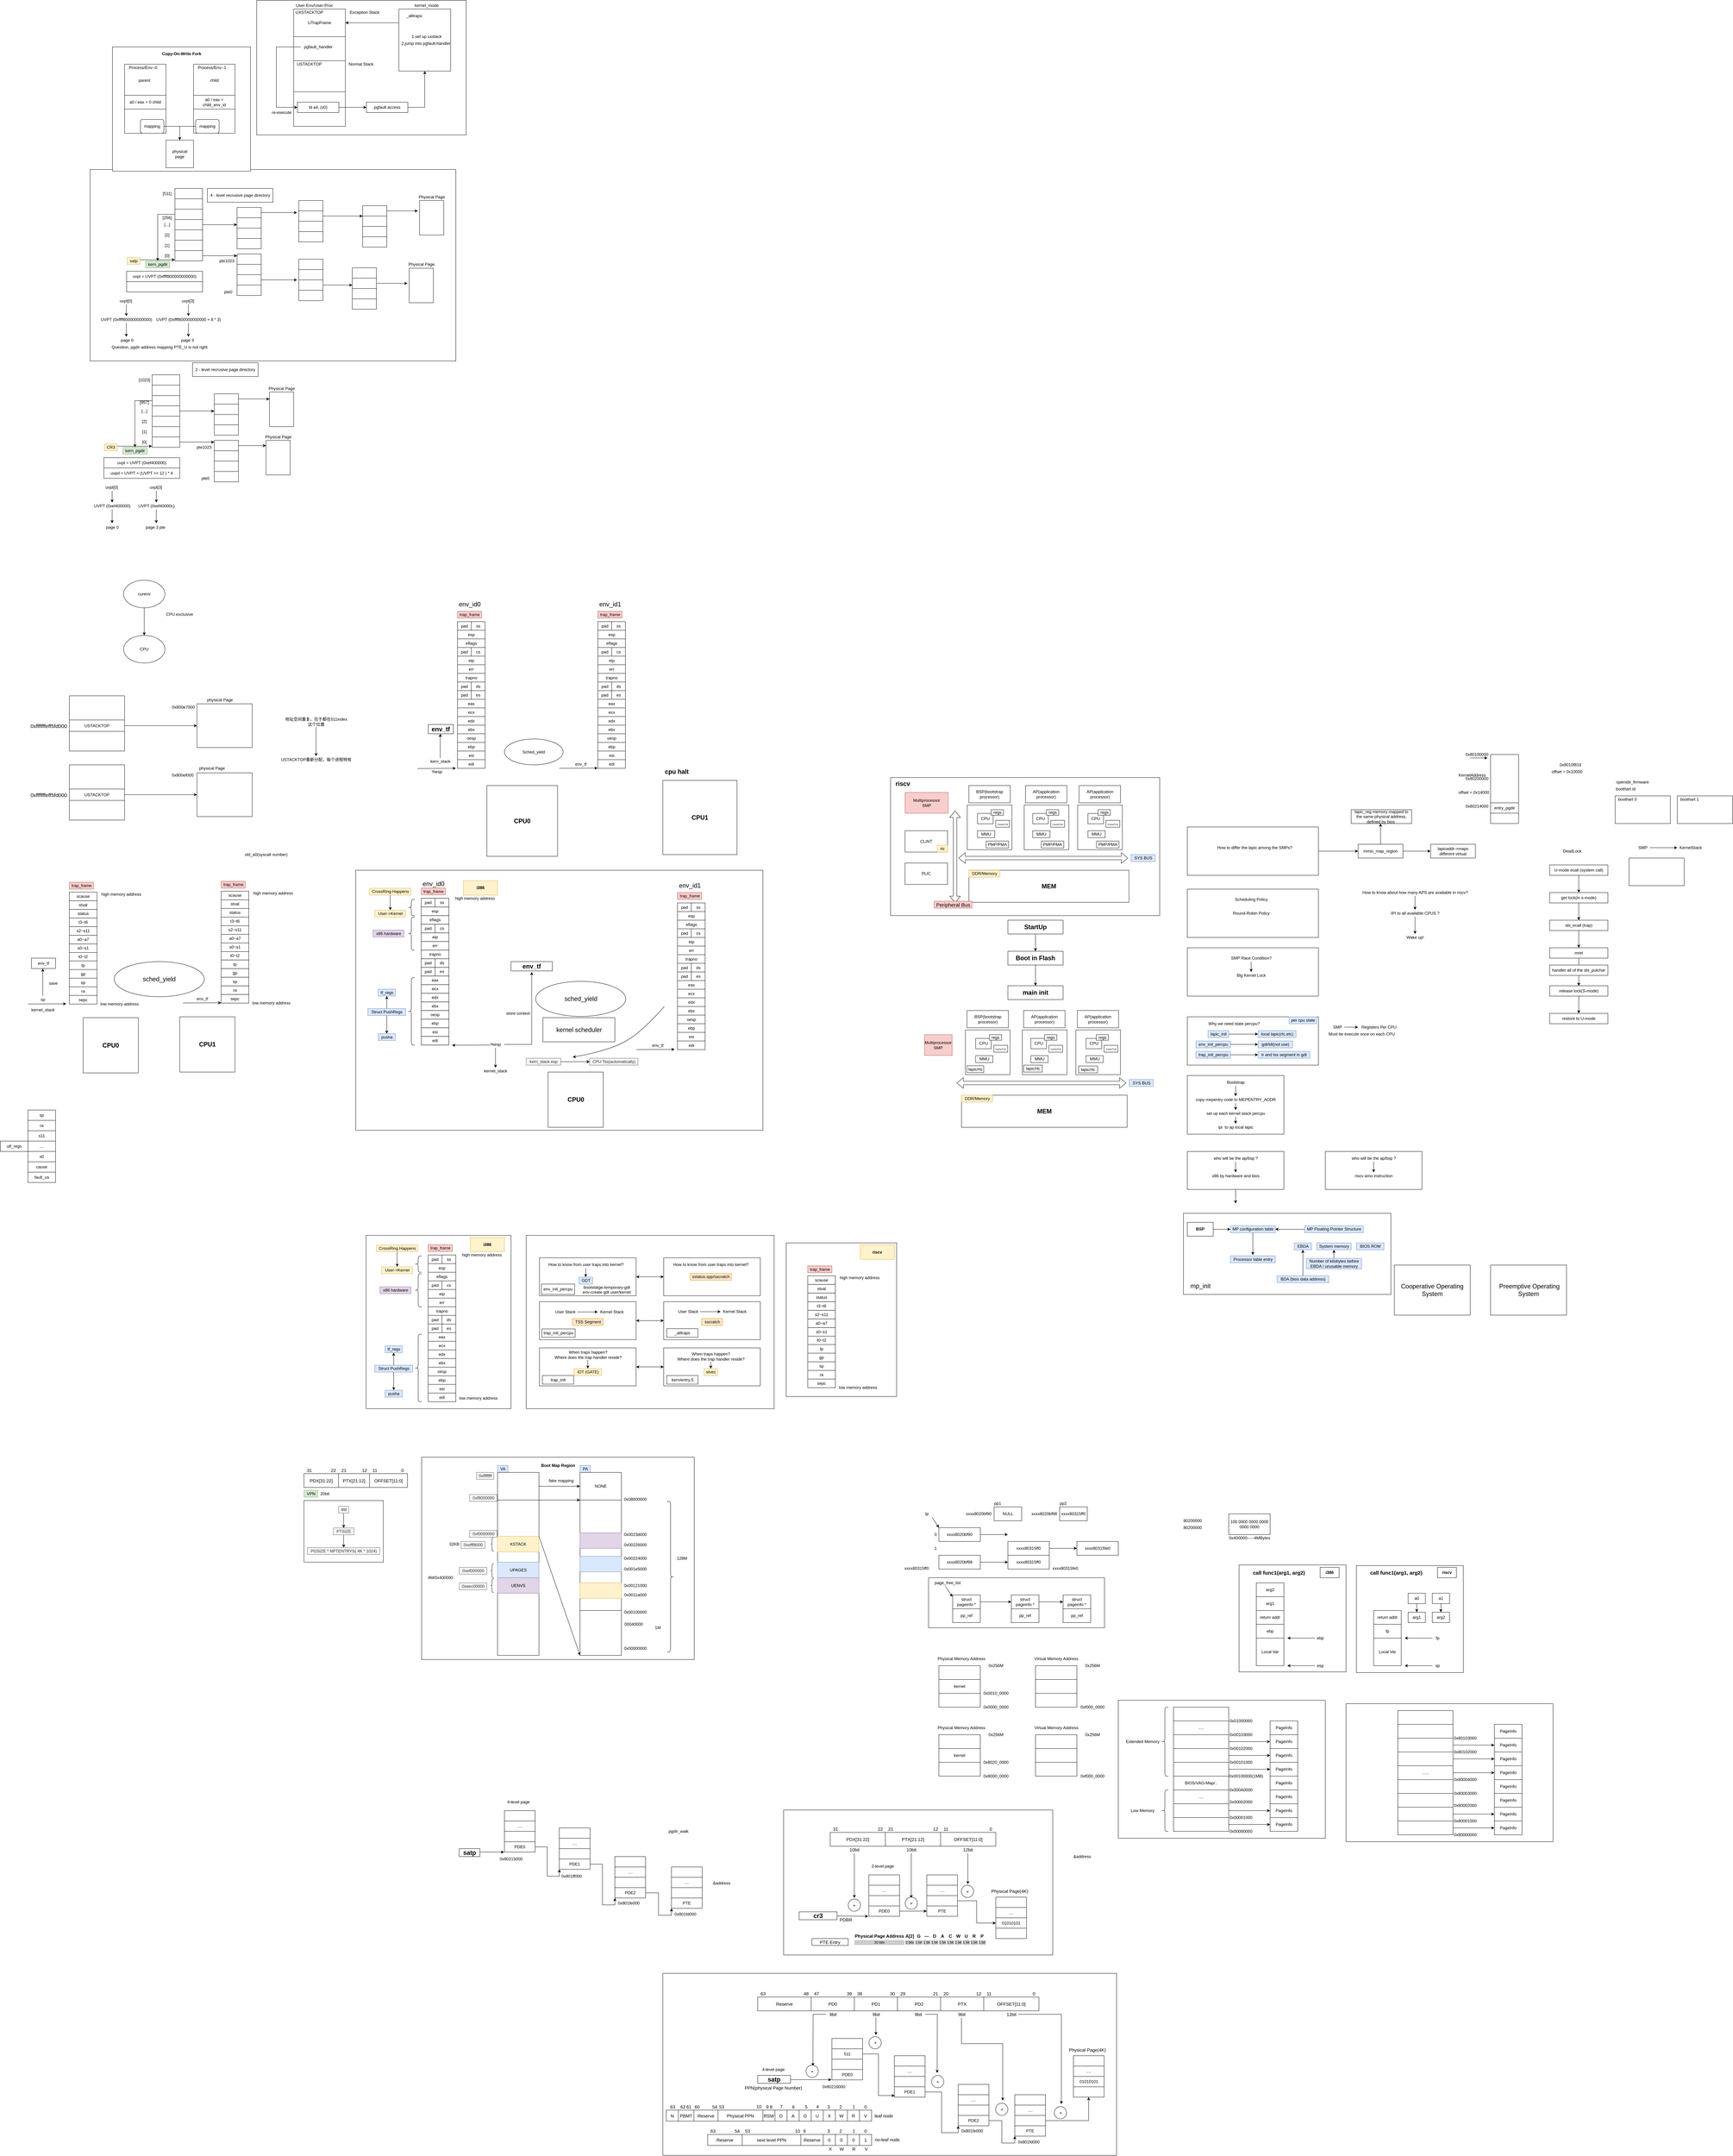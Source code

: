 <mxfile version="13.0.3" type="device"><diagram id="CSGIPvXIPeVFZTg_hxHR" name="Page-1"><mxGraphModel dx="4213" dy="4866" grid="1" gridSize="10" guides="1" tooltips="1" connect="1" arrows="1" fold="1" page="1" pageScale="1" pageWidth="850" pageHeight="1100" math="0" shadow="0"><root><mxCell id="0"/><mxCell id="1" parent="0"/><mxCell id="mQjzSfxFhEHtx7i7vA0j-26" value="" style="whiteSpace=wrap;html=1;" vertex="1" parent="1"><mxGeometry x="-2657" y="-4345" width="607" height="390" as="geometry"/></mxCell><mxCell id="mQjzSfxFhEHtx7i7vA0j-17" value="" style="whiteSpace=wrap;html=1;" vertex="1" parent="1"><mxGeometry x="-3140" y="-3855" width="1060" height="555" as="geometry"/></mxCell><mxCell id="mQjzSfxFhEHtx7i7vA0j-14" value="" style="whiteSpace=wrap;html=1;" vertex="1" parent="1"><mxGeometry x="-3075" y="-4210" width="400" height="360" as="geometry"/></mxCell><mxCell id="eB7E0AKt-UCyRasWd_fi-55" value="" style="whiteSpace=wrap;html=1;" parent="1" vertex="1"><mxGeometry x="-2370" y="-1824.74" width="1180" height="753.26" as="geometry"/></mxCell><mxCell id="eB7E0AKt-UCyRasWd_fi-53" value="" style="whiteSpace=wrap;html=1;" parent="1" vertex="1"><mxGeometry x="-820" y="-2093.26" width="780" height="400" as="geometry"/></mxCell><mxCell id="eB7E0AKt-UCyRasWd_fi-13" value="" style="whiteSpace=wrap;html=1;" parent="1" vertex="1"><mxGeometry x="28.75" y="-830.74" width="601.25" height="235" as="geometry"/></mxCell><mxCell id="EJIZwo9XSSEusbLvgYa5-28" value="" style="whiteSpace=wrap;html=1;" parent="1" vertex="1"><mxGeometry x="1460" y="-2040" width="160" height="80" as="geometry"/></mxCell><mxCell id="Zl86WBZImpvh14LMgeGQ-112" value="" style="whiteSpace=wrap;html=1;" parent="1" vertex="1"><mxGeometry x="40" y="-1600" width="380" height="140" as="geometry"/></mxCell><mxCell id="Zl86WBZImpvh14LMgeGQ-39" value="" style="whiteSpace=wrap;html=1;aspect=fixed;" parent="1" vertex="1"><mxGeometry x="-277.75" y="-2013.76" width="129.5" height="129.5" as="geometry"/></mxCell><mxCell id="Zl86WBZImpvh14LMgeGQ-38" value="" style="whiteSpace=wrap;html=1;aspect=fixed;" parent="1" vertex="1"><mxGeometry x="-432.75" y="-2013.76" width="129.5" height="129.5" as="geometry"/></mxCell><mxCell id="G86wjtfUIim-cN8Te1n5-59" value="" style="whiteSpace=wrap;html=1;" parent="1" vertex="1"><mxGeometry x="-1122.5" y="-745" width="320" height="445" as="geometry"/></mxCell><mxCell id="G86wjtfUIim-cN8Te1n5-58" value="" style="whiteSpace=wrap;html=1;" parent="1" vertex="1"><mxGeometry x="-1876" y="-766.74" width="718.5" height="502" as="geometry"/></mxCell><mxCell id="G86wjtfUIim-cN8Te1n5-57" value="" style="whiteSpace=wrap;html=1;" parent="1" vertex="1"><mxGeometry x="-2340" y="-766.74" width="420" height="502" as="geometry"/></mxCell><mxCell id="G86wjtfUIim-cN8Te1n5-35" value="" style="edgeStyle=orthogonalEdgeStyle;rounded=0;orthogonalLoop=1;jettySize=auto;html=1;startArrow=classic;startFill=1;" parent="1" source="b2TwrqLNXxdomDFUdwAV-132" target="G86wjtfUIim-cN8Te1n5-34" edge="1"><mxGeometry relative="1" as="geometry"/></mxCell><mxCell id="b2TwrqLNXxdomDFUdwAV-132" value="" style="whiteSpace=wrap;html=1;" parent="1" vertex="1"><mxGeometry x="-1837.5" y="-574.74" width="280" height="110" as="geometry"/></mxCell><mxCell id="G86wjtfUIim-cN8Te1n5-34" value="" style="whiteSpace=wrap;html=1;" parent="1" vertex="1"><mxGeometry x="-1477.5" y="-574.74" width="280" height="110" as="geometry"/></mxCell><mxCell id="G86wjtfUIim-cN8Te1n5-48" value="" style="edgeStyle=orthogonalEdgeStyle;rounded=0;orthogonalLoop=1;jettySize=auto;html=1;startArrow=classic;startFill=1;" parent="1" source="b2TwrqLNXxdomDFUdwAV-130" target="G86wjtfUIim-cN8Te1n5-47" edge="1"><mxGeometry relative="1" as="geometry"/></mxCell><mxCell id="b2TwrqLNXxdomDFUdwAV-130" value="" style="whiteSpace=wrap;html=1;" parent="1" vertex="1"><mxGeometry x="-1837.5" y="-701.74" width="280" height="110" as="geometry"/></mxCell><mxCell id="G86wjtfUIim-cN8Te1n5-47" value="" style="whiteSpace=wrap;html=1;" parent="1" vertex="1"><mxGeometry x="-1477.5" y="-701.74" width="280" height="110" as="geometry"/></mxCell><mxCell id="b2TwrqLNXxdomDFUdwAV-78" value="" style="whiteSpace=wrap;html=1;" parent="1" vertex="1"><mxGeometry x="-2179" y="-124" width="790" height="586" as="geometry"/></mxCell><mxCell id="b2TwrqLNXxdomDFUdwAV-39" value="" style="whiteSpace=wrap;html=1;" parent="1" vertex="1"><mxGeometry x="-2520" y="1.5" width="230" height="178.5" as="geometry"/></mxCell><mxCell id="YVjnM281CWcdTL3nE9rm-201" value="" style="whiteSpace=wrap;html=1;fontSize=13;" parent="1" vertex="1"><mxGeometry x="-1480" y="1371.25" width="1315" height="527.5" as="geometry"/></mxCell><mxCell id="YVjnM281CWcdTL3nE9rm-149" value="" style="whiteSpace=wrap;html=1;fontSize=13;" parent="1" vertex="1"><mxGeometry x="-1130" y="898" width="780" height="420" as="geometry"/></mxCell><mxCell id="YVjnM281CWcdTL3nE9rm-47" value="" style="whiteSpace=wrap;html=1;fontSize=13;" parent="1" vertex="1"><mxGeometry x="-710" y="225" width="510" height="145" as="geometry"/></mxCell><mxCell id="YVjnM281CWcdTL3nE9rm-2" value="" style="whiteSpace=wrap;html=1;" parent="1" vertex="1"><mxGeometry x="-160" y="580" width="600" height="400" as="geometry"/></mxCell><mxCell id="ReVUi3hIqyelmQJxD_GZ-11" value="" style="whiteSpace=wrap;html=1;aspect=fixed;" parent="1" vertex="1"><mxGeometry x="190" y="188" width="310" height="310" as="geometry"/></mxCell><mxCell id="ReVUi3hIqyelmQJxD_GZ-1" value="" style="whiteSpace=wrap;html=1;" parent="1" vertex="1"><mxGeometry x="240" y="240" width="80" height="120" as="geometry"/></mxCell><mxCell id="ReVUi3hIqyelmQJxD_GZ-2" value="arg2" style="rounded=0;whiteSpace=wrap;html=1;" parent="1" vertex="1"><mxGeometry x="240" y="240" width="80" height="40" as="geometry"/></mxCell><mxCell id="ReVUi3hIqyelmQJxD_GZ-3" value="arg1" style="rounded=0;whiteSpace=wrap;html=1;" parent="1" vertex="1"><mxGeometry x="240" y="280" width="80" height="40" as="geometry"/></mxCell><mxCell id="ReVUi3hIqyelmQJxD_GZ-4" value="return addr" style="rounded=0;whiteSpace=wrap;html=1;" parent="1" vertex="1"><mxGeometry x="240" y="320" width="80" height="40" as="geometry"/></mxCell><mxCell id="ReVUi3hIqyelmQJxD_GZ-5" value="ebp" style="rounded=0;whiteSpace=wrap;html=1;" parent="1" vertex="1"><mxGeometry x="240" y="360" width="80" height="40" as="geometry"/></mxCell><mxCell id="ReVUi3hIqyelmQJxD_GZ-6" value="" style="endArrow=classic;html=1;" parent="1" edge="1"><mxGeometry width="50" height="50" relative="1" as="geometry"><mxPoint x="410" y="400" as="sourcePoint"/><mxPoint x="330" y="400" as="targetPoint"/></mxGeometry></mxCell><mxCell id="ReVUi3hIqyelmQJxD_GZ-7" value="ebp" style="text;html=1;align=center;verticalAlign=middle;resizable=0;points=[];autosize=1;" parent="1" vertex="1"><mxGeometry x="405" y="390" width="40" height="20" as="geometry"/></mxCell><mxCell id="ReVUi3hIqyelmQJxD_GZ-8" value="Local Var" style="whiteSpace=wrap;html=1;aspect=fixed;" parent="1" vertex="1"><mxGeometry x="240" y="400" width="80" height="80" as="geometry"/></mxCell><mxCell id="ReVUi3hIqyelmQJxD_GZ-9" value="" style="endArrow=classic;html=1;" parent="1" edge="1"><mxGeometry width="50" height="50" relative="1" as="geometry"><mxPoint x="410" y="480" as="sourcePoint"/><mxPoint x="330" y="480" as="targetPoint"/></mxGeometry></mxCell><mxCell id="ReVUi3hIqyelmQJxD_GZ-10" value="esp" style="text;html=1;align=center;verticalAlign=middle;resizable=0;points=[];autosize=1;" parent="1" vertex="1"><mxGeometry x="410" y="470" width="30" height="20" as="geometry"/></mxCell><mxCell id="ReVUi3hIqyelmQJxD_GZ-12" value="&lt;b&gt;&lt;font style=&quot;font-size: 15px&quot;&gt;call func1(arg1, arg2)&lt;/font&gt;&lt;/b&gt;" style="text;html=1;align=center;verticalAlign=middle;resizable=0;points=[];autosize=1;" parent="1" vertex="1"><mxGeometry x="220" y="200" width="170" height="20" as="geometry"/></mxCell><mxCell id="ReVUi3hIqyelmQJxD_GZ-13" value="&lt;b&gt;i386&lt;/b&gt;" style="rounded=0;whiteSpace=wrap;html=1;" parent="1" vertex="1"><mxGeometry x="425" y="195" width="55" height="30" as="geometry"/></mxCell><mxCell id="ReVUi3hIqyelmQJxD_GZ-14" value="" style="whiteSpace=wrap;html=1;aspect=fixed;" parent="1" vertex="1"><mxGeometry x="530" y="190" width="310" height="310" as="geometry"/></mxCell><mxCell id="ReVUi3hIqyelmQJxD_GZ-18" value="return addr" style="rounded=0;whiteSpace=wrap;html=1;" parent="1" vertex="1"><mxGeometry x="580" y="320" width="80" height="40" as="geometry"/></mxCell><mxCell id="ReVUi3hIqyelmQJxD_GZ-19" value="fp" style="rounded=0;whiteSpace=wrap;html=1;" parent="1" vertex="1"><mxGeometry x="580" y="360" width="80" height="40" as="geometry"/></mxCell><mxCell id="ReVUi3hIqyelmQJxD_GZ-20" value="" style="endArrow=classic;html=1;" parent="1" edge="1"><mxGeometry width="50" height="50" relative="1" as="geometry"><mxPoint x="750" y="400" as="sourcePoint"/><mxPoint x="670" y="400" as="targetPoint"/></mxGeometry></mxCell><mxCell id="ReVUi3hIqyelmQJxD_GZ-21" value="fp" style="text;html=1;align=center;verticalAlign=middle;resizable=0;points=[];autosize=1;" parent="1" vertex="1"><mxGeometry x="750" y="390" width="30" height="20" as="geometry"/></mxCell><mxCell id="ReVUi3hIqyelmQJxD_GZ-22" value="Local Var" style="whiteSpace=wrap;html=1;aspect=fixed;" parent="1" vertex="1"><mxGeometry x="580" y="400" width="80" height="80" as="geometry"/></mxCell><mxCell id="ReVUi3hIqyelmQJxD_GZ-23" value="" style="endArrow=classic;html=1;" parent="1" edge="1"><mxGeometry width="50" height="50" relative="1" as="geometry"><mxPoint x="750" y="480" as="sourcePoint"/><mxPoint x="670" y="480" as="targetPoint"/></mxGeometry></mxCell><mxCell id="ReVUi3hIqyelmQJxD_GZ-24" value="sp" style="text;html=1;align=center;verticalAlign=middle;resizable=0;points=[];autosize=1;" parent="1" vertex="1"><mxGeometry x="750" y="470" width="30" height="20" as="geometry"/></mxCell><mxCell id="ReVUi3hIqyelmQJxD_GZ-25" value="&lt;b&gt;&lt;font style=&quot;font-size: 15px&quot;&gt;call func1(arg1, arg2)&lt;/font&gt;&lt;/b&gt;" style="text;html=1;align=center;verticalAlign=middle;resizable=0;points=[];autosize=1;" parent="1" vertex="1"><mxGeometry x="560" y="200" width="170" height="20" as="geometry"/></mxCell><mxCell id="ReVUi3hIqyelmQJxD_GZ-26" value="&lt;b&gt;riscv&lt;/b&gt;" style="rounded=0;whiteSpace=wrap;html=1;" parent="1" vertex="1"><mxGeometry x="765" y="195" width="55" height="30" as="geometry"/></mxCell><mxCell id="ReVUi3hIqyelmQJxD_GZ-30" value="" style="edgeStyle=orthogonalEdgeStyle;rounded=0;orthogonalLoop=1;jettySize=auto;html=1;" parent="1" source="ReVUi3hIqyelmQJxD_GZ-27" target="ReVUi3hIqyelmQJxD_GZ-29" edge="1"><mxGeometry relative="1" as="geometry"/></mxCell><mxCell id="ReVUi3hIqyelmQJxD_GZ-27" value="a0" style="rounded=0;whiteSpace=wrap;html=1;" parent="1" vertex="1"><mxGeometry x="680" y="270" width="50" height="30" as="geometry"/></mxCell><mxCell id="ReVUi3hIqyelmQJxD_GZ-29" value="arg1" style="rounded=0;whiteSpace=wrap;html=1;" parent="1" vertex="1"><mxGeometry x="680" y="325" width="50" height="30" as="geometry"/></mxCell><mxCell id="ReVUi3hIqyelmQJxD_GZ-32" value="" style="edgeStyle=orthogonalEdgeStyle;rounded=0;orthogonalLoop=1;jettySize=auto;html=1;" parent="1" source="ReVUi3hIqyelmQJxD_GZ-28" target="ReVUi3hIqyelmQJxD_GZ-31" edge="1"><mxGeometry relative="1" as="geometry"/></mxCell><mxCell id="ReVUi3hIqyelmQJxD_GZ-28" value="a1" style="rounded=0;whiteSpace=wrap;html=1;" parent="1" vertex="1"><mxGeometry x="750" y="270" width="50" height="30" as="geometry"/></mxCell><mxCell id="ReVUi3hIqyelmQJxD_GZ-31" value="arg2" style="rounded=0;whiteSpace=wrap;html=1;" parent="1" vertex="1"><mxGeometry x="750" y="325" width="50" height="30" as="geometry"/></mxCell><mxCell id="xHho8G9eAO0MrI8eHb4w-1" value="100 0000 0000 0000 0000 0000" style="rounded=0;whiteSpace=wrap;html=1;" parent="1" vertex="1"><mxGeometry x="160" y="40" width="120" height="60" as="geometry"/></mxCell><mxCell id="xHho8G9eAO0MrI8eHb4w-2" value="0x400000-----4MBytes" style="text;html=1;align=center;verticalAlign=middle;resizable=0;points=[];autosize=1;" parent="1" vertex="1"><mxGeometry x="155" y="100" width="130" height="20" as="geometry"/></mxCell><mxCell id="xHho8G9eAO0MrI8eHb4w-9" value="" style="edgeStyle=orthogonalEdgeStyle;rounded=0;orthogonalLoop=1;jettySize=auto;html=1;" parent="1" source="xHho8G9eAO0MrI8eHb4w-4" edge="1"><mxGeometry relative="1" as="geometry"><mxPoint x="-480" y="100" as="targetPoint"/></mxGeometry></mxCell><mxCell id="xHho8G9eAO0MrI8eHb4w-4" value="xxxx8020bf90" style="rounded=0;whiteSpace=wrap;html=1;" parent="1" vertex="1"><mxGeometry x="-680" y="80" width="120" height="40" as="geometry"/></mxCell><mxCell id="xHho8G9eAO0MrI8eHb4w-12" value="NULL" style="rounded=0;whiteSpace=wrap;html=1;" parent="1" vertex="1"><mxGeometry x="-520" y="20" width="80" height="40" as="geometry"/></mxCell><mxCell id="xHho8G9eAO0MrI8eHb4w-6" value="0" style="text;html=1;align=center;verticalAlign=middle;resizable=0;points=[];autosize=1;" parent="1" vertex="1"><mxGeometry x="-700" y="90" width="20" height="20" as="geometry"/></mxCell><mxCell id="xHho8G9eAO0MrI8eHb4w-7" value="1" style="text;html=1;align=center;verticalAlign=middle;resizable=0;points=[];autosize=1;" parent="1" vertex="1"><mxGeometry x="-700" y="130" width="20" height="20" as="geometry"/></mxCell><mxCell id="xHho8G9eAO0MrI8eHb4w-21" value="80200000" style="text;html=1;align=center;verticalAlign=middle;resizable=0;points=[];autosize=1;" parent="1" vertex="1"><mxGeometry x="20" y="50" width="70" height="20" as="geometry"/></mxCell><mxCell id="xHho8G9eAO0MrI8eHb4w-22" value="80200000" style="text;html=1;align=center;verticalAlign=middle;resizable=0;points=[];autosize=1;" parent="1" vertex="1"><mxGeometry x="20" y="70" width="70" height="20" as="geometry"/></mxCell><mxCell id="xHho8G9eAO0MrI8eHb4w-23" value="tp" style="text;html=1;align=center;verticalAlign=middle;resizable=0;points=[];autosize=1;" parent="1" vertex="1"><mxGeometry x="-730" y="30" width="30" height="20" as="geometry"/></mxCell><mxCell id="xHho8G9eAO0MrI8eHb4w-24" value="page_free_list" style="text;html=1;align=center;verticalAlign=middle;resizable=0;points=[];autosize=1;" parent="1" vertex="1"><mxGeometry x="-700" y="230" width="90" height="20" as="geometry"/></mxCell><mxCell id="xHho8G9eAO0MrI8eHb4w-25" value="" style="endArrow=classic;html=1;" parent="1" edge="1"><mxGeometry width="50" height="50" relative="1" as="geometry"><mxPoint x="-661" y="250" as="sourcePoint"/><mxPoint x="-641" y="280" as="targetPoint"/></mxGeometry></mxCell><mxCell id="xHho8G9eAO0MrI8eHb4w-27" value="pp_ref" style="rounded=0;whiteSpace=wrap;html=1;" parent="1" vertex="1"><mxGeometry x="-640" y="315" width="80" height="40" as="geometry"/></mxCell><mxCell id="xHho8G9eAO0MrI8eHb4w-30" value="" style="edgeStyle=orthogonalEdgeStyle;rounded=0;orthogonalLoop=1;jettySize=auto;html=1;" parent="1" source="xHho8G9eAO0MrI8eHb4w-28" target="xHho8G9eAO0MrI8eHb4w-29" edge="1"><mxGeometry relative="1" as="geometry"/></mxCell><mxCell id="xHho8G9eAO0MrI8eHb4w-28" value="struct pageinfo *" style="rounded=0;whiteSpace=wrap;html=1;" parent="1" vertex="1"><mxGeometry x="-640" y="275" width="80" height="40" as="geometry"/></mxCell><mxCell id="xHho8G9eAO0MrI8eHb4w-34" value="" style="edgeStyle=orthogonalEdgeStyle;rounded=0;orthogonalLoop=1;jettySize=auto;html=1;" parent="1" source="xHho8G9eAO0MrI8eHb4w-29" target="xHho8G9eAO0MrI8eHb4w-32" edge="1"><mxGeometry relative="1" as="geometry"/></mxCell><mxCell id="xHho8G9eAO0MrI8eHb4w-29" value="struct pageinfo *" style="rounded=0;whiteSpace=wrap;html=1;" parent="1" vertex="1"><mxGeometry x="-470" y="275" width="80" height="40" as="geometry"/></mxCell><mxCell id="xHho8G9eAO0MrI8eHb4w-31" value="pp_ref" style="rounded=0;whiteSpace=wrap;html=1;" parent="1" vertex="1"><mxGeometry x="-470" y="315" width="80" height="40" as="geometry"/></mxCell><mxCell id="xHho8G9eAO0MrI8eHb4w-32" value="struct pageinfo *" style="rounded=0;whiteSpace=wrap;html=1;" parent="1" vertex="1"><mxGeometry x="-320" y="275" width="80" height="40" as="geometry"/></mxCell><mxCell id="xHho8G9eAO0MrI8eHb4w-33" value="pp_ref" style="rounded=0;whiteSpace=wrap;html=1;" parent="1" vertex="1"><mxGeometry x="-320" y="315" width="80" height="40" as="geometry"/></mxCell><mxCell id="xHho8G9eAO0MrI8eHb4w-35" value="" style="endArrow=classic;html=1;entryX=0;entryY=0;entryDx=0;entryDy=0;exitX=1;exitY=1;exitDx=0;exitDy=0;exitPerimeter=0;" parent="1" source="xHho8G9eAO0MrI8eHb4w-23" target="xHho8G9eAO0MrI8eHb4w-4" edge="1"><mxGeometry width="50" height="50" relative="1" as="geometry"><mxPoint x="-675" y="50" as="sourcePoint"/><mxPoint x="-625" as="targetPoint"/></mxGeometry></mxCell><mxCell id="xHho8G9eAO0MrI8eHb4w-57" value="" style="edgeStyle=orthogonalEdgeStyle;rounded=0;orthogonalLoop=1;jettySize=auto;html=1;" parent="1" source="xHho8G9eAO0MrI8eHb4w-40" target="xHho8G9eAO0MrI8eHb4w-56" edge="1"><mxGeometry relative="1" as="geometry"/></mxCell><mxCell id="xHho8G9eAO0MrI8eHb4w-40" value="xxxx80315ff0" style="rounded=0;whiteSpace=wrap;html=1;" parent="1" vertex="1"><mxGeometry x="-480" y="120" width="120" height="40" as="geometry"/></mxCell><mxCell id="xHho8G9eAO0MrI8eHb4w-56" value="&lt;span&gt;xxxx80315fe0&lt;/span&gt;" style="rounded=0;whiteSpace=wrap;html=1;" parent="1" vertex="1"><mxGeometry x="-280" y="120" width="120" height="40" as="geometry"/></mxCell><mxCell id="xHho8G9eAO0MrI8eHb4w-42" value="pp1" style="text;html=1;align=center;verticalAlign=middle;resizable=0;points=[];autosize=1;" parent="1" vertex="1"><mxGeometry x="-530" width="40" height="20" as="geometry"/></mxCell><mxCell id="xHho8G9eAO0MrI8eHb4w-43" value="&lt;span&gt;xxxx8020bf90&lt;/span&gt;" style="text;html=1;align=center;verticalAlign=middle;resizable=0;points=[];autosize=1;" parent="1" vertex="1"><mxGeometry x="-610" y="30" width="90" height="20" as="geometry"/></mxCell><mxCell id="xHho8G9eAO0MrI8eHb4w-44" value="xxxx80315ff0" style="rounded=0;whiteSpace=wrap;html=1;" parent="1" vertex="1"><mxGeometry x="-330" y="20" width="80" height="40" as="geometry"/></mxCell><mxCell id="xHho8G9eAO0MrI8eHb4w-45" value="pp2" style="text;html=1;align=center;verticalAlign=middle;resizable=0;points=[];autosize=1;" parent="1" vertex="1"><mxGeometry x="-340" width="40" height="20" as="geometry"/></mxCell><mxCell id="xHho8G9eAO0MrI8eHb4w-46" value="&lt;span&gt;xxxx8020bf98&lt;/span&gt;" style="text;html=1;align=center;verticalAlign=middle;resizable=0;points=[];autosize=1;" parent="1" vertex="1"><mxGeometry x="-420" y="30" width="90" height="20" as="geometry"/></mxCell><mxCell id="xHho8G9eAO0MrI8eHb4w-47" value="xxxx80315ff0" style="text;html=1;align=center;verticalAlign=middle;resizable=0;points=[];autosize=1;" parent="1" vertex="1"><mxGeometry x="-790" y="188" width="90" height="20" as="geometry"/></mxCell><mxCell id="xHho8G9eAO0MrI8eHb4w-48" value="xxxx80315fe0" style="text;html=1;align=center;verticalAlign=middle;resizable=0;points=[];autosize=1;" parent="1" vertex="1"><mxGeometry x="-359.5" y="188" width="90" height="20" as="geometry"/></mxCell><mxCell id="xHho8G9eAO0MrI8eHb4w-53" value="" style="edgeStyle=orthogonalEdgeStyle;rounded=0;orthogonalLoop=1;jettySize=auto;html=1;" parent="1" source="xHho8G9eAO0MrI8eHb4w-54" target="xHho8G9eAO0MrI8eHb4w-55" edge="1"><mxGeometry relative="1" as="geometry"/></mxCell><mxCell id="xHho8G9eAO0MrI8eHb4w-54" value="xxxx8020bf98" style="rounded=0;whiteSpace=wrap;html=1;" parent="1" vertex="1"><mxGeometry x="-680" y="160" width="120" height="40" as="geometry"/></mxCell><mxCell id="xHho8G9eAO0MrI8eHb4w-55" value="&lt;span&gt;xxxx80315ff0&lt;/span&gt;" style="rounded=0;whiteSpace=wrap;html=1;" parent="1" vertex="1"><mxGeometry x="-480" y="160" width="120" height="40" as="geometry"/></mxCell><mxCell id="xHho8G9eAO0MrI8eHb4w-58" value="" style="whiteSpace=wrap;html=1;aspect=fixed;" parent="1" vertex="1"><mxGeometry x="-680" y="480" width="120" height="120" as="geometry"/></mxCell><mxCell id="xHho8G9eAO0MrI8eHb4w-59" value="" style="rounded=0;whiteSpace=wrap;html=1;" parent="1" vertex="1"><mxGeometry x="-680" y="480" width="120" height="40" as="geometry"/></mxCell><mxCell id="xHho8G9eAO0MrI8eHb4w-60" value="kernel" style="rounded=0;whiteSpace=wrap;html=1;" parent="1" vertex="1"><mxGeometry x="-680" y="520" width="120" height="40" as="geometry"/></mxCell><mxCell id="xHho8G9eAO0MrI8eHb4w-61" value="" style="rounded=0;whiteSpace=wrap;html=1;" parent="1" vertex="1"><mxGeometry x="-680" y="560" width="120" height="40" as="geometry"/></mxCell><mxCell id="xHho8G9eAO0MrI8eHb4w-62" value="0x0000_0000" style="text;html=1;align=center;verticalAlign=middle;resizable=0;points=[];autosize=1;" parent="1" vertex="1"><mxGeometry x="-560" y="590" width="90" height="20" as="geometry"/></mxCell><mxCell id="xHho8G9eAO0MrI8eHb4w-63" value="0x256M" style="text;html=1;align=center;verticalAlign=middle;resizable=0;points=[];autosize=1;" parent="1" vertex="1"><mxGeometry x="-545" y="470" width="60" height="20" as="geometry"/></mxCell><mxCell id="xHho8G9eAO0MrI8eHb4w-64" value="" style="whiteSpace=wrap;html=1;aspect=fixed;" parent="1" vertex="1"><mxGeometry x="-400" y="480" width="120" height="120" as="geometry"/></mxCell><mxCell id="xHho8G9eAO0MrI8eHb4w-65" value="" style="rounded=0;whiteSpace=wrap;html=1;" parent="1" vertex="1"><mxGeometry x="-400" y="480" width="120" height="40" as="geometry"/></mxCell><mxCell id="xHho8G9eAO0MrI8eHb4w-66" value="" style="rounded=0;whiteSpace=wrap;html=1;" parent="1" vertex="1"><mxGeometry x="-400" y="520" width="120" height="40" as="geometry"/></mxCell><mxCell id="xHho8G9eAO0MrI8eHb4w-67" value="" style="rounded=0;whiteSpace=wrap;html=1;" parent="1" vertex="1"><mxGeometry x="-400" y="560" width="120" height="40" as="geometry"/></mxCell><mxCell id="xHho8G9eAO0MrI8eHb4w-68" value="0xf000_0000" style="text;html=1;align=center;verticalAlign=middle;resizable=0;points=[];autosize=1;" parent="1" vertex="1"><mxGeometry x="-275" y="590" width="80" height="20" as="geometry"/></mxCell><mxCell id="xHho8G9eAO0MrI8eHb4w-69" value="0x256M" style="text;html=1;align=center;verticalAlign=middle;resizable=0;points=[];autosize=1;" parent="1" vertex="1"><mxGeometry x="-265" y="470" width="60" height="20" as="geometry"/></mxCell><mxCell id="xHho8G9eAO0MrI8eHb4w-70" value="0x0010_0000" style="text;html=1;align=center;verticalAlign=middle;resizable=0;points=[];autosize=1;" parent="1" vertex="1"><mxGeometry x="-560" y="550" width="90" height="20" as="geometry"/></mxCell><mxCell id="xHho8G9eAO0MrI8eHb4w-71" value="Physical Memory Address" style="text;html=1;align=center;verticalAlign=middle;resizable=0;points=[];autosize=1;" parent="1" vertex="1"><mxGeometry x="-690" y="450" width="150" height="20" as="geometry"/></mxCell><mxCell id="xHho8G9eAO0MrI8eHb4w-72" value="Virtual Memory Address" style="text;html=1;align=center;verticalAlign=middle;resizable=0;points=[];autosize=1;" parent="1" vertex="1"><mxGeometry x="-410" y="450" width="140" height="20" as="geometry"/></mxCell><mxCell id="xHho8G9eAO0MrI8eHb4w-73" value="" style="whiteSpace=wrap;html=1;aspect=fixed;" parent="1" vertex="1"><mxGeometry x="-680" y="680" width="120" height="120" as="geometry"/></mxCell><mxCell id="xHho8G9eAO0MrI8eHb4w-74" value="" style="rounded=0;whiteSpace=wrap;html=1;" parent="1" vertex="1"><mxGeometry x="-680" y="680" width="120" height="40" as="geometry"/></mxCell><mxCell id="xHho8G9eAO0MrI8eHb4w-75" value="kernel" style="rounded=0;whiteSpace=wrap;html=1;" parent="1" vertex="1"><mxGeometry x="-680" y="720" width="120" height="40" as="geometry"/></mxCell><mxCell id="xHho8G9eAO0MrI8eHb4w-76" value="" style="rounded=0;whiteSpace=wrap;html=1;" parent="1" vertex="1"><mxGeometry x="-680" y="760" width="120" height="40" as="geometry"/></mxCell><mxCell id="xHho8G9eAO0MrI8eHb4w-77" value="0x8000_0000" style="text;html=1;align=center;verticalAlign=middle;resizable=0;points=[];autosize=1;" parent="1" vertex="1"><mxGeometry x="-560" y="790" width="90" height="20" as="geometry"/></mxCell><mxCell id="xHho8G9eAO0MrI8eHb4w-78" value="0x256M" style="text;html=1;align=center;verticalAlign=middle;resizable=0;points=[];autosize=1;" parent="1" vertex="1"><mxGeometry x="-545" y="670" width="60" height="20" as="geometry"/></mxCell><mxCell id="xHho8G9eAO0MrI8eHb4w-79" value="0x8020_0000" style="text;html=1;align=center;verticalAlign=middle;resizable=0;points=[];autosize=1;" parent="1" vertex="1"><mxGeometry x="-560" y="750" width="90" height="20" as="geometry"/></mxCell><mxCell id="xHho8G9eAO0MrI8eHb4w-80" value="Physical Memory Address" style="text;html=1;align=center;verticalAlign=middle;resizable=0;points=[];autosize=1;" parent="1" vertex="1"><mxGeometry x="-690" y="650" width="150" height="20" as="geometry"/></mxCell><mxCell id="xHho8G9eAO0MrI8eHb4w-81" value="" style="whiteSpace=wrap;html=1;aspect=fixed;" parent="1" vertex="1"><mxGeometry x="-400" y="680" width="120" height="120" as="geometry"/></mxCell><mxCell id="xHho8G9eAO0MrI8eHb4w-82" value="" style="rounded=0;whiteSpace=wrap;html=1;" parent="1" vertex="1"><mxGeometry x="-400" y="680" width="120" height="40" as="geometry"/></mxCell><mxCell id="xHho8G9eAO0MrI8eHb4w-83" value="" style="rounded=0;whiteSpace=wrap;html=1;" parent="1" vertex="1"><mxGeometry x="-400" y="720" width="120" height="40" as="geometry"/></mxCell><mxCell id="xHho8G9eAO0MrI8eHb4w-84" value="" style="rounded=0;whiteSpace=wrap;html=1;" parent="1" vertex="1"><mxGeometry x="-400" y="760" width="120" height="40" as="geometry"/></mxCell><mxCell id="xHho8G9eAO0MrI8eHb4w-85" value="0xf000_0000" style="text;html=1;align=center;verticalAlign=middle;resizable=0;points=[];autosize=1;" parent="1" vertex="1"><mxGeometry x="-275" y="790" width="80" height="20" as="geometry"/></mxCell><mxCell id="xHho8G9eAO0MrI8eHb4w-86" value="0x256M" style="text;html=1;align=center;verticalAlign=middle;resizable=0;points=[];autosize=1;" parent="1" vertex="1"><mxGeometry x="-265" y="670" width="60" height="20" as="geometry"/></mxCell><mxCell id="xHho8G9eAO0MrI8eHb4w-87" value="Virtual Memory Address" style="text;html=1;align=center;verticalAlign=middle;resizable=0;points=[];autosize=1;" parent="1" vertex="1"><mxGeometry x="-410" y="650" width="140" height="20" as="geometry"/></mxCell><mxCell id="xHho8G9eAO0MrI8eHb4w-88" value="" style="whiteSpace=wrap;html=1;" parent="1" vertex="1"><mxGeometry x="-883" y="1086" width="89" height="120" as="geometry"/></mxCell><mxCell id="xHho8G9eAO0MrI8eHb4w-90" value="2-level page" style="text;html=1;align=center;verticalAlign=middle;resizable=0;points=[];autosize=1;" parent="1" vertex="1"><mxGeometry x="-883" y="1051" width="80" height="20" as="geometry"/></mxCell><mxCell id="xHho8G9eAO0MrI8eHb4w-91" value="" style="endArrow=classic;html=1;exitX=-0.011;exitY=-0.045;exitDx=0;exitDy=0;exitPerimeter=0;" parent="1" source="YVjnM281CWcdTL3nE9rm-135" edge="1"><mxGeometry width="50" height="50" relative="1" as="geometry"><mxPoint x="-945" y="1206" as="sourcePoint"/><mxPoint x="-885" y="1206" as="targetPoint"/></mxGeometry></mxCell><mxCell id="xHho8G9eAO0MrI8eHb4w-93" value="&lt;font style=&quot;font-size: 18px&quot;&gt;&lt;b&gt;cr3 &lt;/b&gt;&lt;/font&gt;" style="rounded=0;whiteSpace=wrap;html=1;" parent="1" vertex="1"><mxGeometry x="-1085" y="1193" width="110" height="23" as="geometry"/></mxCell><mxCell id="xHho8G9eAO0MrI8eHb4w-103" value="" style="edgeStyle=orthogonalEdgeStyle;rounded=0;orthogonalLoop=1;jettySize=auto;html=1;" parent="1" source="xHho8G9eAO0MrI8eHb4w-94" target="xHho8G9eAO0MrI8eHb4w-99" edge="1"><mxGeometry relative="1" as="geometry"/></mxCell><mxCell id="xHho8G9eAO0MrI8eHb4w-94" value="PDE0" style="rounded=0;whiteSpace=wrap;html=1;" parent="1" vertex="1"><mxGeometry x="-883" y="1176" width="89" height="30" as="geometry"/></mxCell><mxCell id="xHho8G9eAO0MrI8eHb4w-95" value="" style="rounded=0;whiteSpace=wrap;html=1;" parent="1" vertex="1"><mxGeometry x="-883" y="1146" width="89" height="30" as="geometry"/></mxCell><mxCell id="xHho8G9eAO0MrI8eHb4w-96" value="...." style="rounded=0;whiteSpace=wrap;html=1;" parent="1" vertex="1"><mxGeometry x="-883" y="1116" width="89" height="30" as="geometry"/></mxCell><mxCell id="xHho8G9eAO0MrI8eHb4w-97" value="" style="rounded=0;whiteSpace=wrap;html=1;" parent="1" vertex="1"><mxGeometry x="-883" y="1086" width="89" height="30" as="geometry"/></mxCell><mxCell id="xHho8G9eAO0MrI8eHb4w-98" value="" style="whiteSpace=wrap;html=1;" parent="1" vertex="1"><mxGeometry x="-715" y="1086" width="89" height="120" as="geometry"/></mxCell><mxCell id="xHho8G9eAO0MrI8eHb4w-99" value="PTE" style="rounded=0;whiteSpace=wrap;html=1;" parent="1" vertex="1"><mxGeometry x="-715" y="1176" width="89" height="30" as="geometry"/></mxCell><mxCell id="YVjnM281CWcdTL3nE9rm-140" style="edgeStyle=orthogonalEdgeStyle;rounded=0;orthogonalLoop=1;jettySize=auto;html=1;fontSize=13;entryX=0;entryY=0.5;entryDx=0;entryDy=0;" parent="1" source="xHho8G9eAO0MrI8eHb4w-100" target="YVjnM281CWcdTL3nE9rm-143" edge="1"><mxGeometry relative="1" as="geometry"><mxPoint x="-545" y="1223" as="targetPoint"/></mxGeometry></mxCell><mxCell id="xHho8G9eAO0MrI8eHb4w-100" value="" style="rounded=0;whiteSpace=wrap;html=1;" parent="1" vertex="1"><mxGeometry x="-715" y="1146" width="89" height="30" as="geometry"/></mxCell><mxCell id="xHho8G9eAO0MrI8eHb4w-101" value="...." style="rounded=0;whiteSpace=wrap;html=1;" parent="1" vertex="1"><mxGeometry x="-715" y="1116" width="89" height="30" as="geometry"/></mxCell><mxCell id="xHho8G9eAO0MrI8eHb4w-102" value="" style="rounded=0;whiteSpace=wrap;html=1;" parent="1" vertex="1"><mxGeometry x="-715" y="1086" width="89" height="30" as="geometry"/></mxCell><mxCell id="xHho8G9eAO0MrI8eHb4w-106" value="&amp;amp;address" style="text;html=1;align=center;verticalAlign=middle;resizable=0;points=[];autosize=1;" parent="1" vertex="1"><mxGeometry x="-300" y="1023" width="70" height="20" as="geometry"/></mxCell><mxCell id="xHho8G9eAO0MrI8eHb4w-107" value="" style="whiteSpace=wrap;html=1;" parent="1" vertex="1"><mxGeometry x="-1939" y="900" width="89" height="120" as="geometry"/></mxCell><mxCell id="xHho8G9eAO0MrI8eHb4w-108" value="4-level page" style="text;html=1;align=center;verticalAlign=middle;resizable=0;points=[];autosize=1;" parent="1" vertex="1"><mxGeometry x="-1939" y="865" width="80" height="20" as="geometry"/></mxCell><mxCell id="xHho8G9eAO0MrI8eHb4w-109" value="" style="endArrow=classic;html=1;" parent="1" edge="1"><mxGeometry width="50" height="50" relative="1" as="geometry"><mxPoint x="-2010" y="1020" as="sourcePoint"/><mxPoint x="-1940" y="1020" as="targetPoint"/></mxGeometry></mxCell><mxCell id="xHho8G9eAO0MrI8eHb4w-110" value="&lt;font style=&quot;font-size: 18px&quot;&gt;&lt;b&gt;satp&lt;/b&gt;&lt;/font&gt;" style="rounded=0;whiteSpace=wrap;html=1;" parent="1" vertex="1"><mxGeometry x="-2070" y="1010" width="60" height="23" as="geometry"/></mxCell><mxCell id="xHho8G9eAO0MrI8eHb4w-136" style="edgeStyle=orthogonalEdgeStyle;rounded=0;orthogonalLoop=1;jettySize=auto;html=1;entryX=0;entryY=1;entryDx=0;entryDy=0;" parent="1" source="xHho8G9eAO0MrI8eHb4w-112" target="xHho8G9eAO0MrI8eHb4w-126" edge="1"><mxGeometry relative="1" as="geometry"/></mxCell><mxCell id="xHho8G9eAO0MrI8eHb4w-112" value="PDE0" style="rounded=0;whiteSpace=wrap;html=1;" parent="1" vertex="1"><mxGeometry x="-1939" y="990" width="89" height="30" as="geometry"/></mxCell><mxCell id="xHho8G9eAO0MrI8eHb4w-113" value="" style="rounded=0;whiteSpace=wrap;html=1;" parent="1" vertex="1"><mxGeometry x="-1939" y="960" width="89" height="30" as="geometry"/></mxCell><mxCell id="xHho8G9eAO0MrI8eHb4w-114" value="...." style="rounded=0;whiteSpace=wrap;html=1;" parent="1" vertex="1"><mxGeometry x="-1939" y="930" width="89" height="30" as="geometry"/></mxCell><mxCell id="xHho8G9eAO0MrI8eHb4w-115" value="" style="rounded=0;whiteSpace=wrap;html=1;" parent="1" vertex="1"><mxGeometry x="-1939" y="900" width="89" height="30" as="geometry"/></mxCell><mxCell id="xHho8G9eAO0MrI8eHb4w-116" value="" style="whiteSpace=wrap;html=1;" parent="1" vertex="1"><mxGeometry x="-1455" y="1063" width="89" height="120" as="geometry"/></mxCell><mxCell id="xHho8G9eAO0MrI8eHb4w-117" value="PTE" style="rounded=0;whiteSpace=wrap;html=1;" parent="1" vertex="1"><mxGeometry x="-1455" y="1153" width="89" height="30" as="geometry"/></mxCell><mxCell id="xHho8G9eAO0MrI8eHb4w-118" value="" style="rounded=0;whiteSpace=wrap;html=1;" parent="1" vertex="1"><mxGeometry x="-1455" y="1123" width="89" height="30" as="geometry"/></mxCell><mxCell id="xHho8G9eAO0MrI8eHb4w-119" value="...." style="rounded=0;whiteSpace=wrap;html=1;" parent="1" vertex="1"><mxGeometry x="-1455" y="1093" width="89" height="30" as="geometry"/></mxCell><mxCell id="xHho8G9eAO0MrI8eHb4w-120" value="" style="rounded=0;whiteSpace=wrap;html=1;" parent="1" vertex="1"><mxGeometry x="-1455" y="1063" width="89" height="30" as="geometry"/></mxCell><mxCell id="xHho8G9eAO0MrI8eHb4w-122" value="pgdir_walk" style="text;html=1;align=center;verticalAlign=middle;resizable=0;points=[];autosize=1;" parent="1" vertex="1"><mxGeometry x="-1470" y="950" width="70" height="20" as="geometry"/></mxCell><mxCell id="xHho8G9eAO0MrI8eHb4w-123" value="&amp;amp;address" style="text;html=1;align=center;verticalAlign=middle;resizable=0;points=[];autosize=1;" parent="1" vertex="1"><mxGeometry x="-1345" y="1100" width="70" height="20" as="geometry"/></mxCell><mxCell id="xHho8G9eAO0MrI8eHb4w-124" value="" style="whiteSpace=wrap;html=1;" parent="1" vertex="1"><mxGeometry x="-1780" y="950" width="89" height="120" as="geometry"/></mxCell><mxCell id="xHho8G9eAO0MrI8eHb4w-137" style="edgeStyle=orthogonalEdgeStyle;rounded=0;orthogonalLoop=1;jettySize=auto;html=1;entryX=0;entryY=1;entryDx=0;entryDy=0;" parent="1" source="xHho8G9eAO0MrI8eHb4w-126" target="xHho8G9eAO0MrI8eHb4w-132" edge="1"><mxGeometry relative="1" as="geometry"/></mxCell><mxCell id="xHho8G9eAO0MrI8eHb4w-126" value="PDE1" style="rounded=0;whiteSpace=wrap;html=1;" parent="1" vertex="1"><mxGeometry x="-1780" y="1040" width="89" height="30" as="geometry"/></mxCell><mxCell id="xHho8G9eAO0MrI8eHb4w-127" value="" style="rounded=0;whiteSpace=wrap;html=1;" parent="1" vertex="1"><mxGeometry x="-1780" y="1010" width="89" height="30" as="geometry"/></mxCell><mxCell id="xHho8G9eAO0MrI8eHb4w-128" value="...." style="rounded=0;whiteSpace=wrap;html=1;" parent="1" vertex="1"><mxGeometry x="-1780" y="980" width="89" height="30" as="geometry"/></mxCell><mxCell id="xHho8G9eAO0MrI8eHb4w-129" value="" style="rounded=0;whiteSpace=wrap;html=1;" parent="1" vertex="1"><mxGeometry x="-1780" y="950" width="89" height="30" as="geometry"/></mxCell><mxCell id="xHho8G9eAO0MrI8eHb4w-130" value="" style="whiteSpace=wrap;html=1;" parent="1" vertex="1"><mxGeometry x="-1619" y="1033" width="89" height="120" as="geometry"/></mxCell><mxCell id="xHho8G9eAO0MrI8eHb4w-138" style="edgeStyle=orthogonalEdgeStyle;rounded=0;orthogonalLoop=1;jettySize=auto;html=1;entryX=0;entryY=1;entryDx=0;entryDy=0;" parent="1" source="xHho8G9eAO0MrI8eHb4w-132" target="xHho8G9eAO0MrI8eHb4w-117" edge="1"><mxGeometry relative="1" as="geometry"/></mxCell><mxCell id="xHho8G9eAO0MrI8eHb4w-132" value="PDE2" style="rounded=0;whiteSpace=wrap;html=1;" parent="1" vertex="1"><mxGeometry x="-1619" y="1123" width="89" height="30" as="geometry"/></mxCell><mxCell id="xHho8G9eAO0MrI8eHb4w-133" value="" style="rounded=0;whiteSpace=wrap;html=1;" parent="1" vertex="1"><mxGeometry x="-1619" y="1093" width="89" height="30" as="geometry"/></mxCell><mxCell id="xHho8G9eAO0MrI8eHb4w-134" value="...." style="rounded=0;whiteSpace=wrap;html=1;" parent="1" vertex="1"><mxGeometry x="-1619" y="1063" width="89" height="30" as="geometry"/></mxCell><mxCell id="xHho8G9eAO0MrI8eHb4w-135" value="" style="rounded=0;whiteSpace=wrap;html=1;" parent="1" vertex="1"><mxGeometry x="-1619" y="1033" width="89" height="30" as="geometry"/></mxCell><mxCell id="xHho8G9eAO0MrI8eHb4w-139" value="0x80215000" style="text;html=1;align=center;verticalAlign=middle;resizable=0;points=[];autosize=1;" parent="1" vertex="1"><mxGeometry x="-1960" y="1030" width="80" height="20" as="geometry"/></mxCell><mxCell id="xHho8G9eAO0MrI8eHb4w-140" value="0x801ff000" style="text;html=1;align=center;verticalAlign=middle;resizable=0;points=[];autosize=1;" parent="1" vertex="1"><mxGeometry x="-1780" y="1080" width="70" height="20" as="geometry"/></mxCell><mxCell id="xHho8G9eAO0MrI8eHb4w-141" value="0x801fe000" style="text;html=1;align=center;verticalAlign=middle;resizable=0;points=[];autosize=1;" parent="1" vertex="1"><mxGeometry x="-1619" y="1158" width="80" height="20" as="geometry"/></mxCell><mxCell id="xHho8G9eAO0MrI8eHb4w-142" value="0x801fd000" style="text;html=1;align=center;verticalAlign=middle;resizable=0;points=[];autosize=1;" parent="1" vertex="1"><mxGeometry x="-1455" y="1190" width="80" height="20" as="geometry"/></mxCell><mxCell id="xHho8G9eAO0MrI8eHb4w-143" value="" style="whiteSpace=wrap;html=1;" parent="1" vertex="1"><mxGeometry x="-990" y="1560" width="89" height="120" as="geometry"/></mxCell><mxCell id="xHho8G9eAO0MrI8eHb4w-144" value="4-level page" style="text;html=1;align=center;verticalAlign=middle;resizable=0;points=[];autosize=1;" parent="1" vertex="1"><mxGeometry x="-1200" y="1640" width="80" height="20" as="geometry"/></mxCell><mxCell id="YVjnM281CWcdTL3nE9rm-177" style="edgeStyle=orthogonalEdgeStyle;rounded=0;orthogonalLoop=1;jettySize=auto;html=1;entryX=-0.017;entryY=0.98;entryDx=0;entryDy=0;entryPerimeter=0;fontSize=13;" parent="1" source="xHho8G9eAO0MrI8eHb4w-146" target="xHho8G9eAO0MrI8eHb4w-148" edge="1"><mxGeometry relative="1" as="geometry"><Array as="points"><mxPoint x="-1058" y="1679"/></Array></mxGeometry></mxCell><mxCell id="xHho8G9eAO0MrI8eHb4w-146" value="&lt;font style=&quot;font-size: 18px&quot;&gt;&lt;b&gt;satp&lt;/b&gt;&lt;/font&gt;" style="rounded=0;whiteSpace=wrap;html=1;" parent="1" vertex="1"><mxGeometry x="-1205" y="1667" width="95" height="23" as="geometry"/></mxCell><mxCell id="xHho8G9eAO0MrI8eHb4w-148" value="PDE0" style="rounded=0;whiteSpace=wrap;html=1;" parent="1" vertex="1"><mxGeometry x="-990" y="1650" width="89" height="30" as="geometry"/></mxCell><mxCell id="xHho8G9eAO0MrI8eHb4w-149" value="" style="rounded=0;whiteSpace=wrap;html=1;" parent="1" vertex="1"><mxGeometry x="-990" y="1620" width="89" height="30" as="geometry"/></mxCell><mxCell id="xHho8G9eAO0MrI8eHb4w-175" style="edgeStyle=orthogonalEdgeStyle;rounded=0;orthogonalLoop=1;jettySize=auto;html=1;entryX=0.011;entryY=0.847;entryDx=0;entryDy=0;entryPerimeter=0;" parent="1" source="xHho8G9eAO0MrI8eHb4w-150" target="xHho8G9eAO0MrI8eHb4w-161" edge="1"><mxGeometry relative="1" as="geometry"/></mxCell><mxCell id="xHho8G9eAO0MrI8eHb4w-150" value="511" style="rounded=0;whiteSpace=wrap;html=1;" parent="1" vertex="1"><mxGeometry x="-990" y="1590" width="89" height="30" as="geometry"/></mxCell><mxCell id="xHho8G9eAO0MrI8eHb4w-151" value="" style="rounded=0;whiteSpace=wrap;html=1;" parent="1" vertex="1"><mxGeometry x="-990" y="1560" width="89" height="30" as="geometry"/></mxCell><mxCell id="xHho8G9eAO0MrI8eHb4w-152" value="" style="whiteSpace=wrap;html=1;" parent="1" vertex="1"><mxGeometry x="-460" y="1723" width="89" height="120" as="geometry"/></mxCell><mxCell id="xHho8G9eAO0MrI8eHb4w-153" value="PTE" style="rounded=0;whiteSpace=wrap;html=1;" parent="1" vertex="1"><mxGeometry x="-460" y="1813" width="89" height="30" as="geometry"/></mxCell><mxCell id="YVjnM281CWcdTL3nE9rm-198" style="edgeStyle=orthogonalEdgeStyle;rounded=0;orthogonalLoop=1;jettySize=auto;html=1;fontSize=13;" parent="1" source="xHho8G9eAO0MrI8eHb4w-154" target="YVjnM281CWcdTL3nE9rm-193" edge="1"><mxGeometry relative="1" as="geometry"><Array as="points"><mxPoint x="-246" y="1798"/></Array></mxGeometry></mxCell><mxCell id="xHho8G9eAO0MrI8eHb4w-154" value="" style="rounded=0;whiteSpace=wrap;html=1;" parent="1" vertex="1"><mxGeometry x="-460" y="1783" width="89" height="30" as="geometry"/></mxCell><mxCell id="xHho8G9eAO0MrI8eHb4w-155" value="...." style="rounded=0;whiteSpace=wrap;html=1;" parent="1" vertex="1"><mxGeometry x="-460" y="1753" width="89" height="30" as="geometry"/></mxCell><mxCell id="xHho8G9eAO0MrI8eHb4w-156" value="" style="rounded=0;whiteSpace=wrap;html=1;" parent="1" vertex="1"><mxGeometry x="-460" y="1723" width="89" height="30" as="geometry"/></mxCell><mxCell id="xHho8G9eAO0MrI8eHb4w-159" value="" style="whiteSpace=wrap;html=1;" parent="1" vertex="1"><mxGeometry x="-809" y="1610" width="89" height="120" as="geometry"/></mxCell><mxCell id="xHho8G9eAO0MrI8eHb4w-160" style="edgeStyle=orthogonalEdgeStyle;rounded=0;orthogonalLoop=1;jettySize=auto;html=1;entryX=0;entryY=1;entryDx=0;entryDy=0;" parent="1" source="xHho8G9eAO0MrI8eHb4w-161" target="xHho8G9eAO0MrI8eHb4w-167" edge="1"><mxGeometry relative="1" as="geometry"/></mxCell><mxCell id="xHho8G9eAO0MrI8eHb4w-161" value="PDE1" style="rounded=0;whiteSpace=wrap;html=1;" parent="1" vertex="1"><mxGeometry x="-809" y="1700" width="89" height="30" as="geometry"/></mxCell><mxCell id="xHho8G9eAO0MrI8eHb4w-162" value="" style="rounded=0;whiteSpace=wrap;html=1;" parent="1" vertex="1"><mxGeometry x="-809" y="1670" width="89" height="30" as="geometry"/></mxCell><mxCell id="xHho8G9eAO0MrI8eHb4w-163" value="...." style="rounded=0;whiteSpace=wrap;html=1;" parent="1" vertex="1"><mxGeometry x="-809" y="1640" width="89" height="30" as="geometry"/></mxCell><mxCell id="xHho8G9eAO0MrI8eHb4w-164" value="" style="rounded=0;whiteSpace=wrap;html=1;" parent="1" vertex="1"><mxGeometry x="-809" y="1610" width="89" height="30" as="geometry"/></mxCell><mxCell id="xHho8G9eAO0MrI8eHb4w-165" value="" style="whiteSpace=wrap;html=1;" parent="1" vertex="1"><mxGeometry x="-624" y="1693" width="89" height="120" as="geometry"/></mxCell><mxCell id="xHho8G9eAO0MrI8eHb4w-166" style="edgeStyle=orthogonalEdgeStyle;rounded=0;orthogonalLoop=1;jettySize=auto;html=1;entryX=0;entryY=1;entryDx=0;entryDy=0;" parent="1" source="xHho8G9eAO0MrI8eHb4w-167" target="xHho8G9eAO0MrI8eHb4w-153" edge="1"><mxGeometry relative="1" as="geometry"/></mxCell><mxCell id="xHho8G9eAO0MrI8eHb4w-167" value="PDE2" style="rounded=0;whiteSpace=wrap;html=1;" parent="1" vertex="1"><mxGeometry x="-624" y="1783" width="89" height="30" as="geometry"/></mxCell><mxCell id="xHho8G9eAO0MrI8eHb4w-168" value="" style="rounded=0;whiteSpace=wrap;html=1;" parent="1" vertex="1"><mxGeometry x="-624" y="1753" width="89" height="30" as="geometry"/></mxCell><mxCell id="xHho8G9eAO0MrI8eHb4w-169" value="...." style="rounded=0;whiteSpace=wrap;html=1;" parent="1" vertex="1"><mxGeometry x="-624" y="1723" width="89" height="30" as="geometry"/></mxCell><mxCell id="xHho8G9eAO0MrI8eHb4w-170" value="" style="rounded=0;whiteSpace=wrap;html=1;" parent="1" vertex="1"><mxGeometry x="-624" y="1693" width="89" height="30" as="geometry"/></mxCell><mxCell id="xHho8G9eAO0MrI8eHb4w-171" value="0x80216000" style="text;html=1;align=center;verticalAlign=middle;resizable=0;points=[];autosize=1;" parent="1" vertex="1"><mxGeometry x="-1025" y="1690" width="80" height="20" as="geometry"/></mxCell><mxCell id="xHho8G9eAO0MrI8eHb4w-173" value="0x801fe000" style="text;html=1;align=center;verticalAlign=middle;resizable=0;points=[];autosize=1;" parent="1" vertex="1"><mxGeometry x="-624" y="1818" width="80" height="20" as="geometry"/></mxCell><mxCell id="xHho8G9eAO0MrI8eHb4w-174" value="0x801fd000" style="text;html=1;align=center;verticalAlign=middle;resizable=0;points=[];autosize=1;" parent="1" vertex="1"><mxGeometry x="-460" y="1850" width="80" height="20" as="geometry"/></mxCell><mxCell id="YVjnM281CWcdTL3nE9rm-1" value="" style="whiteSpace=wrap;html=1;" parent="1" vertex="1"><mxGeometry y="640" width="160" height="320" as="geometry"/></mxCell><mxCell id="YVjnM281CWcdTL3nE9rm-27" value="" style="edgeStyle=orthogonalEdgeStyle;rounded=0;orthogonalLoop=1;jettySize=auto;html=1;" parent="1" source="YVjnM281CWcdTL3nE9rm-3" target="YVjnM281CWcdTL3nE9rm-26" edge="1"><mxGeometry relative="1" as="geometry"/></mxCell><mxCell id="YVjnM281CWcdTL3nE9rm-3" value="" style="rounded=0;whiteSpace=wrap;html=1;" parent="1" vertex="1"><mxGeometry y="920" width="160" height="40" as="geometry"/></mxCell><mxCell id="YVjnM281CWcdTL3nE9rm-26" value="PageInfo" style="rounded=0;whiteSpace=wrap;html=1;" parent="1" vertex="1"><mxGeometry x="280" y="920" width="80" height="40" as="geometry"/></mxCell><mxCell id="YVjnM281CWcdTL3nE9rm-32" value="" style="edgeStyle=orthogonalEdgeStyle;rounded=0;orthogonalLoop=1;jettySize=auto;html=1;entryX=0;entryY=0.5;entryDx=0;entryDy=0;" parent="1" source="YVjnM281CWcdTL3nE9rm-4" target="YVjnM281CWcdTL3nE9rm-30" edge="1"><mxGeometry relative="1" as="geometry"><mxPoint x="240" y="900" as="targetPoint"/></mxGeometry></mxCell><mxCell id="YVjnM281CWcdTL3nE9rm-4" value="" style="rounded=0;whiteSpace=wrap;html=1;" parent="1" vertex="1"><mxGeometry y="880" width="160" height="40" as="geometry"/></mxCell><mxCell id="YVjnM281CWcdTL3nE9rm-5" value="...." style="rounded=0;whiteSpace=wrap;html=1;" parent="1" vertex="1"><mxGeometry y="840" width="160" height="40" as="geometry"/></mxCell><mxCell id="YVjnM281CWcdTL3nE9rm-34" value="" style="edgeStyle=orthogonalEdgeStyle;rounded=0;orthogonalLoop=1;jettySize=auto;html=1;" parent="1" source="YVjnM281CWcdTL3nE9rm-6" target="YVjnM281CWcdTL3nE9rm-33" edge="1"><mxGeometry relative="1" as="geometry"/></mxCell><mxCell id="YVjnM281CWcdTL3nE9rm-6" value="" style="rounded=0;whiteSpace=wrap;html=1;" parent="1" vertex="1"><mxGeometry y="760" width="160" height="40" as="geometry"/></mxCell><mxCell id="YVjnM281CWcdTL3nE9rm-33" value="PageInfo" style="rounded=0;whiteSpace=wrap;html=1;" parent="1" vertex="1"><mxGeometry x="280" y="760" width="80" height="40" as="geometry"/></mxCell><mxCell id="YVjnM281CWcdTL3nE9rm-7" value="BIOS/VAG-Map/.." style="rounded=0;whiteSpace=wrap;html=1;" parent="1" vertex="1"><mxGeometry y="800" width="160" height="40" as="geometry"/></mxCell><mxCell id="YVjnM281CWcdTL3nE9rm-43" value="" style="edgeStyle=orthogonalEdgeStyle;rounded=0;orthogonalLoop=1;jettySize=auto;html=1;entryX=0;entryY=0.5;entryDx=0;entryDy=0;" parent="1" source="YVjnM281CWcdTL3nE9rm-8" target="YVjnM281CWcdTL3nE9rm-39" edge="1"><mxGeometry relative="1" as="geometry"><mxPoint x="265" y="740" as="targetPoint"/></mxGeometry></mxCell><mxCell id="YVjnM281CWcdTL3nE9rm-8" value="" style="rounded=0;whiteSpace=wrap;html=1;" parent="1" vertex="1"><mxGeometry y="720" width="160" height="40" as="geometry"/></mxCell><mxCell id="YVjnM281CWcdTL3nE9rm-44" style="edgeStyle=orthogonalEdgeStyle;rounded=0;orthogonalLoop=1;jettySize=auto;html=1;entryX=0;entryY=0.5;entryDx=0;entryDy=0;" parent="1" source="YVjnM281CWcdTL3nE9rm-9" target="YVjnM281CWcdTL3nE9rm-40" edge="1"><mxGeometry relative="1" as="geometry"/></mxCell><mxCell id="YVjnM281CWcdTL3nE9rm-9" value="" style="rounded=0;whiteSpace=wrap;html=1;" parent="1" vertex="1"><mxGeometry y="680" width="160" height="40" as="geometry"/></mxCell><mxCell id="YVjnM281CWcdTL3nE9rm-10" value=".....&lt;span style=&quot;font-family: monospace ; font-size: 0px&quot;&gt;%3CmxGraphModel%3E%3Croot%3E%3CmxCell%20id%3D%220%22%2F%3E%3CmxCell%20id%3D%221%22%20parent%3D%220%22%2F%3E%3CmxCell%20id%3D%222%22%20value%3D%220x00102000%22%20style%3D%22text%3Bhtml%3D1%3Balign%3Dcenter%3BverticalAlign%3Dmiddle%3Bresizable%3D0%3Bpoints%3D%5B%5D%3Bautosize%3D1%3B%22%20vertex%3D%221%22%20parent%3D%221%22%3E%3CmxGeometry%20x%3D%22155%22%20y%3D%22710%22%20width%3D%2280%22%20height%3D%2220%22%20as%3D%22geometry%22%2F%3E%3C%2FmxCell%3E%3C%2Froot%3E%3C%2FmxGraphModel%3E&lt;/span&gt;" style="rounded=0;whiteSpace=wrap;html=1;" parent="1" vertex="1"><mxGeometry y="640" width="160" height="40" as="geometry"/></mxCell><mxCell id="YVjnM281CWcdTL3nE9rm-11" value="0x00000000" style="text;html=1;align=center;verticalAlign=middle;resizable=0;points=[];autosize=1;" parent="1" vertex="1"><mxGeometry x="155" y="950" width="80" height="20" as="geometry"/></mxCell><mxCell id="YVjnM281CWcdTL3nE9rm-12" value="0x00001000" style="text;html=1;align=center;verticalAlign=middle;resizable=0;points=[];autosize=1;" parent="1" vertex="1"><mxGeometry x="155" y="910" width="80" height="20" as="geometry"/></mxCell><mxCell id="YVjnM281CWcdTL3nE9rm-13" value="0x00002000" style="text;html=1;align=center;verticalAlign=middle;resizable=0;points=[];autosize=1;" parent="1" vertex="1"><mxGeometry x="155" y="865" width="80" height="20" as="geometry"/></mxCell><mxCell id="YVjnM281CWcdTL3nE9rm-14" value="" style="shape=curlyBracket;whiteSpace=wrap;html=1;rounded=1;" parent="1" vertex="1"><mxGeometry x="-35" y="840" width="20" height="120" as="geometry"/></mxCell><mxCell id="YVjnM281CWcdTL3nE9rm-15" value="Low Memory" style="text;html=1;align=center;verticalAlign=middle;resizable=0;points=[];autosize=1;" parent="1" vertex="1"><mxGeometry x="-130" y="890" width="80" height="20" as="geometry"/></mxCell><mxCell id="YVjnM281CWcdTL3nE9rm-16" value="0x00100000(1MB)" style="text;html=1;align=center;verticalAlign=middle;resizable=0;points=[];autosize=1;" parent="1" vertex="1"><mxGeometry x="155" y="790" width="110" height="20" as="geometry"/></mxCell><mxCell id="YVjnM281CWcdTL3nE9rm-17" value="&lt;pre&gt;&lt;span style=&quot;font-family: &amp;#34;helvetica&amp;#34;&quot;&gt;0x000A0000&lt;/span&gt;&lt;br&gt;&lt;/pre&gt;" style="text;html=1;align=center;verticalAlign=middle;resizable=0;points=[];autosize=1;" parent="1" vertex="1"><mxGeometry x="155" y="820" width="80" height="40" as="geometry"/></mxCell><mxCell id="YVjnM281CWcdTL3nE9rm-19" value="0x00101000" style="text;html=1;align=center;verticalAlign=middle;resizable=0;points=[];autosize=1;" parent="1" vertex="1"><mxGeometry x="155" y="750" width="80" height="20" as="geometry"/></mxCell><mxCell id="YVjnM281CWcdTL3nE9rm-20" value="0x00102000" style="text;html=1;align=center;verticalAlign=middle;resizable=0;points=[];autosize=1;" parent="1" vertex="1"><mxGeometry x="155" y="710" width="80" height="20" as="geometry"/></mxCell><mxCell id="YVjnM281CWcdTL3nE9rm-21" value="0x00103000" style="text;html=1;align=center;verticalAlign=middle;resizable=0;points=[];autosize=1;" parent="1" vertex="1"><mxGeometry x="155" y="670" width="80" height="20" as="geometry"/></mxCell><mxCell id="YVjnM281CWcdTL3nE9rm-22" value="" style="rounded=0;whiteSpace=wrap;html=1;" parent="1" vertex="1"><mxGeometry y="600" width="160" height="40" as="geometry"/></mxCell><mxCell id="YVjnM281CWcdTL3nE9rm-23" value="0x01000000" style="text;html=1;align=center;verticalAlign=middle;resizable=0;points=[];autosize=1;" parent="1" vertex="1"><mxGeometry x="155" y="630" width="80" height="20" as="geometry"/></mxCell><mxCell id="YVjnM281CWcdTL3nE9rm-24" value="" style="shape=curlyBracket;whiteSpace=wrap;html=1;rounded=1;" parent="1" vertex="1"><mxGeometry x="-35" y="600" width="20" height="200" as="geometry"/></mxCell><mxCell id="YVjnM281CWcdTL3nE9rm-25" value="Extended Memory" style="text;html=1;align=center;verticalAlign=middle;resizable=0;points=[];autosize=1;" parent="1" vertex="1"><mxGeometry x="-145" y="690" width="110" height="20" as="geometry"/></mxCell><mxCell id="YVjnM281CWcdTL3nE9rm-30" value="PageInfo" style="rounded=0;whiteSpace=wrap;html=1;" parent="1" vertex="1"><mxGeometry x="280" y="880" width="80" height="40" as="geometry"/></mxCell><mxCell id="YVjnM281CWcdTL3nE9rm-35" value="PageInfo" style="rounded=0;whiteSpace=wrap;html=1;" parent="1" vertex="1"><mxGeometry x="280" y="800" width="80" height="40" as="geometry"/></mxCell><mxCell id="YVjnM281CWcdTL3nE9rm-36" value="PageInfo" style="rounded=0;whiteSpace=wrap;html=1;" parent="1" vertex="1"><mxGeometry x="280" y="840" width="80" height="40" as="geometry"/></mxCell><mxCell id="YVjnM281CWcdTL3nE9rm-39" value="PageInfo" style="rounded=0;whiteSpace=wrap;html=1;" parent="1" vertex="1"><mxGeometry x="280" y="720" width="80" height="40" as="geometry"/></mxCell><mxCell id="YVjnM281CWcdTL3nE9rm-40" value="PageInfo" style="rounded=0;whiteSpace=wrap;html=1;" parent="1" vertex="1"><mxGeometry x="280" y="680" width="80" height="40" as="geometry"/></mxCell><mxCell id="YVjnM281CWcdTL3nE9rm-41" value="PageInfo" style="rounded=0;whiteSpace=wrap;html=1;" parent="1" vertex="1"><mxGeometry x="280" y="640" width="80" height="40" as="geometry"/></mxCell><mxCell id="YVjnM281CWcdTL3nE9rm-85" value="" style="whiteSpace=wrap;html=1;" parent="1" vertex="1"><mxGeometry x="500" y="590" width="600" height="400" as="geometry"/></mxCell><mxCell id="YVjnM281CWcdTL3nE9rm-86" value="" style="whiteSpace=wrap;html=1;" parent="1" vertex="1"><mxGeometry x="650" y="650" width="160" height="320" as="geometry"/></mxCell><mxCell id="YVjnM281CWcdTL3nE9rm-87" value="" style="edgeStyle=orthogonalEdgeStyle;rounded=0;orthogonalLoop=1;jettySize=auto;html=1;" parent="1" source="YVjnM281CWcdTL3nE9rm-88" target="YVjnM281CWcdTL3nE9rm-89" edge="1"><mxGeometry relative="1" as="geometry"/></mxCell><mxCell id="YVjnM281CWcdTL3nE9rm-88" value="" style="rounded=0;whiteSpace=wrap;html=1;" parent="1" vertex="1"><mxGeometry x="650" y="930" width="160" height="40" as="geometry"/></mxCell><mxCell id="YVjnM281CWcdTL3nE9rm-89" value="PageInfo" style="rounded=0;whiteSpace=wrap;html=1;" parent="1" vertex="1"><mxGeometry x="930" y="930" width="80" height="40" as="geometry"/></mxCell><mxCell id="YVjnM281CWcdTL3nE9rm-90" value="" style="edgeStyle=orthogonalEdgeStyle;rounded=0;orthogonalLoop=1;jettySize=auto;html=1;entryX=0;entryY=0.5;entryDx=0;entryDy=0;" parent="1" source="YVjnM281CWcdTL3nE9rm-91" target="YVjnM281CWcdTL3nE9rm-116" edge="1"><mxGeometry relative="1" as="geometry"><mxPoint x="890" y="910" as="targetPoint"/></mxGeometry></mxCell><mxCell id="YVjnM281CWcdTL3nE9rm-91" value="" style="rounded=0;whiteSpace=wrap;html=1;" parent="1" vertex="1"><mxGeometry x="650" y="890" width="160" height="40" as="geometry"/></mxCell><mxCell id="YVjnM281CWcdTL3nE9rm-92" value="" style="rounded=0;whiteSpace=wrap;html=1;" parent="1" vertex="1"><mxGeometry x="650" y="850" width="160" height="40" as="geometry"/></mxCell><mxCell id="YVjnM281CWcdTL3nE9rm-93" value="" style="edgeStyle=orthogonalEdgeStyle;rounded=0;orthogonalLoop=1;jettySize=auto;html=1;" parent="1" source="YVjnM281CWcdTL3nE9rm-94" target="YVjnM281CWcdTL3nE9rm-95" edge="1"><mxGeometry relative="1" as="geometry"/></mxCell><mxCell id="YVjnM281CWcdTL3nE9rm-94" value="......" style="rounded=0;whiteSpace=wrap;html=1;" parent="1" vertex="1"><mxGeometry x="650" y="770" width="160" height="40" as="geometry"/></mxCell><mxCell id="YVjnM281CWcdTL3nE9rm-95" value="PageInfo" style="rounded=0;whiteSpace=wrap;html=1;" parent="1" vertex="1"><mxGeometry x="930" y="770" width="80" height="40" as="geometry"/></mxCell><mxCell id="YVjnM281CWcdTL3nE9rm-96" value="" style="rounded=0;whiteSpace=wrap;html=1;" parent="1" vertex="1"><mxGeometry x="650" y="810" width="160" height="40" as="geometry"/></mxCell><mxCell id="YVjnM281CWcdTL3nE9rm-97" value="" style="edgeStyle=orthogonalEdgeStyle;rounded=0;orthogonalLoop=1;jettySize=auto;html=1;entryX=0;entryY=0.5;entryDx=0;entryDy=0;" parent="1" source="YVjnM281CWcdTL3nE9rm-98" target="YVjnM281CWcdTL3nE9rm-119" edge="1"><mxGeometry relative="1" as="geometry"><mxPoint x="915" y="750" as="targetPoint"/></mxGeometry></mxCell><mxCell id="YVjnM281CWcdTL3nE9rm-98" value="" style="rounded=0;whiteSpace=wrap;html=1;" parent="1" vertex="1"><mxGeometry x="650" y="730" width="160" height="40" as="geometry"/></mxCell><mxCell id="YVjnM281CWcdTL3nE9rm-99" style="edgeStyle=orthogonalEdgeStyle;rounded=0;orthogonalLoop=1;jettySize=auto;html=1;entryX=0;entryY=0.5;entryDx=0;entryDy=0;" parent="1" source="YVjnM281CWcdTL3nE9rm-100" target="YVjnM281CWcdTL3nE9rm-120" edge="1"><mxGeometry relative="1" as="geometry"/></mxCell><mxCell id="YVjnM281CWcdTL3nE9rm-100" value="" style="rounded=0;whiteSpace=wrap;html=1;" parent="1" vertex="1"><mxGeometry x="650" y="690" width="160" height="40" as="geometry"/></mxCell><mxCell id="YVjnM281CWcdTL3nE9rm-101" value="" style="rounded=0;whiteSpace=wrap;html=1;" parent="1" vertex="1"><mxGeometry x="650" y="650" width="160" height="40" as="geometry"/></mxCell><mxCell id="YVjnM281CWcdTL3nE9rm-102" value="0x80000000" style="text;html=1;align=center;verticalAlign=middle;resizable=0;points=[];autosize=1;" parent="1" vertex="1"><mxGeometry x="805" y="960" width="80" height="20" as="geometry"/></mxCell><mxCell id="YVjnM281CWcdTL3nE9rm-103" value="0x80001000" style="text;html=1;align=center;verticalAlign=middle;resizable=0;points=[];autosize=1;" parent="1" vertex="1"><mxGeometry x="805" y="920" width="80" height="20" as="geometry"/></mxCell><mxCell id="YVjnM281CWcdTL3nE9rm-104" value="0x80002000" style="text;html=1;align=center;verticalAlign=middle;resizable=0;points=[];autosize=1;" parent="1" vertex="1"><mxGeometry x="805" y="875" width="80" height="20" as="geometry"/></mxCell><mxCell id="YVjnM281CWcdTL3nE9rm-107" value="0x80004000" style="text;html=1;align=center;verticalAlign=middle;resizable=0;points=[];autosize=1;" parent="1" vertex="1"><mxGeometry x="805" y="800" width="80" height="20" as="geometry"/></mxCell><mxCell id="YVjnM281CWcdTL3nE9rm-108" value="&lt;pre&gt;&lt;span style=&quot;font-family: &amp;#34;helvetica&amp;#34;&quot;&gt;0x80003000&lt;/span&gt;&lt;br&gt;&lt;/pre&gt;" style="text;html=1;align=center;verticalAlign=middle;resizable=0;points=[];autosize=1;" parent="1" vertex="1"><mxGeometry x="805" y="830" width="80" height="40" as="geometry"/></mxCell><mxCell id="YVjnM281CWcdTL3nE9rm-110" value="0x80102000" style="text;html=1;align=center;verticalAlign=middle;resizable=0;points=[];autosize=1;" parent="1" vertex="1"><mxGeometry x="805" y="720" width="80" height="20" as="geometry"/></mxCell><mxCell id="YVjnM281CWcdTL3nE9rm-111" value="0x80103000" style="text;html=1;align=center;verticalAlign=middle;resizable=0;points=[];autosize=1;" parent="1" vertex="1"><mxGeometry x="805" y="680" width="80" height="20" as="geometry"/></mxCell><mxCell id="YVjnM281CWcdTL3nE9rm-112" value="" style="rounded=0;whiteSpace=wrap;html=1;" parent="1" vertex="1"><mxGeometry x="650" y="610" width="160" height="40" as="geometry"/></mxCell><mxCell id="YVjnM281CWcdTL3nE9rm-116" value="PageInfo" style="rounded=0;whiteSpace=wrap;html=1;" parent="1" vertex="1"><mxGeometry x="930" y="890" width="80" height="40" as="geometry"/></mxCell><mxCell id="YVjnM281CWcdTL3nE9rm-117" value="PageInfo" style="rounded=0;whiteSpace=wrap;html=1;" parent="1" vertex="1"><mxGeometry x="930" y="810" width="80" height="40" as="geometry"/></mxCell><mxCell id="YVjnM281CWcdTL3nE9rm-118" value="PageInfo" style="rounded=0;whiteSpace=wrap;html=1;" parent="1" vertex="1"><mxGeometry x="930" y="850" width="80" height="40" as="geometry"/></mxCell><mxCell id="YVjnM281CWcdTL3nE9rm-119" value="PageInfo" style="rounded=0;whiteSpace=wrap;html=1;" parent="1" vertex="1"><mxGeometry x="930" y="730" width="80" height="40" as="geometry"/></mxCell><mxCell id="YVjnM281CWcdTL3nE9rm-120" value="PageInfo" style="rounded=0;whiteSpace=wrap;html=1;" parent="1" vertex="1"><mxGeometry x="930" y="690" width="80" height="40" as="geometry"/></mxCell><mxCell id="YVjnM281CWcdTL3nE9rm-121" value="PageInfo" style="rounded=0;whiteSpace=wrap;html=1;" parent="1" vertex="1"><mxGeometry x="930" y="650" width="80" height="40" as="geometry"/></mxCell><mxCell id="YVjnM281CWcdTL3nE9rm-122" value="" style="rounded=0;whiteSpace=wrap;html=1;fontSize=13;" parent="1" vertex="1"><mxGeometry x="-995" y="963" width="480" height="40" as="geometry"/></mxCell><mxCell id="YVjnM281CWcdTL3nE9rm-123" value="OFFSET[11:0]" style="rounded=0;whiteSpace=wrap;html=1;fontSize=13;" parent="1" vertex="1"><mxGeometry x="-675" y="963" width="160" height="40" as="geometry"/></mxCell><mxCell id="YVjnM281CWcdTL3nE9rm-124" value="PTX[21:12]" style="rounded=0;whiteSpace=wrap;html=1;fontSize=13;" parent="1" vertex="1"><mxGeometry x="-835" y="963" width="160" height="40" as="geometry"/></mxCell><mxCell id="YVjnM281CWcdTL3nE9rm-125" value="PDX[31:22]" style="rounded=0;whiteSpace=wrap;html=1;fontSize=13;" parent="1" vertex="1"><mxGeometry x="-995" y="963" width="160" height="40" as="geometry"/></mxCell><mxCell id="YVjnM281CWcdTL3nE9rm-126" value="31" style="text;html=1;align=center;verticalAlign=middle;resizable=0;points=[];autosize=1;fontSize=13;" parent="1" vertex="1"><mxGeometry x="-995" y="943" width="30" height="20" as="geometry"/></mxCell><mxCell id="YVjnM281CWcdTL3nE9rm-127" value="22" style="text;html=1;align=center;verticalAlign=middle;resizable=0;points=[];autosize=1;fontSize=13;" parent="1" vertex="1"><mxGeometry x="-865" y="943" width="30" height="20" as="geometry"/></mxCell><mxCell id="YVjnM281CWcdTL3nE9rm-128" value="11" style="text;html=1;align=center;verticalAlign=middle;resizable=0;points=[];autosize=1;fontSize=13;" parent="1" vertex="1"><mxGeometry x="-675.5" y="943" width="30" height="20" as="geometry"/></mxCell><mxCell id="YVjnM281CWcdTL3nE9rm-129" value="21" style="text;html=1;align=center;verticalAlign=middle;resizable=0;points=[];autosize=1;fontSize=13;" parent="1" vertex="1"><mxGeometry x="-835" y="943" width="30" height="20" as="geometry"/></mxCell><mxCell id="YVjnM281CWcdTL3nE9rm-130" value="12" style="text;html=1;align=center;verticalAlign=middle;resizable=0;points=[];autosize=1;fontSize=13;" parent="1" vertex="1"><mxGeometry x="-705" y="943" width="30" height="20" as="geometry"/></mxCell><mxCell id="YVjnM281CWcdTL3nE9rm-131" value="0" style="text;html=1;align=center;verticalAlign=middle;resizable=0;points=[];autosize=1;fontSize=13;" parent="1" vertex="1"><mxGeometry x="-540" y="943" width="20" height="20" as="geometry"/></mxCell><mxCell id="YVjnM281CWcdTL3nE9rm-136" style="edgeStyle=orthogonalEdgeStyle;rounded=0;orthogonalLoop=1;jettySize=auto;html=1;fontSize=13;" parent="1" source="YVjnM281CWcdTL3nE9rm-132" edge="1"><mxGeometry relative="1" as="geometry"><mxPoint x="-925" y="1153" as="targetPoint"/><Array as="points"><mxPoint x="-925" y="1153"/></Array></mxGeometry></mxCell><mxCell id="YVjnM281CWcdTL3nE9rm-132" value="10bit" style="text;html=1;align=center;verticalAlign=middle;resizable=0;points=[];autosize=1;fontSize=13;" parent="1" vertex="1"><mxGeometry x="-945" y="1003" width="40" height="20" as="geometry"/></mxCell><mxCell id="YVjnM281CWcdTL3nE9rm-138" style="edgeStyle=orthogonalEdgeStyle;rounded=0;orthogonalLoop=1;jettySize=auto;html=1;fontSize=13;" parent="1" source="YVjnM281CWcdTL3nE9rm-133" edge="1"><mxGeometry relative="1" as="geometry"><mxPoint x="-760" y="1153.465" as="targetPoint"/></mxGeometry></mxCell><mxCell id="YVjnM281CWcdTL3nE9rm-133" value="10bit" style="text;html=1;align=center;verticalAlign=middle;resizable=0;points=[];autosize=1;fontSize=13;" parent="1" vertex="1"><mxGeometry x="-780" y="1003" width="40" height="20" as="geometry"/></mxCell><mxCell id="YVjnM281CWcdTL3nE9rm-147" style="edgeStyle=orthogonalEdgeStyle;rounded=0;orthogonalLoop=1;jettySize=auto;html=1;fontSize=13;" parent="1" source="YVjnM281CWcdTL3nE9rm-134" edge="1"><mxGeometry relative="1" as="geometry"><mxPoint x="-596" y="1113" as="targetPoint"/></mxGeometry></mxCell><mxCell id="YVjnM281CWcdTL3nE9rm-134" value="12bit" style="text;html=1;align=center;verticalAlign=middle;resizable=0;points=[];autosize=1;fontSize=13;" parent="1" vertex="1"><mxGeometry x="-616" y="1003" width="40" height="20" as="geometry"/></mxCell><mxCell id="YVjnM281CWcdTL3nE9rm-135" value="PDBR" style="text;html=1;align=center;verticalAlign=middle;resizable=0;points=[];autosize=1;fontSize=13;" parent="1" vertex="1"><mxGeometry x="-975" y="1206" width="50" height="20" as="geometry"/></mxCell><mxCell id="YVjnM281CWcdTL3nE9rm-137" value="+" style="ellipse;whiteSpace=wrap;html=1;aspect=fixed;fontSize=13;" parent="1" vertex="1"><mxGeometry x="-942.75" y="1156" width="35.5" height="35.5" as="geometry"/></mxCell><mxCell id="YVjnM281CWcdTL3nE9rm-139" value="+" style="ellipse;whiteSpace=wrap;html=1;aspect=fixed;fontSize=13;" parent="1" vertex="1"><mxGeometry x="-777.75" y="1150.5" width="35.5" height="35.5" as="geometry"/></mxCell><mxCell id="YVjnM281CWcdTL3nE9rm-141" value="" style="whiteSpace=wrap;html=1;" parent="1" vertex="1"><mxGeometry x="-515" y="1150.5" width="89" height="120" as="geometry"/></mxCell><mxCell id="YVjnM281CWcdTL3nE9rm-142" value="" style="rounded=0;whiteSpace=wrap;html=1;" parent="1" vertex="1"><mxGeometry x="-515" y="1240.5" width="89" height="30" as="geometry"/></mxCell><mxCell id="YVjnM281CWcdTL3nE9rm-143" value="01010101" style="rounded=0;whiteSpace=wrap;html=1;" parent="1" vertex="1"><mxGeometry x="-515" y="1210.5" width="89" height="30" as="geometry"/></mxCell><mxCell id="YVjnM281CWcdTL3nE9rm-144" value="...." style="rounded=0;whiteSpace=wrap;html=1;" parent="1" vertex="1"><mxGeometry x="-515" y="1180.5" width="89" height="30" as="geometry"/></mxCell><mxCell id="YVjnM281CWcdTL3nE9rm-145" value="" style="rounded=0;whiteSpace=wrap;html=1;" parent="1" vertex="1"><mxGeometry x="-515" y="1150.5" width="89" height="30" as="geometry"/></mxCell><mxCell id="YVjnM281CWcdTL3nE9rm-146" value="Physical Page(4K)" style="text;html=1;align=center;verticalAlign=middle;resizable=0;points=[];autosize=1;fontSize=13;" parent="1" vertex="1"><mxGeometry x="-535" y="1123" width="120" height="20" as="geometry"/></mxCell><mxCell id="YVjnM281CWcdTL3nE9rm-148" value="+" style="ellipse;whiteSpace=wrap;html=1;aspect=fixed;fontSize=13;" parent="1" vertex="1"><mxGeometry x="-615" y="1116" width="35.5" height="35.5" as="geometry"/></mxCell><mxCell id="YVjnM281CWcdTL3nE9rm-151" value="" style="rounded=0;whiteSpace=wrap;html=1;fontSize=13;" parent="1" vertex="1"><mxGeometry x="-1175" y="1440" width="785" height="40" as="geometry"/></mxCell><mxCell id="YVjnM281CWcdTL3nE9rm-152" value="OFFSET[11:0]" style="rounded=0;whiteSpace=wrap;html=1;fontSize=13;" parent="1" vertex="1"><mxGeometry x="-550" y="1440" width="160" height="40" as="geometry"/></mxCell><mxCell id="YVjnM281CWcdTL3nE9rm-153" value="PTX" style="rounded=0;whiteSpace=wrap;html=1;fontSize=13;" parent="1" vertex="1"><mxGeometry x="-675" y="1440" width="125" height="40" as="geometry"/></mxCell><mxCell id="YVjnM281CWcdTL3nE9rm-157" value="11" style="text;html=1;align=center;verticalAlign=middle;resizable=0;points=[];autosize=1;fontSize=13;" parent="1" vertex="1"><mxGeometry x="-550.5" y="1420" width="30" height="20" as="geometry"/></mxCell><mxCell id="YVjnM281CWcdTL3nE9rm-160" value="0" style="text;html=1;align=center;verticalAlign=middle;resizable=0;points=[];autosize=1;fontSize=13;" parent="1" vertex="1"><mxGeometry x="-415" y="1420" width="20" height="20" as="geometry"/></mxCell><mxCell id="YVjnM281CWcdTL3nE9rm-163" value="PD2" style="rounded=0;whiteSpace=wrap;html=1;fontSize=13;" parent="1" vertex="1"><mxGeometry x="-800" y="1440" width="125" height="40" as="geometry"/></mxCell><mxCell id="YVjnM281CWcdTL3nE9rm-164" value="PD1" style="rounded=0;whiteSpace=wrap;html=1;fontSize=13;" parent="1" vertex="1"><mxGeometry x="-925" y="1440" width="125" height="40" as="geometry"/></mxCell><mxCell id="YVjnM281CWcdTL3nE9rm-165" value="PD0" style="rounded=0;whiteSpace=wrap;html=1;fontSize=13;" parent="1" vertex="1"><mxGeometry x="-1050" y="1440" width="125" height="40" as="geometry"/></mxCell><mxCell id="YVjnM281CWcdTL3nE9rm-166" value="Reserve" style="rounded=0;whiteSpace=wrap;html=1;fontSize=13;" parent="1" vertex="1"><mxGeometry x="-1205" y="1440" width="155" height="40" as="geometry"/></mxCell><mxCell id="YVjnM281CWcdTL3nE9rm-167" value="12" style="text;html=1;align=center;verticalAlign=middle;resizable=0;points=[];autosize=1;fontSize=13;" parent="1" vertex="1"><mxGeometry x="-580" y="1420" width="30" height="20" as="geometry"/></mxCell><mxCell id="YVjnM281CWcdTL3nE9rm-168" value="20" style="text;html=1;align=center;verticalAlign=middle;resizable=0;points=[];autosize=1;fontSize=13;" parent="1" vertex="1"><mxGeometry x="-675" y="1420" width="30" height="20" as="geometry"/></mxCell><mxCell id="YVjnM281CWcdTL3nE9rm-169" value="21" style="text;html=1;align=center;verticalAlign=middle;resizable=0;points=[];autosize=1;fontSize=13;" parent="1" vertex="1"><mxGeometry x="-705" y="1420" width="30" height="20" as="geometry"/></mxCell><mxCell id="YVjnM281CWcdTL3nE9rm-170" value="29" style="text;html=1;align=center;verticalAlign=middle;resizable=0;points=[];autosize=1;fontSize=13;" parent="1" vertex="1"><mxGeometry x="-800" y="1420" width="30" height="20" as="geometry"/></mxCell><mxCell id="YVjnM281CWcdTL3nE9rm-171" value="30" style="text;html=1;align=center;verticalAlign=middle;resizable=0;points=[];autosize=1;fontSize=13;" parent="1" vertex="1"><mxGeometry x="-830" y="1420" width="30" height="20" as="geometry"/></mxCell><mxCell id="YVjnM281CWcdTL3nE9rm-172" value="38" style="text;html=1;align=center;verticalAlign=middle;resizable=0;points=[];autosize=1;fontSize=13;" parent="1" vertex="1"><mxGeometry x="-925" y="1420" width="30" height="20" as="geometry"/></mxCell><mxCell id="YVjnM281CWcdTL3nE9rm-173" value="39" style="text;html=1;align=center;verticalAlign=middle;resizable=0;points=[];autosize=1;fontSize=13;" parent="1" vertex="1"><mxGeometry x="-955" y="1420" width="30" height="20" as="geometry"/></mxCell><mxCell id="YVjnM281CWcdTL3nE9rm-174" value="47" style="text;html=1;align=center;verticalAlign=middle;resizable=0;points=[];autosize=1;fontSize=13;" parent="1" vertex="1"><mxGeometry x="-1050" y="1420" width="30" height="20" as="geometry"/></mxCell><mxCell id="YVjnM281CWcdTL3nE9rm-175" value="48" style="text;html=1;align=center;verticalAlign=middle;resizable=0;points=[];autosize=1;fontSize=13;" parent="1" vertex="1"><mxGeometry x="-1080" y="1420" width="30" height="20" as="geometry"/></mxCell><mxCell id="YVjnM281CWcdTL3nE9rm-176" value="63" style="text;html=1;align=center;verticalAlign=middle;resizable=0;points=[];autosize=1;fontSize=13;" parent="1" vertex="1"><mxGeometry x="-1205" y="1420" width="30" height="20" as="geometry"/></mxCell><mxCell id="YVjnM281CWcdTL3nE9rm-178" value="PPN(physical Page Number)" style="text;html=1;align=center;verticalAlign=middle;resizable=0;points=[];autosize=1;fontSize=13;" parent="1" vertex="1"><mxGeometry x="-1250" y="1693" width="180" height="20" as="geometry"/></mxCell><mxCell id="YVjnM281CWcdTL3nE9rm-199" style="edgeStyle=orthogonalEdgeStyle;rounded=0;orthogonalLoop=1;jettySize=auto;html=1;fontSize=13;" parent="1" source="YVjnM281CWcdTL3nE9rm-179" edge="1"><mxGeometry relative="1" as="geometry"><mxPoint x="-325" y="1750" as="targetPoint"/><Array as="points"><mxPoint x="-325" y="1490"/></Array></mxGeometry></mxCell><mxCell id="YVjnM281CWcdTL3nE9rm-179" value="12bit" style="text;html=1;align=center;verticalAlign=middle;resizable=0;points=[];autosize=1;fontSize=13;" parent="1" vertex="1"><mxGeometry x="-490" y="1480" width="40" height="20" as="geometry"/></mxCell><mxCell id="YVjnM281CWcdTL3nE9rm-190" style="edgeStyle=orthogonalEdgeStyle;rounded=0;orthogonalLoop=1;jettySize=auto;html=1;fontSize=13;" parent="1" source="YVjnM281CWcdTL3nE9rm-180" edge="1"><mxGeometry relative="1" as="geometry"><mxPoint x="-495" y="1740" as="targetPoint"/><Array as="points"><mxPoint x="-614" y="1575"/><mxPoint x="-495" y="1575"/></Array></mxGeometry></mxCell><mxCell id="YVjnM281CWcdTL3nE9rm-180" value="9bit" style="text;html=1;align=center;verticalAlign=middle;resizable=0;points=[];autosize=1;fontSize=13;" parent="1" vertex="1"><mxGeometry x="-634.5" y="1480" width="40" height="20" as="geometry"/></mxCell><mxCell id="YVjnM281CWcdTL3nE9rm-188" style="edgeStyle=orthogonalEdgeStyle;rounded=0;orthogonalLoop=1;jettySize=auto;html=1;fontSize=13;" parent="1" source="YVjnM281CWcdTL3nE9rm-181" edge="1"><mxGeometry relative="1" as="geometry"><mxPoint x="-685" y="1660" as="targetPoint"/></mxGeometry></mxCell><mxCell id="YVjnM281CWcdTL3nE9rm-181" value="9bit" style="text;html=1;align=center;verticalAlign=middle;resizable=0;points=[];autosize=1;fontSize=13;" parent="1" vertex="1"><mxGeometry x="-760" y="1480" width="40" height="20" as="geometry"/></mxCell><mxCell id="YVjnM281CWcdTL3nE9rm-186" style="edgeStyle=orthogonalEdgeStyle;rounded=0;orthogonalLoop=1;jettySize=auto;html=1;fontSize=13;" parent="1" source="YVjnM281CWcdTL3nE9rm-182" edge="1"><mxGeometry relative="1" as="geometry"><mxPoint x="-862.5" y="1550" as="targetPoint"/></mxGeometry></mxCell><mxCell id="YVjnM281CWcdTL3nE9rm-182" value="9bit" style="text;html=1;align=center;verticalAlign=middle;resizable=0;points=[];autosize=1;fontSize=13;" parent="1" vertex="1"><mxGeometry x="-882.5" y="1480" width="40" height="20" as="geometry"/></mxCell><mxCell id="YVjnM281CWcdTL3nE9rm-184" style="edgeStyle=orthogonalEdgeStyle;rounded=0;orthogonalLoop=1;jettySize=auto;html=1;fontSize=13;" parent="1" source="YVjnM281CWcdTL3nE9rm-183" edge="1"><mxGeometry relative="1" as="geometry"><mxPoint x="-1045" y="1640" as="targetPoint"/></mxGeometry></mxCell><mxCell id="YVjnM281CWcdTL3nE9rm-183" value="9bit" style="text;html=1;align=center;verticalAlign=middle;resizable=0;points=[];autosize=1;fontSize=13;" parent="1" vertex="1"><mxGeometry x="-1007.5" y="1480" width="40" height="20" as="geometry"/></mxCell><mxCell id="YVjnM281CWcdTL3nE9rm-185" value="+" style="ellipse;whiteSpace=wrap;html=1;aspect=fixed;fontSize=13;" parent="1" vertex="1"><mxGeometry x="-1065" y="1637.25" width="35.5" height="35.5" as="geometry"/></mxCell><mxCell id="YVjnM281CWcdTL3nE9rm-187" value="+" style="ellipse;whiteSpace=wrap;html=1;aspect=fixed;fontSize=13;" parent="1" vertex="1"><mxGeometry x="-882.5" y="1554.5" width="35.5" height="35.5" as="geometry"/></mxCell><mxCell id="YVjnM281CWcdTL3nE9rm-189" value="+" style="ellipse;whiteSpace=wrap;html=1;aspect=fixed;fontSize=13;" parent="1" vertex="1"><mxGeometry x="-701" y="1667.25" width="35.5" height="35.5" as="geometry"/></mxCell><mxCell id="YVjnM281CWcdTL3nE9rm-191" value="+" style="ellipse;whiteSpace=wrap;html=1;aspect=fixed;fontSize=13;" parent="1" vertex="1"><mxGeometry x="-515.5" y="1747.5" width="35.5" height="35.5" as="geometry"/></mxCell><mxCell id="YVjnM281CWcdTL3nE9rm-192" value="" style="whiteSpace=wrap;html=1;" parent="1" vertex="1"><mxGeometry x="-290" y="1610" width="89" height="120" as="geometry"/></mxCell><mxCell id="YVjnM281CWcdTL3nE9rm-193" value="" style="rounded=0;whiteSpace=wrap;html=1;" parent="1" vertex="1"><mxGeometry x="-290" y="1700" width="89" height="30" as="geometry"/></mxCell><mxCell id="YVjnM281CWcdTL3nE9rm-194" value="01010101" style="rounded=0;whiteSpace=wrap;html=1;" parent="1" vertex="1"><mxGeometry x="-290" y="1670" width="89" height="30" as="geometry"/></mxCell><mxCell id="YVjnM281CWcdTL3nE9rm-195" value="...." style="rounded=0;whiteSpace=wrap;html=1;" parent="1" vertex="1"><mxGeometry x="-290" y="1640" width="89" height="30" as="geometry"/></mxCell><mxCell id="YVjnM281CWcdTL3nE9rm-196" value="" style="rounded=0;whiteSpace=wrap;html=1;" parent="1" vertex="1"><mxGeometry x="-290" y="1610" width="89" height="30" as="geometry"/></mxCell><mxCell id="YVjnM281CWcdTL3nE9rm-197" value="Physical Page(4K)" style="text;html=1;align=center;verticalAlign=middle;resizable=0;points=[];autosize=1;fontSize=13;" parent="1" vertex="1"><mxGeometry x="-310" y="1582.5" width="120" height="20" as="geometry"/></mxCell><mxCell id="YVjnM281CWcdTL3nE9rm-200" value="+" style="ellipse;whiteSpace=wrap;html=1;aspect=fixed;fontSize=13;" parent="1" vertex="1"><mxGeometry x="-345.5" y="1757.5" width="35.5" height="35.5" as="geometry"/></mxCell><mxCell id="YVjnM281CWcdTL3nE9rm-202" value="&lt;br&gt;&lt;br&gt;&lt;table class=&quot;pt-eviction&quot;&gt;&lt;tbody&gt;&lt;tr style=&quot;font-weight: bold&quot;&gt;&lt;td&gt;Physical Page Address&lt;/td&gt;    &lt;td&gt;A[2]&lt;/td&gt;    &lt;td&gt;G&lt;/td&gt;    &lt;td&gt;—&lt;/td&gt;    &lt;td&gt;D&lt;/td&gt;    &lt;td&gt;A&lt;/td&gt;    &lt;td&gt;C&lt;/td&gt;    &lt;td&gt;W&lt;/td&gt;    &lt;td&gt;U&lt;/td&gt;    &lt;td&gt;R&lt;/td&gt;    &lt;td&gt;P&lt;/td&gt;  &lt;/tr&gt;  &lt;tr style=&quot;background-color: rgb(204 , 204 , 204) ; font-size: 10px&quot;&gt;    &lt;td&gt;20 bits&lt;/td&gt;    &lt;td&gt;2 bits&lt;/td&gt;    &lt;td&gt;1 bit&lt;/td&gt;    &lt;td&gt;1 bit&lt;/td&gt;    &lt;td&gt;1 bit&lt;/td&gt;    &lt;td&gt;1 bit&lt;/td&gt;    &lt;td&gt;1 bit&lt;/td&gt;    &lt;td&gt;1 bit&lt;/td&gt;    &lt;td&gt;1 bit&lt;/td&gt;    &lt;td&gt;1 bit&lt;/td&gt;    &lt;td&gt;1 bit&lt;/td&gt;&lt;/tr&gt;&lt;/tbody&gt;&lt;/table&gt;" style="text;html=1;align=center;verticalAlign=middle;resizable=0;points=[];autosize=1;fontSize=13;" parent="1" vertex="1"><mxGeometry x="-935" y="1215.5" width="400" height="80" as="geometry"/></mxCell><mxCell id="YVjnM281CWcdTL3nE9rm-204" value="PTE Entry" style="rounded=0;whiteSpace=wrap;html=1;fontSize=13;" parent="1" vertex="1"><mxGeometry x="-1047.75" y="1270.5" width="105" height="20" as="geometry"/></mxCell><mxCell id="YVjnM281CWcdTL3nE9rm-207" value="next level PPN" style="rounded=0;whiteSpace=wrap;html=1;fontSize=13;" parent="1" vertex="1"><mxGeometry x="-1250" y="1838" width="170" height="32" as="geometry"/></mxCell><mxCell id="YVjnM281CWcdTL3nE9rm-208" value="1" style="rounded=0;whiteSpace=wrap;html=1;fontSize=13;" parent="1" vertex="1"><mxGeometry x="-910" y="1838" width="35" height="32" as="geometry"/></mxCell><mxCell id="YVjnM281CWcdTL3nE9rm-209" value="0" style="rounded=0;whiteSpace=wrap;html=1;fontSize=13;" parent="1" vertex="1"><mxGeometry x="-1015" y="1838" width="35" height="32" as="geometry"/></mxCell><mxCell id="YVjnM281CWcdTL3nE9rm-210" value="0" style="rounded=0;whiteSpace=wrap;html=1;fontSize=13;" parent="1" vertex="1"><mxGeometry x="-980" y="1838" width="35" height="32" as="geometry"/></mxCell><mxCell id="YVjnM281CWcdTL3nE9rm-211" value="0" style="rounded=0;whiteSpace=wrap;html=1;fontSize=13;" parent="1" vertex="1"><mxGeometry x="-945" y="1838" width="35" height="32" as="geometry"/></mxCell><mxCell id="YVjnM281CWcdTL3nE9rm-212" value="R" style="text;html=1;align=center;verticalAlign=middle;resizable=0;points=[];autosize=1;fontSize=13;" parent="1" vertex="1"><mxGeometry x="-937.5" y="1870" width="20" height="20" as="geometry"/></mxCell><mxCell id="YVjnM281CWcdTL3nE9rm-213" value="W" style="text;html=1;align=center;verticalAlign=middle;resizable=0;points=[];autosize=1;fontSize=13;" parent="1" vertex="1"><mxGeometry x="-977.5" y="1870" width="30" height="20" as="geometry"/></mxCell><mxCell id="YVjnM281CWcdTL3nE9rm-214" value="V" style="text;html=1;align=center;verticalAlign=middle;resizable=0;points=[];autosize=1;fontSize=13;" parent="1" vertex="1"><mxGeometry x="-901" y="1870" width="20" height="20" as="geometry"/></mxCell><mxCell id="YVjnM281CWcdTL3nE9rm-215" value="X" style="text;html=1;align=center;verticalAlign=middle;resizable=0;points=[];autosize=1;fontSize=13;" parent="1" vertex="1"><mxGeometry x="-1005.25" y="1870" width="20" height="20" as="geometry"/></mxCell><mxCell id="YVjnM281CWcdTL3nE9rm-217" value="Reserve" style="rounded=0;whiteSpace=wrap;html=1;fontSize=13;" parent="1" vertex="1"><mxGeometry x="-1080" y="1838" width="65" height="32" as="geometry"/></mxCell><mxCell id="YVjnM281CWcdTL3nE9rm-218" value="0" style="text;html=1;align=center;verticalAlign=middle;resizable=0;points=[];autosize=1;fontSize=13;" parent="1" vertex="1"><mxGeometry x="-903" y="1818" width="20" height="20" as="geometry"/></mxCell><mxCell id="YVjnM281CWcdTL3nE9rm-219" value="1" style="text;html=1;align=center;verticalAlign=middle;resizable=0;points=[];autosize=1;fontSize=13;" parent="1" vertex="1"><mxGeometry x="-937.5" y="1818" width="20" height="20" as="geometry"/></mxCell><mxCell id="YVjnM281CWcdTL3nE9rm-220" value="2" style="text;html=1;align=center;verticalAlign=middle;resizable=0;points=[];autosize=1;fontSize=13;" parent="1" vertex="1"><mxGeometry x="-975" y="1818" width="20" height="20" as="geometry"/></mxCell><mxCell id="YVjnM281CWcdTL3nE9rm-221" value="3" style="text;html=1;align=center;verticalAlign=middle;resizable=0;points=[];autosize=1;fontSize=13;" parent="1" vertex="1"><mxGeometry x="-1010" y="1818" width="20" height="20" as="geometry"/></mxCell><mxCell id="YVjnM281CWcdTL3nE9rm-222" value="9" style="text;html=1;align=center;verticalAlign=middle;resizable=0;points=[];autosize=1;fontSize=13;" parent="1" vertex="1"><mxGeometry x="-1080" y="1818" width="20" height="20" as="geometry"/></mxCell><mxCell id="YVjnM281CWcdTL3nE9rm-223" value="10" style="text;html=1;align=center;verticalAlign=middle;resizable=0;points=[];autosize=1;fontSize=13;" parent="1" vertex="1"><mxGeometry x="-1105" y="1818" width="30" height="20" as="geometry"/></mxCell><mxCell id="YVjnM281CWcdTL3nE9rm-224" value="53" style="text;html=1;align=center;verticalAlign=middle;resizable=0;points=[];autosize=1;fontSize=13;" parent="1" vertex="1"><mxGeometry x="-1250" y="1818" width="30" height="20" as="geometry"/></mxCell><mxCell id="YVjnM281CWcdTL3nE9rm-225" value="Reserve" style="rounded=0;whiteSpace=wrap;html=1;fontSize=13;" parent="1" vertex="1"><mxGeometry x="-1350" y="1838" width="100" height="32" as="geometry"/></mxCell><mxCell id="YVjnM281CWcdTL3nE9rm-226" value="54" style="text;html=1;align=center;verticalAlign=middle;resizable=0;points=[];autosize=1;fontSize=13;" parent="1" vertex="1"><mxGeometry x="-1280" y="1818" width="30" height="20" as="geometry"/></mxCell><mxCell id="YVjnM281CWcdTL3nE9rm-227" value="63" style="text;html=1;align=center;verticalAlign=middle;resizable=0;points=[];autosize=1;fontSize=13;" parent="1" vertex="1"><mxGeometry x="-1350" y="1818" width="30" height="20" as="geometry"/></mxCell><mxCell id="YVjnM281CWcdTL3nE9rm-228" value="Physical PPN" style="rounded=0;whiteSpace=wrap;html=1;fontSize=13;" parent="1" vertex="1"><mxGeometry x="-1320" y="1767.5" width="130" height="32" as="geometry"/></mxCell><mxCell id="YVjnM281CWcdTL3nE9rm-229" value="V" style="rounded=0;whiteSpace=wrap;html=1;fontSize=13;" parent="1" vertex="1"><mxGeometry x="-910" y="1767.5" width="35" height="32" as="geometry"/></mxCell><mxCell id="YVjnM281CWcdTL3nE9rm-230" value="X" style="rounded=0;whiteSpace=wrap;html=1;fontSize=13;" parent="1" vertex="1"><mxGeometry x="-1015" y="1767.5" width="35" height="32" as="geometry"/></mxCell><mxCell id="YVjnM281CWcdTL3nE9rm-231" value="W" style="rounded=0;whiteSpace=wrap;html=1;fontSize=13;" parent="1" vertex="1"><mxGeometry x="-980" y="1767.5" width="35" height="32" as="geometry"/></mxCell><mxCell id="YVjnM281CWcdTL3nE9rm-232" value="R" style="rounded=0;whiteSpace=wrap;html=1;fontSize=13;" parent="1" vertex="1"><mxGeometry x="-945" y="1767.5" width="35" height="32" as="geometry"/></mxCell><mxCell id="YVjnM281CWcdTL3nE9rm-238" value="0" style="text;html=1;align=center;verticalAlign=middle;resizable=0;points=[];autosize=1;fontSize=13;" parent="1" vertex="1"><mxGeometry x="-903" y="1747.5" width="20" height="20" as="geometry"/></mxCell><mxCell id="YVjnM281CWcdTL3nE9rm-239" value="1" style="text;html=1;align=center;verticalAlign=middle;resizable=0;points=[];autosize=1;fontSize=13;" parent="1" vertex="1"><mxGeometry x="-937.5" y="1747.5" width="20" height="20" as="geometry"/></mxCell><mxCell id="YVjnM281CWcdTL3nE9rm-240" value="2" style="text;html=1;align=center;verticalAlign=middle;resizable=0;points=[];autosize=1;fontSize=13;" parent="1" vertex="1"><mxGeometry x="-975" y="1747.5" width="20" height="20" as="geometry"/></mxCell><mxCell id="YVjnM281CWcdTL3nE9rm-241" value="3" style="text;html=1;align=center;verticalAlign=middle;resizable=0;points=[];autosize=1;fontSize=13;" parent="1" vertex="1"><mxGeometry x="-1010" y="1747.5" width="20" height="20" as="geometry"/></mxCell><mxCell id="YVjnM281CWcdTL3nE9rm-242" value="4" style="text;html=1;align=center;verticalAlign=middle;resizable=0;points=[];autosize=1;fontSize=13;" parent="1" vertex="1"><mxGeometry x="-1042.5" y="1747" width="20" height="20" as="geometry"/></mxCell><mxCell id="YVjnM281CWcdTL3nE9rm-243" value="6" style="text;html=1;align=center;verticalAlign=middle;resizable=0;points=[];autosize=1;fontSize=13;" parent="1" vertex="1"><mxGeometry x="-1112.5" y="1747.5" width="20" height="20" as="geometry"/></mxCell><mxCell id="YVjnM281CWcdTL3nE9rm-244" value="53" style="text;html=1;align=center;verticalAlign=middle;resizable=0;points=[];autosize=1;fontSize=13;" parent="1" vertex="1"><mxGeometry x="-1325" y="1747.5" width="30" height="20" as="geometry"/></mxCell><mxCell id="YVjnM281CWcdTL3nE9rm-245" value="Reserve" style="rounded=0;whiteSpace=wrap;html=1;fontSize=13;" parent="1" vertex="1"><mxGeometry x="-1390" y="1767.5" width="70" height="32" as="geometry"/></mxCell><mxCell id="YVjnM281CWcdTL3nE9rm-246" value="54" style="text;html=1;align=center;verticalAlign=middle;resizable=0;points=[];autosize=1;fontSize=13;" parent="1" vertex="1"><mxGeometry x="-1345" y="1747.5" width="30" height="20" as="geometry"/></mxCell><mxCell id="YVjnM281CWcdTL3nE9rm-247" value="60" style="text;html=1;align=center;verticalAlign=middle;resizable=0;points=[];autosize=1;fontSize=13;" parent="1" vertex="1"><mxGeometry x="-1396" y="1747.5" width="30" height="20" as="geometry"/></mxCell><mxCell id="YVjnM281CWcdTL3nE9rm-248" value="U" style="rounded=0;whiteSpace=wrap;html=1;fontSize=13;" parent="1" vertex="1"><mxGeometry x="-1050" y="1767.5" width="35" height="32" as="geometry"/></mxCell><mxCell id="YVjnM281CWcdTL3nE9rm-249" value="G" style="rounded=0;whiteSpace=wrap;html=1;fontSize=13;" parent="1" vertex="1"><mxGeometry x="-1085" y="1767.5" width="35" height="32" as="geometry"/></mxCell><mxCell id="YVjnM281CWcdTL3nE9rm-250" value="5" style="text;html=1;align=center;verticalAlign=middle;resizable=0;points=[];autosize=1;fontSize=13;" parent="1" vertex="1"><mxGeometry x="-1075" y="1747.5" width="20" height="20" as="geometry"/></mxCell><mxCell id="YVjnM281CWcdTL3nE9rm-251" value="A" style="rounded=0;whiteSpace=wrap;html=1;fontSize=13;" parent="1" vertex="1"><mxGeometry x="-1120" y="1767.5" width="35" height="32" as="geometry"/></mxCell><mxCell id="YVjnM281CWcdTL3nE9rm-252" value="D" style="rounded=0;whiteSpace=wrap;html=1;fontSize=13;" parent="1" vertex="1"><mxGeometry x="-1155" y="1767.5" width="35" height="32" as="geometry"/></mxCell><mxCell id="YVjnM281CWcdTL3nE9rm-253" value="7" style="text;html=1;align=center;verticalAlign=middle;resizable=0;points=[];autosize=1;fontSize=13;" parent="1" vertex="1"><mxGeometry x="-1147.5" y="1747" width="20" height="20" as="geometry"/></mxCell><mxCell id="YVjnM281CWcdTL3nE9rm-254" value="RSW" style="rounded=0;whiteSpace=wrap;html=1;fontSize=13;" parent="1" vertex="1"><mxGeometry x="-1190" y="1767.5" width="35" height="32" as="geometry"/></mxCell><mxCell id="YVjnM281CWcdTL3nE9rm-255" value="9 8" style="text;html=1;align=center;verticalAlign=middle;resizable=0;points=[];autosize=1;fontSize=13;" parent="1" vertex="1"><mxGeometry x="-1187.5" y="1747.5" width="30" height="20" as="geometry"/></mxCell><mxCell id="YVjnM281CWcdTL3nE9rm-256" value="10" style="text;html=1;align=center;verticalAlign=middle;resizable=0;points=[];autosize=1;fontSize=13;" parent="1" vertex="1"><mxGeometry x="-1217.5" y="1747" width="30" height="20" as="geometry"/></mxCell><mxCell id="YVjnM281CWcdTL3nE9rm-257" value="PBMT" style="rounded=0;whiteSpace=wrap;html=1;fontSize=13;" parent="1" vertex="1"><mxGeometry x="-1435" y="1767.5" width="45" height="32" as="geometry"/></mxCell><mxCell id="YVjnM281CWcdTL3nE9rm-258" value="N" style="rounded=0;whiteSpace=wrap;html=1;fontSize=13;" parent="1" vertex="1"><mxGeometry x="-1470" y="1767.5" width="35" height="32" as="geometry"/></mxCell><mxCell id="YVjnM281CWcdTL3nE9rm-259" value="61" style="text;html=1;align=center;verticalAlign=middle;resizable=0;points=[];autosize=1;fontSize=13;" parent="1" vertex="1"><mxGeometry x="-1420" y="1747.5" width="30" height="20" as="geometry"/></mxCell><mxCell id="YVjnM281CWcdTL3nE9rm-260" value="62" style="text;html=1;align=center;verticalAlign=middle;resizable=0;points=[];autosize=1;fontSize=13;" parent="1" vertex="1"><mxGeometry x="-1437.5" y="1747.5" width="30" height="20" as="geometry"/></mxCell><mxCell id="YVjnM281CWcdTL3nE9rm-261" value="63" style="text;html=1;align=center;verticalAlign=middle;resizable=0;points=[];autosize=1;fontSize=13;" parent="1" vertex="1"><mxGeometry x="-1467.5" y="1747.5" width="30" height="20" as="geometry"/></mxCell><mxCell id="YVjnM281CWcdTL3nE9rm-262" value="leaf node" style="text;html=1;align=center;verticalAlign=middle;resizable=0;points=[];autosize=1;fontSize=13;" parent="1" vertex="1"><mxGeometry x="-875" y="1773.5" width="70" height="20" as="geometry"/></mxCell><mxCell id="YVjnM281CWcdTL3nE9rm-263" value="no-leaf node" style="text;html=1;align=center;verticalAlign=middle;resizable=0;points=[];autosize=1;fontSize=13;" parent="1" vertex="1"><mxGeometry x="-875" y="1843" width="90" height="20" as="geometry"/></mxCell><mxCell id="b2TwrqLNXxdomDFUdwAV-1" value="" style="rounded=0;whiteSpace=wrap;html=1;" parent="1" vertex="1"><mxGeometry x="-1959" width="120" height="450" as="geometry"/></mxCell><mxCell id="b2TwrqLNXxdomDFUdwAV-2" value="&lt;b&gt;Boot Map Region&lt;/b&gt;" style="text;html=1;align=center;verticalAlign=middle;resizable=0;points=[];autosize=1;" parent="1" vertex="1"><mxGeometry x="-1839" y="-110" width="110" height="20" as="geometry"/></mxCell><mxCell id="b2TwrqLNXxdomDFUdwAV-3" value="VA" style="text;html=1;align=center;verticalAlign=middle;resizable=0;points=[];autosize=1;fillColor=#dae8fc;strokeColor=#6c8ebf;" parent="1" vertex="1"><mxGeometry x="-1959" y="-100" width="30" height="20" as="geometry"/></mxCell><mxCell id="b2TwrqLNXxdomDFUdwAV-4" value="" style="rounded=0;whiteSpace=wrap;html=1;" parent="1" vertex="1"><mxGeometry x="-1720" width="120" height="320" as="geometry"/></mxCell><mxCell id="b2TwrqLNXxdomDFUdwAV-5" value="PA" style="text;html=1;align=center;verticalAlign=middle;resizable=0;points=[];autosize=1;fillColor=#dae8fc;strokeColor=#6c8ebf;" parent="1" vertex="1"><mxGeometry x="-1720" y="-100" width="30" height="20" as="geometry"/></mxCell><mxCell id="b2TwrqLNXxdomDFUdwAV-6" value="0x00000000" style="text;html=1;align=center;verticalAlign=middle;resizable=0;points=[];autosize=1;" parent="1" vertex="1"><mxGeometry x="-1600" y="420" width="80" height="20" as="geometry"/></mxCell><mxCell id="b2TwrqLNXxdomDFUdwAV-7" value="" style="rounded=0;whiteSpace=wrap;html=1;" parent="1" vertex="1"><mxGeometry x="-1720" y="320" width="120" height="130" as="geometry"/></mxCell><mxCell id="b2TwrqLNXxdomDFUdwAV-8" value="0x00100000" style="text;html=1;align=center;verticalAlign=middle;resizable=0;points=[];autosize=1;" parent="1" vertex="1"><mxGeometry x="-1600" y="315" width="80" height="20" as="geometry"/></mxCell><mxCell id="b2TwrqLNXxdomDFUdwAV-9" value="1M" style="text;html=1;align=center;verticalAlign=middle;resizable=0;points=[];autosize=1;" parent="1" vertex="1"><mxGeometry x="-1510" y="360" width="30" height="20" as="geometry"/></mxCell><mxCell id="b2TwrqLNXxdomDFUdwAV-10" value="0x08000000" style="text;html=1;align=center;verticalAlign=middle;resizable=0;points=[];autosize=1;" parent="1" vertex="1"><mxGeometry x="-1600" y="-12.25" width="80" height="20" as="geometry"/></mxCell><mxCell id="b2TwrqLNXxdomDFUdwAV-11" value="128M" style="text;html=1;align=center;verticalAlign=middle;resizable=0;points=[];autosize=1;" parent="1" vertex="1"><mxGeometry x="-1450" y="159" width="50" height="20" as="geometry"/></mxCell><mxCell id="b2TwrqLNXxdomDFUdwAV-12" value="" style="shape=curlyBracket;whiteSpace=wrap;html=1;rounded=1;rotation=-180;" parent="1" vertex="1"><mxGeometry x="-1467.5" y="4" width="20" height="436" as="geometry"/></mxCell><mxCell id="b2TwrqLNXxdomDFUdwAV-13" value="VPN" style="text;html=1;align=center;verticalAlign=middle;resizable=0;points=[];autosize=1;fillColor=#d5e8d4;strokeColor=#82b366;" parent="1" vertex="1"><mxGeometry x="-2520" y="-28.5" width="40" height="20" as="geometry"/></mxCell><mxCell id="b2TwrqLNXxdomDFUdwAV-14" value="20bit" style="text;html=1;align=center;verticalAlign=middle;resizable=0;points=[];autosize=1;" parent="1" vertex="1"><mxGeometry x="-2480" y="-28.5" width="40" height="20" as="geometry"/></mxCell><mxCell id="b2TwrqLNXxdomDFUdwAV-18" value="OFFSET[11:0]" style="rounded=0;whiteSpace=wrap;html=1;fontSize=13;" parent="1" vertex="1"><mxGeometry x="-2330" y="-76.5" width="110" height="40" as="geometry"/></mxCell><mxCell id="b2TwrqLNXxdomDFUdwAV-19" value="PTX[21:12]" style="rounded=0;whiteSpace=wrap;html=1;fontSize=13;" parent="1" vertex="1"><mxGeometry x="-2420" y="-76.5" width="90" height="40" as="geometry"/></mxCell><mxCell id="b2TwrqLNXxdomDFUdwAV-20" value="PDX[31:22]" style="rounded=0;whiteSpace=wrap;html=1;fontSize=13;" parent="1" vertex="1"><mxGeometry x="-2520" y="-76.5" width="100" height="40" as="geometry"/></mxCell><mxCell id="b2TwrqLNXxdomDFUdwAV-21" value="31" style="text;html=1;align=center;verticalAlign=middle;resizable=0;points=[];autosize=1;fontSize=13;" parent="1" vertex="1"><mxGeometry x="-2520" y="-96.5" width="30" height="20" as="geometry"/></mxCell><mxCell id="b2TwrqLNXxdomDFUdwAV-22" value="22" style="text;html=1;align=center;verticalAlign=middle;resizable=0;points=[];autosize=1;fontSize=13;" parent="1" vertex="1"><mxGeometry x="-2450" y="-96.5" width="30" height="20" as="geometry"/></mxCell><mxCell id="b2TwrqLNXxdomDFUdwAV-23" value="11" style="text;html=1;align=center;verticalAlign=middle;resizable=0;points=[];autosize=1;fontSize=13;" parent="1" vertex="1"><mxGeometry x="-2330" y="-96.5" width="30" height="20" as="geometry"/></mxCell><mxCell id="b2TwrqLNXxdomDFUdwAV-24" value="21" style="text;html=1;align=center;verticalAlign=middle;resizable=0;points=[];autosize=1;fontSize=13;" parent="1" vertex="1"><mxGeometry x="-2420" y="-96.5" width="30" height="20" as="geometry"/></mxCell><mxCell id="b2TwrqLNXxdomDFUdwAV-25" value="12" style="text;html=1;align=center;verticalAlign=middle;resizable=0;points=[];autosize=1;fontSize=13;" parent="1" vertex="1"><mxGeometry x="-2360" y="-96.5" width="30" height="20" as="geometry"/></mxCell><mxCell id="b2TwrqLNXxdomDFUdwAV-26" value="0" style="text;html=1;align=center;verticalAlign=middle;resizable=0;points=[];autosize=1;fontSize=13;" parent="1" vertex="1"><mxGeometry x="-2245" y="-96.5" width="20" height="20" as="geometry"/></mxCell><mxCell id="b2TwrqLNXxdomDFUdwAV-27" value="0xef000000" style="text;html=1;align=center;verticalAlign=middle;resizable=0;points=[];autosize=1;fillColor=#f5f5f5;strokeColor=#666666;fontColor=#333333;" parent="1" vertex="1"><mxGeometry x="-2070" y="195" width="80" height="20" as="geometry"/></mxCell><mxCell id="b2TwrqLNXxdomDFUdwAV-28" value="UPAGES" style="rounded=0;whiteSpace=wrap;html=1;fillColor=#dae8fc;strokeColor=#6c8ebf;" parent="1" vertex="1"><mxGeometry x="-1959" y="180" width="120" height="45" as="geometry"/></mxCell><mxCell id="b2TwrqLNXxdomDFUdwAV-29" value="" style="shape=curlyBracket;whiteSpace=wrap;html=1;rounded=1;" parent="1" vertex="1"><mxGeometry x="-1980" y="185" width="10" height="40" as="geometry"/></mxCell><mxCell id="b2TwrqLNXxdomDFUdwAV-32" value="" style="edgeStyle=orthogonalEdgeStyle;rounded=0;orthogonalLoop=1;jettySize=auto;html=1;" parent="1" source="b2TwrqLNXxdomDFUdwAV-30" target="b2TwrqLNXxdomDFUdwAV-31" edge="1"><mxGeometry relative="1" as="geometry"/></mxCell><mxCell id="b2TwrqLNXxdomDFUdwAV-30" value="4M" style="text;html=1;align=center;verticalAlign=middle;resizable=0;points=[];autosize=1;fillColor=#f5f5f5;strokeColor=#666666;fontColor=#333333;" parent="1" vertex="1"><mxGeometry x="-2420" y="17.75" width="30" height="20" as="geometry"/></mxCell><mxCell id="b2TwrqLNXxdomDFUdwAV-34" value="" style="edgeStyle=orthogonalEdgeStyle;rounded=0;orthogonalLoop=1;jettySize=auto;html=1;" parent="1" source="b2TwrqLNXxdomDFUdwAV-31" target="b2TwrqLNXxdomDFUdwAV-33" edge="1"><mxGeometry relative="1" as="geometry"/></mxCell><mxCell id="b2TwrqLNXxdomDFUdwAV-31" value="PTSIZE" style="text;html=1;align=center;verticalAlign=middle;resizable=0;points=[];autosize=1;fillColor=#f5f5f5;strokeColor=#666666;fontColor=#333333;" parent="1" vertex="1"><mxGeometry x="-2435" y="80.75" width="60" height="20" as="geometry"/></mxCell><mxCell id="b2TwrqLNXxdomDFUdwAV-33" value="PGSIZE * NPTENTRYS( 4K * 1024)" style="text;html=1;align=center;verticalAlign=middle;resizable=0;points=[];autosize=1;fillColor=#f5f5f5;strokeColor=#666666;fontColor=#333333;" parent="1" vertex="1"><mxGeometry x="-2510" y="137.75" width="210" height="20" as="geometry"/></mxCell><mxCell id="b2TwrqLNXxdomDFUdwAV-37" value="" style="rounded=0;whiteSpace=wrap;html=1;fillColor=#dae8fc;strokeColor=#6c8ebf;" parent="1" vertex="1"><mxGeometry x="-1720" y="163" width="120" height="45" as="geometry"/></mxCell><mxCell id="b2TwrqLNXxdomDFUdwAV-38" value="00040000" style="text;html=1;align=center;verticalAlign=middle;resizable=0;points=[];autosize=1;" parent="1" vertex="1"><mxGeometry x="-1600" y="350" width="70" height="20" as="geometry"/></mxCell><mxCell id="b2TwrqLNXxdomDFUdwAV-40" value="0xeec00000" style="text;html=1;align=center;verticalAlign=middle;resizable=0;points=[];autosize=1;fillColor=#f5f5f5;strokeColor=#666666;fontColor=#333333;" parent="1" vertex="1"><mxGeometry x="-2070" y="240" width="80" height="20" as="geometry"/></mxCell><mxCell id="b2TwrqLNXxdomDFUdwAV-41" value="UENVS" style="rounded=0;whiteSpace=wrap;html=1;fillColor=#e1d5e7;strokeColor=#9673a6;" parent="1" vertex="1"><mxGeometry x="-1959" y="225" width="120" height="45" as="geometry"/></mxCell><mxCell id="b2TwrqLNXxdomDFUdwAV-42" value="" style="shape=curlyBracket;whiteSpace=wrap;html=1;rounded=1;" parent="1" vertex="1"><mxGeometry x="-1980" y="227.5" width="10" height="40" as="geometry"/></mxCell><mxCell id="b2TwrqLNXxdomDFUdwAV-43" value="4M/0x400000" style="text;html=1;align=center;verticalAlign=middle;resizable=0;points=[];autosize=1;" parent="1" vertex="1"><mxGeometry x="-2170" y="215" width="90" height="20" as="geometry"/></mxCell><mxCell id="b2TwrqLNXxdomDFUdwAV-44" value="0x001e5000" style="text;html=1;align=center;verticalAlign=middle;resizable=0;points=[];autosize=1;" parent="1" vertex="1"><mxGeometry x="-1600" y="190" width="80" height="20" as="geometry"/></mxCell><mxCell id="b2TwrqLNXxdomDFUdwAV-46" value="0x00224000" style="text;html=1;align=center;verticalAlign=middle;resizable=0;points=[];autosize=1;" parent="1" vertex="1"><mxGeometry x="-1600" y="159" width="80" height="20" as="geometry"/></mxCell><mxCell id="b2TwrqLNXxdomDFUdwAV-47" value="0x00226000" style="text;html=1;align=center;verticalAlign=middle;resizable=0;points=[];autosize=1;" parent="1" vertex="1"><mxGeometry x="-1600" y="120" width="80" height="20" as="geometry"/></mxCell><mxCell id="b2TwrqLNXxdomDFUdwAV-48" value="0x0023d000" style="text;html=1;align=center;verticalAlign=middle;resizable=0;points=[];autosize=1;" parent="1" vertex="1"><mxGeometry x="-1600" y="90" width="80" height="20" as="geometry"/></mxCell><mxCell id="b2TwrqLNXxdomDFUdwAV-49" value="" style="rounded=0;whiteSpace=wrap;html=1;fillColor=#e1d5e7;strokeColor=#9673a6;" parent="1" vertex="1"><mxGeometry x="-1720" y="95" width="120" height="45" as="geometry"/></mxCell><mxCell id="b2TwrqLNXxdomDFUdwAV-52" value="0xefff8000" style="text;html=1;align=center;verticalAlign=middle;resizable=0;points=[];autosize=1;fillColor=#f5f5f5;strokeColor=#666666;fontColor=#333333;" parent="1" vertex="1"><mxGeometry x="-2065" y="120" width="70" height="20" as="geometry"/></mxCell><mxCell id="b2TwrqLNXxdomDFUdwAV-53" value="KSTACK" style="rounded=0;whiteSpace=wrap;html=1;fillColor=#fff2cc;strokeColor=#d6b656;" parent="1" vertex="1"><mxGeometry x="-1959" y="105" width="120" height="45" as="geometry"/></mxCell><mxCell id="b2TwrqLNXxdomDFUdwAV-54" value="32KB" style="text;html=1;align=center;verticalAlign=middle;resizable=0;points=[];autosize=1;" parent="1" vertex="1"><mxGeometry x="-2105" y="117.5" width="40" height="20" as="geometry"/></mxCell><mxCell id="b2TwrqLNXxdomDFUdwAV-55" value="0x0011a000" style="text;html=1;align=center;verticalAlign=middle;resizable=0;points=[];autosize=1;" parent="1" vertex="1"><mxGeometry x="-1600" y="265" width="80" height="20" as="geometry"/></mxCell><mxCell id="b2TwrqLNXxdomDFUdwAV-56" value="0x00121000" style="text;html=1;align=center;verticalAlign=middle;resizable=0;points=[];autosize=1;" parent="1" vertex="1"><mxGeometry x="-1600" y="237.5" width="80" height="20" as="geometry"/></mxCell><mxCell id="b2TwrqLNXxdomDFUdwAV-57" value="" style="rounded=0;whiteSpace=wrap;html=1;fillColor=#fff2cc;strokeColor=#d6b656;" parent="1" vertex="1"><mxGeometry x="-1720" y="240" width="120" height="45" as="geometry"/></mxCell><mxCell id="b2TwrqLNXxdomDFUdwAV-59" value="" style="shape=curlyBracket;whiteSpace=wrap;html=1;rounded=1;" parent="1" vertex="1"><mxGeometry x="-1980" y="107.75" width="10" height="40" as="geometry"/></mxCell><mxCell id="b2TwrqLNXxdomDFUdwAV-61" value="0xf0000000" style="text;html=1;align=center;verticalAlign=middle;resizable=0;points=[];autosize=1;fillColor=#f5f5f5;strokeColor=#666666;fontColor=#333333;" parent="1" vertex="1"><mxGeometry x="-2040" y="87.75" width="80" height="20" as="geometry"/></mxCell><mxCell id="b2TwrqLNXxdomDFUdwAV-64" value="0xf8000000" style="text;html=1;align=center;verticalAlign=middle;resizable=0;points=[];autosize=1;fillColor=#f5f5f5;strokeColor=#666666;fontColor=#333333;" parent="1" vertex="1"><mxGeometry x="-2040" y="-16" width="80" height="20" as="geometry"/></mxCell><mxCell id="b2TwrqLNXxdomDFUdwAV-65" value="" style="endArrow=classic;html=1;entryX=0;entryY=1;entryDx=0;entryDy=0;" parent="1" target="b2TwrqLNXxdomDFUdwAV-7" edge="1"><mxGeometry width="50" height="50" relative="1" as="geometry"><mxPoint x="-1839" y="105" as="sourcePoint"/><mxPoint x="-1789" y="55" as="targetPoint"/></mxGeometry></mxCell><mxCell id="b2TwrqLNXxdomDFUdwAV-66" value="" style="endArrow=classic;html=1;exitX=1;exitY=0;exitDx=0;exitDy=0;entryX=0;entryY=0;entryDx=0;entryDy=0;" parent="1" source="b2TwrqLNXxdomDFUdwAV-1" target="b2TwrqLNXxdomDFUdwAV-4" edge="1"><mxGeometry width="50" height="50" relative="1" as="geometry"><mxPoint x="-1820" y="50" as="sourcePoint"/><mxPoint x="-1770" as="targetPoint"/></mxGeometry></mxCell><mxCell id="b2TwrqLNXxdomDFUdwAV-70" style="edgeStyle=orthogonalEdgeStyle;rounded=0;orthogonalLoop=1;jettySize=auto;html=1;" parent="1" source="b2TwrqLNXxdomDFUdwAV-67" target="b2TwrqLNXxdomDFUdwAV-69" edge="1"><mxGeometry relative="1" as="geometry"/></mxCell><mxCell id="b2TwrqLNXxdomDFUdwAV-67" value="" style="whiteSpace=wrap;html=1;" parent="1" vertex="1"><mxGeometry x="-1959" y="-80" width="120" height="80" as="geometry"/></mxCell><mxCell id="b2TwrqLNXxdomDFUdwAV-68" value="0xffffffff" style="text;html=1;align=center;verticalAlign=middle;resizable=0;points=[];autosize=1;fillColor=#f5f5f5;strokeColor=#666666;fontColor=#333333;" parent="1" vertex="1"><mxGeometry x="-2020" y="-80" width="50" height="20" as="geometry"/></mxCell><mxCell id="b2TwrqLNXxdomDFUdwAV-69" value="NONE" style="rounded=0;whiteSpace=wrap;html=1;" parent="1" vertex="1"><mxGeometry x="-1720" y="-80" width="120" height="80" as="geometry"/></mxCell><mxCell id="b2TwrqLNXxdomDFUdwAV-71" value="fake mapping" style="text;html=1;align=center;verticalAlign=middle;resizable=0;points=[];autosize=1;" parent="1" vertex="1"><mxGeometry x="-1820" y="-66.5" width="90" height="20" as="geometry"/></mxCell><mxCell id="b2TwrqLNXxdomDFUdwAV-79" value="" style="whiteSpace=wrap;html=1;" parent="1" vertex="1"><mxGeometry x="-2160" y="-710" width="80" height="425" as="geometry"/></mxCell><mxCell id="b2TwrqLNXxdomDFUdwAV-80" value="trap_frame" style="text;html=1;align=center;verticalAlign=middle;resizable=0;points=[];autosize=1;fillColor=#f8cecc;strokeColor=#b85450;" parent="1" vertex="1"><mxGeometry x="-2160" y="-740" width="70" height="20" as="geometry"/></mxCell><mxCell id="b2TwrqLNXxdomDFUdwAV-81" value="low memory address" style="text;html=1;align=center;verticalAlign=middle;resizable=0;points=[];autosize=1;" parent="1" vertex="1"><mxGeometry x="-2080" y="-305" width="130" height="20" as="geometry"/></mxCell><mxCell id="b2TwrqLNXxdomDFUdwAV-82" value="high memory address" style="text;html=1;align=center;verticalAlign=middle;resizable=0;points=[];autosize=1;" parent="1" vertex="1"><mxGeometry x="-2070" y="-720" width="130" height="20" as="geometry"/></mxCell><mxCell id="b2TwrqLNXxdomDFUdwAV-83" value="edi" style="rounded=0;whiteSpace=wrap;html=1;" parent="1" vertex="1"><mxGeometry x="-2160" y="-310" width="80" height="25" as="geometry"/></mxCell><mxCell id="b2TwrqLNXxdomDFUdwAV-84" value="esi" style="rounded=0;whiteSpace=wrap;html=1;" parent="1" vertex="1"><mxGeometry x="-2160" y="-335" width="80" height="25" as="geometry"/></mxCell><mxCell id="b2TwrqLNXxdomDFUdwAV-85" value="ebp" style="rounded=0;whiteSpace=wrap;html=1;" parent="1" vertex="1"><mxGeometry x="-2160" y="-360" width="80" height="25" as="geometry"/></mxCell><mxCell id="b2TwrqLNXxdomDFUdwAV-86" value="oesp" style="rounded=0;whiteSpace=wrap;html=1;" parent="1" vertex="1"><mxGeometry x="-2160" y="-385" width="80" height="25" as="geometry"/></mxCell><mxCell id="b2TwrqLNXxdomDFUdwAV-87" value="ebx" style="rounded=0;whiteSpace=wrap;html=1;" parent="1" vertex="1"><mxGeometry x="-2160" y="-410" width="80" height="25" as="geometry"/></mxCell><mxCell id="b2TwrqLNXxdomDFUdwAV-88" value="edx" style="rounded=0;whiteSpace=wrap;html=1;" parent="1" vertex="1"><mxGeometry x="-2160" y="-435" width="80" height="25" as="geometry"/></mxCell><mxCell id="b2TwrqLNXxdomDFUdwAV-89" value="ecx" style="rounded=0;whiteSpace=wrap;html=1;" parent="1" vertex="1"><mxGeometry x="-2160" y="-460" width="80" height="25" as="geometry"/></mxCell><mxCell id="b2TwrqLNXxdomDFUdwAV-90" value="eax" style="rounded=0;whiteSpace=wrap;html=1;" parent="1" vertex="1"><mxGeometry x="-2160" y="-485" width="80" height="25" as="geometry"/></mxCell><mxCell id="b2TwrqLNXxdomDFUdwAV-91" value="" style="shape=curlyBracket;whiteSpace=wrap;html=1;rounded=1;" parent="1" vertex="1"><mxGeometry x="-2199" y="-480" width="20" height="195" as="geometry"/></mxCell><mxCell id="b2TwrqLNXxdomDFUdwAV-96" value="" style="edgeStyle=orthogonalEdgeStyle;rounded=0;orthogonalLoop=1;jettySize=auto;html=1;" parent="1" source="b2TwrqLNXxdomDFUdwAV-93" target="b2TwrqLNXxdomDFUdwAV-95" edge="1"><mxGeometry relative="1" as="geometry"/></mxCell><mxCell id="b2TwrqLNXxdomDFUdwAV-98" value="" style="edgeStyle=orthogonalEdgeStyle;rounded=0;orthogonalLoop=1;jettySize=auto;html=1;" parent="1" source="b2TwrqLNXxdomDFUdwAV-93" target="b2TwrqLNXxdomDFUdwAV-97" edge="1"><mxGeometry relative="1" as="geometry"/></mxCell><mxCell id="b2TwrqLNXxdomDFUdwAV-93" value="Struct PushRegs" style="text;html=1;align=center;verticalAlign=middle;resizable=0;points=[];autosize=1;fillColor=#dae8fc;strokeColor=#6c8ebf;" parent="1" vertex="1"><mxGeometry x="-2315" y="-390.62" width="110" height="20" as="geometry"/></mxCell><mxCell id="b2TwrqLNXxdomDFUdwAV-97" value="tf_regs" style="text;html=1;align=center;verticalAlign=middle;resizable=0;points=[];autosize=1;fillColor=#dae8fc;strokeColor=#6c8ebf;" parent="1" vertex="1"><mxGeometry x="-2285" y="-446.87" width="50" height="20" as="geometry"/></mxCell><mxCell id="b2TwrqLNXxdomDFUdwAV-95" value="pusha" style="text;html=1;align=center;verticalAlign=middle;resizable=0;points=[];autosize=1;fillColor=#dae8fc;strokeColor=#6c8ebf;" parent="1" vertex="1"><mxGeometry x="-2285" y="-318.12" width="50" height="20" as="geometry"/></mxCell><mxCell id="b2TwrqLNXxdomDFUdwAV-100" value="es" style="rounded=0;whiteSpace=wrap;html=1;" parent="1" vertex="1"><mxGeometry x="-2120" y="-510" width="40" height="25" as="geometry"/></mxCell><mxCell id="b2TwrqLNXxdomDFUdwAV-101" value="pad" style="rounded=0;whiteSpace=wrap;html=1;" parent="1" vertex="1"><mxGeometry x="-2160" y="-510" width="40" height="25" as="geometry"/></mxCell><mxCell id="b2TwrqLNXxdomDFUdwAV-102" value="ds" style="rounded=0;whiteSpace=wrap;html=1;" parent="1" vertex="1"><mxGeometry x="-2120" y="-535" width="40" height="25" as="geometry"/></mxCell><mxCell id="b2TwrqLNXxdomDFUdwAV-103" value="pad" style="rounded=0;whiteSpace=wrap;html=1;" parent="1" vertex="1"><mxGeometry x="-2160" y="-535" width="40" height="25" as="geometry"/></mxCell><mxCell id="b2TwrqLNXxdomDFUdwAV-106" value="trapno" style="rounded=0;whiteSpace=wrap;html=1;" parent="1" vertex="1"><mxGeometry x="-2160" y="-560" width="80" height="25" as="geometry"/></mxCell><mxCell id="b2TwrqLNXxdomDFUdwAV-107" value="err" style="rounded=0;whiteSpace=wrap;html=1;" parent="1" vertex="1"><mxGeometry x="-2160" y="-585" width="80" height="25" as="geometry"/></mxCell><mxCell id="b2TwrqLNXxdomDFUdwAV-108" value="eip" style="rounded=0;whiteSpace=wrap;html=1;" parent="1" vertex="1"><mxGeometry x="-2160" y="-610" width="80" height="25" as="geometry"/></mxCell><mxCell id="b2TwrqLNXxdomDFUdwAV-109" value="cs" style="rounded=0;whiteSpace=wrap;html=1;" parent="1" vertex="1"><mxGeometry x="-2120" y="-635" width="40" height="25" as="geometry"/></mxCell><mxCell id="b2TwrqLNXxdomDFUdwAV-110" value="pad" style="rounded=0;whiteSpace=wrap;html=1;" parent="1" vertex="1"><mxGeometry x="-2160" y="-635" width="40" height="25" as="geometry"/></mxCell><mxCell id="b2TwrqLNXxdomDFUdwAV-111" value="eflags" style="rounded=0;whiteSpace=wrap;html=1;" parent="1" vertex="1"><mxGeometry x="-2160" y="-660" width="80" height="25" as="geometry"/></mxCell><mxCell id="b2TwrqLNXxdomDFUdwAV-112" value="esp" style="rounded=0;whiteSpace=wrap;html=1;" parent="1" vertex="1"><mxGeometry x="-2160" y="-685" width="80" height="25" as="geometry"/></mxCell><mxCell id="b2TwrqLNXxdomDFUdwAV-113" value="ss" style="rounded=0;whiteSpace=wrap;html=1;" parent="1" vertex="1"><mxGeometry x="-2120" y="-710" width="40" height="25" as="geometry"/></mxCell><mxCell id="b2TwrqLNXxdomDFUdwAV-114" value="pad" style="rounded=0;whiteSpace=wrap;html=1;" parent="1" vertex="1"><mxGeometry x="-2160" y="-710" width="40" height="25" as="geometry"/></mxCell><mxCell id="b2TwrqLNXxdomDFUdwAV-115" value="" style="shape=curlyBracket;whiteSpace=wrap;html=1;rounded=1;" parent="1" vertex="1"><mxGeometry x="-2199" y="-707" width="20" height="47" as="geometry"/></mxCell><mxCell id="b2TwrqLNXxdomDFUdwAV-118" value="" style="edgeStyle=orthogonalEdgeStyle;rounded=0;orthogonalLoop=1;jettySize=auto;html=1;" parent="1" source="b2TwrqLNXxdomDFUdwAV-116" target="b2TwrqLNXxdomDFUdwAV-117" edge="1"><mxGeometry relative="1" as="geometry"/></mxCell><mxCell id="b2TwrqLNXxdomDFUdwAV-116" value="CrossRing Happens" style="text;html=1;align=center;verticalAlign=middle;resizable=0;points=[];autosize=1;fillColor=#fff2cc;strokeColor=#d6b656;" parent="1" vertex="1"><mxGeometry x="-2310" y="-739.25" width="120" height="20" as="geometry"/></mxCell><mxCell id="b2TwrqLNXxdomDFUdwAV-117" value="User-&amp;gt;Kernel" style="text;html=1;align=center;verticalAlign=middle;resizable=0;points=[];autosize=1;fillColor=#fff2cc;strokeColor=#d6b656;" parent="1" vertex="1"><mxGeometry x="-2295" y="-675.75" width="90" height="20" as="geometry"/></mxCell><mxCell id="b2TwrqLNXxdomDFUdwAV-119" value="" style="shape=curlyBracket;whiteSpace=wrap;html=1;rounded=1;" parent="1" vertex="1"><mxGeometry x="-2199" y="-655.75" width="20" height="95.75" as="geometry"/></mxCell><mxCell id="b2TwrqLNXxdomDFUdwAV-120" value="x86 hardware" style="text;html=1;align=center;verticalAlign=middle;resizable=0;points=[];autosize=1;fillColor=#e1d5e7;strokeColor=#9673a6;" parent="1" vertex="1"><mxGeometry x="-2300" y="-617.87" width="90" height="20" as="geometry"/></mxCell><mxCell id="b2TwrqLNXxdomDFUdwAV-126" style="edgeStyle=orthogonalEdgeStyle;rounded=0;orthogonalLoop=1;jettySize=auto;html=1;" parent="1" source="b2TwrqLNXxdomDFUdwAV-121" target="b2TwrqLNXxdomDFUdwAV-122" edge="1"><mxGeometry relative="1" as="geometry"/></mxCell><mxCell id="b2TwrqLNXxdomDFUdwAV-121" value="User Stack" style="text;html=1;align=center;verticalAlign=middle;resizable=0;points=[];autosize=1;" parent="1" vertex="1"><mxGeometry x="-1798.5" y="-554.99" width="70" height="20" as="geometry"/></mxCell><mxCell id="b2TwrqLNXxdomDFUdwAV-122" value="Kernel Stack" style="text;html=1;align=center;verticalAlign=middle;resizable=0;points=[];autosize=1;" parent="1" vertex="1"><mxGeometry x="-1668.5" y="-554.99" width="80" height="20" as="geometry"/></mxCell><mxCell id="b2TwrqLNXxdomDFUdwAV-125" value="" style="edgeStyle=orthogonalEdgeStyle;rounded=0;orthogonalLoop=1;jettySize=auto;html=1;" parent="1" source="b2TwrqLNXxdomDFUdwAV-123" target="b2TwrqLNXxdomDFUdwAV-124" edge="1"><mxGeometry relative="1" as="geometry"/></mxCell><mxCell id="b2TwrqLNXxdomDFUdwAV-123" value="How to know from user traps into kernel?" style="text;html=1;align=center;verticalAlign=middle;resizable=0;points=[];autosize=1;" parent="1" vertex="1"><mxGeometry x="-1818.5" y="-691.74" width="230" height="20" as="geometry"/></mxCell><mxCell id="b2TwrqLNXxdomDFUdwAV-124" value="GDT" style="text;html=1;align=center;verticalAlign=middle;resizable=0;points=[];autosize=1;fillColor=#dae8fc;strokeColor=#6c8ebf;" parent="1" vertex="1"><mxGeometry x="-1723.5" y="-645.74" width="40" height="20" as="geometry"/></mxCell><mxCell id="b2TwrqLNXxdomDFUdwAV-127" value="TSS Segment" style="text;html=1;align=center;verticalAlign=middle;resizable=0;points=[];autosize=1;fillColor=#ffe6cc;strokeColor=#d79b00;" parent="1" vertex="1"><mxGeometry x="-1742.5" y="-525.74" width="90" height="20" as="geometry"/></mxCell><mxCell id="b2TwrqLNXxdomDFUdwAV-131" value="env_init_percpu" style="rounded=0;whiteSpace=wrap;html=1;" parent="1" vertex="1"><mxGeometry x="-1832" y="-625.74" width="96.5" height="30" as="geometry"/></mxCell><mxCell id="b2TwrqLNXxdomDFUdwAV-133" value="trap_init_percpu" style="rounded=0;whiteSpace=wrap;html=1;" parent="1" vertex="1"><mxGeometry x="-1830.75" y="-495.74" width="96.5" height="24.25" as="geometry"/></mxCell><mxCell id="G86wjtfUIim-cN8Te1n5-41" value="" style="edgeStyle=orthogonalEdgeStyle;rounded=0;orthogonalLoop=1;jettySize=auto;html=1;startArrow=classic;startFill=1;" parent="1" source="b2TwrqLNXxdomDFUdwAV-134" target="G86wjtfUIim-cN8Te1n5-40" edge="1"><mxGeometry relative="1" as="geometry"/></mxCell><mxCell id="b2TwrqLNXxdomDFUdwAV-134" value="" style="whiteSpace=wrap;html=1;" parent="1" vertex="1"><mxGeometry x="-1837.5" y="-440.74" width="280" height="110" as="geometry"/></mxCell><mxCell id="G86wjtfUIim-cN8Te1n5-40" value="" style="whiteSpace=wrap;html=1;" parent="1" vertex="1"><mxGeometry x="-1477.5" y="-440.74" width="280" height="110" as="geometry"/></mxCell><mxCell id="b2TwrqLNXxdomDFUdwAV-137" value="" style="edgeStyle=orthogonalEdgeStyle;rounded=0;orthogonalLoop=1;jettySize=auto;html=1;" parent="1" source="b2TwrqLNXxdomDFUdwAV-135" target="b2TwrqLNXxdomDFUdwAV-136" edge="1"><mxGeometry relative="1" as="geometry"/></mxCell><mxCell id="b2TwrqLNXxdomDFUdwAV-135" value="When traps happen? &lt;br&gt;Where does the trap handler reside?" style="text;html=1;align=center;verticalAlign=middle;resizable=0;points=[];autosize=1;" parent="1" vertex="1"><mxGeometry x="-1802.5" y="-435.74" width="210" height="30" as="geometry"/></mxCell><mxCell id="b2TwrqLNXxdomDFUdwAV-136" value="IDT (GATE)" style="text;html=1;align=center;verticalAlign=middle;resizable=0;points=[];autosize=1;fillColor=#fff2cc;strokeColor=#d6b656;" parent="1" vertex="1"><mxGeometry x="-1737.5" y="-380.74" width="80" height="20" as="geometry"/></mxCell><mxCell id="b2TwrqLNXxdomDFUdwAV-138" value="trap_init" style="rounded=0;whiteSpace=wrap;html=1;" parent="1" vertex="1"><mxGeometry x="-1829" y="-360.74" width="90.5" height="25" as="geometry"/></mxCell><mxCell id="G86wjtfUIim-cN8Te1n5-1" value="sepc" style="rounded=0;whiteSpace=wrap;html=1;" parent="1" vertex="1"><mxGeometry x="-1060" y="-350.5" width="80" height="25" as="geometry"/></mxCell><mxCell id="G86wjtfUIim-cN8Te1n5-2" value="low memory address" style="text;html=1;align=center;verticalAlign=middle;resizable=0;points=[];autosize=1;" parent="1" vertex="1"><mxGeometry x="-980" y="-335.74" width="130" height="20" as="geometry"/></mxCell><mxCell id="G86wjtfUIim-cN8Te1n5-3" value="high memory address" style="text;html=1;align=center;verticalAlign=middle;resizable=0;points=[];autosize=1;" parent="1" vertex="1"><mxGeometry x="-975" y="-654" width="130" height="20" as="geometry"/></mxCell><mxCell id="G86wjtfUIim-cN8Te1n5-4" value="ra" style="rounded=0;whiteSpace=wrap;html=1;" parent="1" vertex="1"><mxGeometry x="-1060" y="-375.5" width="80" height="25" as="geometry"/></mxCell><mxCell id="G86wjtfUIim-cN8Te1n5-6" value="sp" style="rounded=0;whiteSpace=wrap;html=1;" parent="1" vertex="1"><mxGeometry x="-1060" y="-400.5" width="80" height="25" as="geometry"/></mxCell><mxCell id="G86wjtfUIim-cN8Te1n5-7" value="gp" style="rounded=0;whiteSpace=wrap;html=1;" parent="1" vertex="1"><mxGeometry x="-1060" y="-425.5" width="80" height="25" as="geometry"/></mxCell><mxCell id="G86wjtfUIim-cN8Te1n5-8" value="tp" style="rounded=0;whiteSpace=wrap;html=1;" parent="1" vertex="1"><mxGeometry x="-1060" y="-450.5" width="80" height="25" as="geometry"/></mxCell><mxCell id="G86wjtfUIim-cN8Te1n5-9" value="t0~t2" style="rounded=0;whiteSpace=wrap;html=1;" parent="1" vertex="1"><mxGeometry x="-1060" y="-475.5" width="80" height="25" as="geometry"/></mxCell><mxCell id="G86wjtfUIim-cN8Te1n5-12" value="s0~s1" style="rounded=0;whiteSpace=wrap;html=1;" parent="1" vertex="1"><mxGeometry x="-1060" y="-499.75" width="80" height="25" as="geometry"/></mxCell><mxCell id="G86wjtfUIim-cN8Te1n5-14" value="a0~a7" style="rounded=0;whiteSpace=wrap;html=1;" parent="1" vertex="1"><mxGeometry x="-1060" y="-524.75" width="80" height="25" as="geometry"/></mxCell><mxCell id="G86wjtfUIim-cN8Te1n5-23" value="s2~s11" style="rounded=0;whiteSpace=wrap;html=1;" parent="1" vertex="1"><mxGeometry x="-1060" y="-549.75" width="80" height="25" as="geometry"/></mxCell><mxCell id="G86wjtfUIim-cN8Te1n5-25" value="t3~t6" style="rounded=0;whiteSpace=wrap;html=1;" parent="1" vertex="1"><mxGeometry x="-1060" y="-574.75" width="80" height="25" as="geometry"/></mxCell><mxCell id="G86wjtfUIim-cN8Te1n5-29" value="status" style="rounded=0;whiteSpace=wrap;html=1;" parent="1" vertex="1"><mxGeometry x="-1060" y="-599.75" width="80" height="25" as="geometry"/></mxCell><mxCell id="G86wjtfUIim-cN8Te1n5-30" value="stval" style="rounded=0;whiteSpace=wrap;html=1;" parent="1" vertex="1"><mxGeometry x="-1060" y="-624.75" width="80" height="25" as="geometry"/></mxCell><mxCell id="G86wjtfUIim-cN8Te1n5-31" value="scause" style="rounded=0;whiteSpace=wrap;html=1;" parent="1" vertex="1"><mxGeometry x="-1060" y="-649.75" width="80" height="25" as="geometry"/></mxCell><mxCell id="G86wjtfUIim-cN8Te1n5-32" value="bootstatge-temporary-gdt" style="text;html=1;align=center;verticalAlign=middle;resizable=0;points=[];autosize=1;" parent="1" vertex="1"><mxGeometry x="-1718.5" y="-625.74" width="150" height="20" as="geometry"/></mxCell><mxCell id="G86wjtfUIim-cN8Te1n5-33" value="env-create gdt user/kernel" style="text;html=1;align=center;verticalAlign=middle;resizable=0;points=[];autosize=1;" parent="1" vertex="1"><mxGeometry x="-1718.5" y="-611.74" width="150" height="20" as="geometry"/></mxCell><mxCell id="G86wjtfUIim-cN8Te1n5-36" style="edgeStyle=orthogonalEdgeStyle;rounded=0;orthogonalLoop=1;jettySize=auto;html=1;" parent="1" source="G86wjtfUIim-cN8Te1n5-37" target="G86wjtfUIim-cN8Te1n5-38" edge="1"><mxGeometry relative="1" as="geometry"/></mxCell><mxCell id="G86wjtfUIim-cN8Te1n5-37" value="User Stack" style="text;html=1;align=center;verticalAlign=middle;resizable=0;points=[];autosize=1;" parent="1" vertex="1"><mxGeometry x="-1442.5" y="-555.74" width="70" height="20" as="geometry"/></mxCell><mxCell id="G86wjtfUIim-cN8Te1n5-38" value="Kernel Stack" style="text;html=1;align=center;verticalAlign=middle;resizable=0;points=[];autosize=1;" parent="1" vertex="1"><mxGeometry x="-1312.5" y="-555.74" width="80" height="20" as="geometry"/></mxCell><mxCell id="G86wjtfUIim-cN8Te1n5-39" value="sscratch" style="text;html=1;align=center;verticalAlign=middle;resizable=0;points=[];autosize=1;fillColor=#ffe6cc;strokeColor=#d79b00;" parent="1" vertex="1"><mxGeometry x="-1367.5" y="-525.74" width="60" height="20" as="geometry"/></mxCell><mxCell id="G86wjtfUIim-cN8Te1n5-52" style="edgeStyle=orthogonalEdgeStyle;rounded=0;orthogonalLoop=1;jettySize=auto;html=1;startArrow=none;startFill=0;endArrow=classic;endFill=1;" parent="1" source="G86wjtfUIim-cN8Te1n5-42" target="G86wjtfUIim-cN8Te1n5-43" edge="1"><mxGeometry relative="1" as="geometry"/></mxCell><mxCell id="G86wjtfUIim-cN8Te1n5-42" value="When traps happen? &lt;br&gt;Where does the trap handler reside?" style="text;html=1;align=center;verticalAlign=middle;resizable=0;points=[];autosize=1;" parent="1" vertex="1"><mxGeometry x="-1446" y="-430.74" width="210" height="30" as="geometry"/></mxCell><mxCell id="G86wjtfUIim-cN8Te1n5-43" value="stvec" style="text;html=1;align=center;verticalAlign=middle;resizable=0;points=[];autosize=1;fillColor=#fff2cc;strokeColor=#d6b656;" parent="1" vertex="1"><mxGeometry x="-1361" y="-380.74" width="40" height="20" as="geometry"/></mxCell><mxCell id="G86wjtfUIim-cN8Te1n5-49" value="How to know from user traps into kernel?" style="text;html=1;align=center;verticalAlign=middle;resizable=0;points=[];autosize=1;" parent="1" vertex="1"><mxGeometry x="-1456" y="-691.74" width="230" height="20" as="geometry"/></mxCell><mxCell id="G86wjtfUIim-cN8Te1n5-51" value="sstatus.spp/sscratch" style="text;html=1;align=center;verticalAlign=middle;resizable=0;points=[];autosize=1;fillColor=#ffe6cc;strokeColor=#d79b00;" parent="1" vertex="1"><mxGeometry x="-1401" y="-656.74" width="120" height="20" as="geometry"/></mxCell><mxCell id="G86wjtfUIim-cN8Te1n5-54" value="kern/entry.S" style="rounded=0;whiteSpace=wrap;html=1;" parent="1" vertex="1"><mxGeometry x="-1468.5" y="-360.74" width="90.5" height="25" as="geometry"/></mxCell><mxCell id="G86wjtfUIim-cN8Te1n5-55" value="_alltraps" style="rounded=0;whiteSpace=wrap;html=1;" parent="1" vertex="1"><mxGeometry x="-1468.75" y="-496.49" width="90.5" height="25" as="geometry"/></mxCell><mxCell id="G86wjtfUIim-cN8Te1n5-56" value="trap_frame" style="text;html=1;align=center;verticalAlign=middle;resizable=0;points=[];autosize=1;fillColor=#f8cecc;strokeColor=#b85450;" parent="1" vertex="1"><mxGeometry x="-1060" y="-678.5" width="70" height="20" as="geometry"/></mxCell><mxCell id="G86wjtfUIim-cN8Te1n5-60" value="&lt;b&gt;i386&lt;/b&gt;" style="rounded=0;whiteSpace=wrap;html=1;fillColor=#fff2cc;strokeColor=#d6b656;" parent="1" vertex="1"><mxGeometry x="-2038" y="-761.25" width="99" height="42" as="geometry"/></mxCell><mxCell id="G86wjtfUIim-cN8Te1n5-61" value="&lt;b&gt;riscv&lt;/b&gt;" style="rounded=0;whiteSpace=wrap;html=1;fillColor=#fff2cc;strokeColor=#d6b656;" parent="1" vertex="1"><mxGeometry x="-908" y="-739.25" width="99" height="42" as="geometry"/></mxCell><mxCell id="Zl86WBZImpvh14LMgeGQ-1" value="&lt;font style=&quot;font-size: 18px&quot;&gt;Cooperative Operating System&lt;/font&gt;" style="rounded=0;whiteSpace=wrap;html=1;" parent="1" vertex="1"><mxGeometry x="640" y="-680.74" width="220" height="145" as="geometry"/></mxCell><mxCell id="Zl86WBZImpvh14LMgeGQ-2" value="&lt;font style=&quot;font-size: 18px&quot;&gt;&amp;nbsp;Preemptive Operating System&lt;/font&gt;" style="rounded=0;whiteSpace=wrap;html=1;" parent="1" vertex="1"><mxGeometry x="919" y="-680.74" width="220" height="145" as="geometry"/></mxCell><mxCell id="Zl86WBZImpvh14LMgeGQ-4" value="Multiprocessor&lt;br&gt;SMP" style="rounded=0;whiteSpace=wrap;html=1;fillColor=#f8cecc;strokeColor=#b85450;" parent="1" vertex="1"><mxGeometry x="-778" y="-2050" width="125" height="60" as="geometry"/></mxCell><mxCell id="Zl86WBZImpvh14LMgeGQ-5" value="" style="whiteSpace=wrap;html=1;aspect=fixed;" parent="1" vertex="1"><mxGeometry x="-597.75" y="-2013.76" width="129.5" height="129.5" as="geometry"/></mxCell><mxCell id="Zl86WBZImpvh14LMgeGQ-8" value="MMU" style="rounded=0;whiteSpace=wrap;html=1;" parent="1" vertex="1"><mxGeometry x="-568" y="-1939.26" width="50" height="20" as="geometry"/></mxCell><mxCell id="Zl86WBZImpvh14LMgeGQ-9" value="&lt;font style=&quot;font-size: 6px&quot;&gt;Cache/TLB&lt;/font&gt;" style="rounded=0;whiteSpace=wrap;html=1;" parent="1" vertex="1"><mxGeometry x="-515.25" y="-1969.26" width="40" height="20" as="geometry"/></mxCell><mxCell id="Zl86WBZImpvh14LMgeGQ-10" value="CPU" style="rounded=0;whiteSpace=wrap;html=1;" parent="1" vertex="1"><mxGeometry x="-568" y="-1989.26" width="45.25" height="30" as="geometry"/></mxCell><mxCell id="Zl86WBZImpvh14LMgeGQ-11" value="PMP/PMA" style="rounded=0;whiteSpace=wrap;html=1;" parent="1" vertex="1"><mxGeometry x="-543" y="-1909.26" width="65" height="20" as="geometry"/></mxCell><mxCell id="Zl86WBZImpvh14LMgeGQ-12" value="&lt;b&gt;&lt;font style=&quot;font-size: 18px&quot;&gt;MEM&lt;/font&gt;&lt;/b&gt;" style="whiteSpace=wrap;html=1;" parent="1" vertex="1"><mxGeometry x="-593" y="-1824.74" width="464" height="93" as="geometry"/></mxCell><mxCell id="Zl86WBZImpvh14LMgeGQ-13" value="DDR/Memory" style="text;html=1;align=center;verticalAlign=middle;resizable=0;points=[];autosize=1;fillColor=#fff2cc;strokeColor=#d6b656;" parent="1" vertex="1"><mxGeometry x="-593" y="-1824.51" width="90" height="20" as="geometry"/></mxCell><mxCell id="Zl86WBZImpvh14LMgeGQ-15" value="MMU" style="rounded=0;whiteSpace=wrap;html=1;" parent="1" vertex="1"><mxGeometry x="-408" y="-1939.26" width="50" height="20" as="geometry"/></mxCell><mxCell id="Zl86WBZImpvh14LMgeGQ-16" value="&lt;font style=&quot;font-size: 6px&quot;&gt;Cache/TLB&lt;/font&gt;" style="rounded=0;whiteSpace=wrap;html=1;" parent="1" vertex="1"><mxGeometry x="-355.75" y="-1969.26" width="40" height="20" as="geometry"/></mxCell><mxCell id="Zl86WBZImpvh14LMgeGQ-17" value="CPU" style="rounded=0;whiteSpace=wrap;html=1;" parent="1" vertex="1"><mxGeometry x="-408" y="-1989.26" width="45.25" height="30" as="geometry"/></mxCell><mxCell id="Zl86WBZImpvh14LMgeGQ-18" value="PMP/PMA" style="rounded=0;whiteSpace=wrap;html=1;" parent="1" vertex="1"><mxGeometry x="-383" y="-1909.26" width="65" height="20" as="geometry"/></mxCell><mxCell id="Zl86WBZImpvh14LMgeGQ-20" value="MMU" style="rounded=0;whiteSpace=wrap;html=1;" parent="1" vertex="1"><mxGeometry x="-248" y="-1939.26" width="50" height="20" as="geometry"/></mxCell><mxCell id="Zl86WBZImpvh14LMgeGQ-21" value="&lt;font style=&quot;font-size: 6px&quot;&gt;Cache/TLB&lt;/font&gt;" style="rounded=0;whiteSpace=wrap;html=1;" parent="1" vertex="1"><mxGeometry x="-195.75" y="-1969.26" width="40" height="20" as="geometry"/></mxCell><mxCell id="Zl86WBZImpvh14LMgeGQ-22" value="CPU" style="rounded=0;whiteSpace=wrap;html=1;" parent="1" vertex="1"><mxGeometry x="-248" y="-1989.26" width="45.25" height="30" as="geometry"/></mxCell><mxCell id="Zl86WBZImpvh14LMgeGQ-23" value="PMP/PMA" style="rounded=0;whiteSpace=wrap;html=1;" parent="1" vertex="1"><mxGeometry x="-223" y="-1909.26" width="65" height="20" as="geometry"/></mxCell><mxCell id="Zl86WBZImpvh14LMgeGQ-24" value="" style="shape=flexArrow;endArrow=classic;startArrow=classic;html=1;" parent="1" edge="1"><mxGeometry width="50" height="50" relative="1" as="geometry"><mxPoint x="-623" y="-1860" as="sourcePoint"/><mxPoint x="-131.8" y="-1860" as="targetPoint"/></mxGeometry></mxCell><mxCell id="Zl86WBZImpvh14LMgeGQ-25" value="SYS BUS" style="text;html=1;align=center;verticalAlign=middle;resizable=0;points=[];autosize=1;fillColor=#dae8fc;strokeColor=#6c8ebf;" parent="1" vertex="1"><mxGeometry x="-123" y="-1870" width="70" height="20" as="geometry"/></mxCell><mxCell id="Zl86WBZImpvh14LMgeGQ-27" value="regs" style="rounded=0;whiteSpace=wrap;html=1;" parent="1" vertex="1"><mxGeometry x="-368.25" y="-2000" width="35.5" height="16" as="geometry"/></mxCell><mxCell id="Zl86WBZImpvh14LMgeGQ-28" value="regs" style="rounded=0;whiteSpace=wrap;html=1;" parent="1" vertex="1"><mxGeometry x="-528.25" y="-2000" width="35.5" height="16" as="geometry"/></mxCell><mxCell id="Zl86WBZImpvh14LMgeGQ-29" value="regs" style="rounded=0;whiteSpace=wrap;html=1;" parent="1" vertex="1"><mxGeometry x="-218.5" y="-2000" width="35.5" height="16" as="geometry"/></mxCell><mxCell id="Zl86WBZImpvh14LMgeGQ-30" value="BSP(bootstrap processor)" style="rounded=0;whiteSpace=wrap;html=1;" parent="1" vertex="1"><mxGeometry x="-593" y="-2070" width="120" height="50" as="geometry"/></mxCell><mxCell id="Zl86WBZImpvh14LMgeGQ-31" value="AP(application processor)" style="rounded=0;whiteSpace=wrap;html=1;" parent="1" vertex="1"><mxGeometry x="-429" y="-2070" width="120" height="50" as="geometry"/></mxCell><mxCell id="Zl86WBZImpvh14LMgeGQ-32" value="AP(application processor)" style="rounded=0;whiteSpace=wrap;html=1;" parent="1" vertex="1"><mxGeometry x="-273.5" y="-2070" width="120" height="50" as="geometry"/></mxCell><mxCell id="Zl86WBZImpvh14LMgeGQ-50" value="" style="edgeStyle=orthogonalEdgeStyle;rounded=0;orthogonalLoop=1;jettySize=auto;html=1;" parent="1" source="Zl86WBZImpvh14LMgeGQ-41" edge="1"><mxGeometry relative="1" as="geometry"><mxPoint x="180" y="-859.26" as="targetPoint"/></mxGeometry></mxCell><mxCell id="Zl86WBZImpvh14LMgeGQ-41" value="" style="whiteSpace=wrap;html=1;" parent="1" vertex="1"><mxGeometry x="40" y="-1010" width="280" height="110" as="geometry"/></mxCell><mxCell id="Zl86WBZImpvh14LMgeGQ-44" value="" style="edgeStyle=orthogonalEdgeStyle;rounded=0;orthogonalLoop=1;jettySize=auto;html=1;" parent="1" source="Zl86WBZImpvh14LMgeGQ-42" target="Zl86WBZImpvh14LMgeGQ-43" edge="1"><mxGeometry relative="1" as="geometry"/></mxCell><mxCell id="Zl86WBZImpvh14LMgeGQ-42" value="who will be the ap/bsp ?" style="text;html=1;align=center;verticalAlign=middle;resizable=0;points=[];autosize=1;" parent="1" vertex="1"><mxGeometry x="110" y="-1000" width="140" height="20" as="geometry"/></mxCell><mxCell id="Zl86WBZImpvh14LMgeGQ-43" value="x86 by hardware and bios" style="text;html=1;align=center;verticalAlign=middle;resizable=0;points=[];autosize=1;" parent="1" vertex="1"><mxGeometry x="105" y="-949.26" width="150" height="20" as="geometry"/></mxCell><mxCell id="Zl86WBZImpvh14LMgeGQ-45" value="" style="whiteSpace=wrap;html=1;" parent="1" vertex="1"><mxGeometry x="440" y="-1010" width="280" height="110" as="geometry"/></mxCell><mxCell id="Zl86WBZImpvh14LMgeGQ-48" value="" style="edgeStyle=orthogonalEdgeStyle;rounded=0;orthogonalLoop=1;jettySize=auto;html=1;" parent="1" source="Zl86WBZImpvh14LMgeGQ-46" target="Zl86WBZImpvh14LMgeGQ-47" edge="1"><mxGeometry relative="1" as="geometry"/></mxCell><mxCell id="Zl86WBZImpvh14LMgeGQ-46" value="who will be the ap/bsp ?" style="text;html=1;align=center;verticalAlign=middle;resizable=0;points=[];autosize=1;" parent="1" vertex="1"><mxGeometry x="510" y="-1000" width="140" height="20" as="geometry"/></mxCell><mxCell id="Zl86WBZImpvh14LMgeGQ-47" value="riscv amo instruction" style="text;html=1;align=center;verticalAlign=middle;resizable=0;points=[];autosize=1;" parent="1" vertex="1"><mxGeometry x="520" y="-949.26" width="120" height="20" as="geometry"/></mxCell><mxCell id="Zl86WBZImpvh14LMgeGQ-58" value="" style="edgeStyle=orthogonalEdgeStyle;rounded=0;orthogonalLoop=1;jettySize=auto;html=1;endArrow=none;endFill=0;startArrow=classic;startFill=1;" parent="1" source="Zl86WBZImpvh14LMgeGQ-51" target="Zl86WBZImpvh14LMgeGQ-57" edge="1"><mxGeometry relative="1" as="geometry"/></mxCell><mxCell id="Zl86WBZImpvh14LMgeGQ-70" style="edgeStyle=orthogonalEdgeStyle;rounded=0;orthogonalLoop=1;jettySize=auto;html=1;startArrow=none;startFill=0;endArrow=classic;endFill=1;" parent="1" source="Zl86WBZImpvh14LMgeGQ-51" edge="1"><mxGeometry relative="1" as="geometry"><mxPoint x="230" y="-710" as="targetPoint"/></mxGeometry></mxCell><mxCell id="Zl86WBZImpvh14LMgeGQ-51" value="MP configuration table" style="text;html=1;align=center;verticalAlign=middle;resizable=0;points=[];autosize=1;fillColor=#dae8fc;strokeColor=#6c8ebf;" parent="1" vertex="1"><mxGeometry x="165" y="-794.51" width="130" height="20" as="geometry"/></mxCell><mxCell id="Zl86WBZImpvh14LMgeGQ-57" value="MP Floating Pointer Structure" style="text;html=1;align=center;verticalAlign=middle;resizable=0;points=[];autosize=1;fillColor=#dae8fc;strokeColor=#6c8ebf;" parent="1" vertex="1"><mxGeometry x="380" y="-794.51" width="170" height="20" as="geometry"/></mxCell><mxCell id="Zl86WBZImpvh14LMgeGQ-55" style="edgeStyle=orthogonalEdgeStyle;rounded=0;orthogonalLoop=1;jettySize=auto;html=1;" parent="1" source="Zl86WBZImpvh14LMgeGQ-54" target="Zl86WBZImpvh14LMgeGQ-51" edge="1"><mxGeometry relative="1" as="geometry"/></mxCell><mxCell id="Zl86WBZImpvh14LMgeGQ-54" value="&lt;b&gt;BSP&lt;/b&gt;" style="rounded=0;whiteSpace=wrap;html=1;" parent="1" vertex="1"><mxGeometry x="40" y="-804.51" width="75" height="40" as="geometry"/></mxCell><mxCell id="Zl86WBZImpvh14LMgeGQ-64" style="edgeStyle=orthogonalEdgeStyle;rounded=0;orthogonalLoop=1;jettySize=auto;html=1;startArrow=classic;startFill=1;endArrow=none;endFill=0;" parent="1" source="Zl86WBZImpvh14LMgeGQ-61" edge="1"><mxGeometry relative="1" as="geometry"><mxPoint x="375" y="-650" as="targetPoint"/></mxGeometry></mxCell><mxCell id="Zl86WBZImpvh14LMgeGQ-61" value="EBDA" style="text;html=1;align=center;verticalAlign=middle;resizable=0;points=[];autosize=1;fillColor=#dae8fc;strokeColor=#6c8ebf;" parent="1" vertex="1"><mxGeometry x="350" y="-745" width="50" height="20" as="geometry"/></mxCell><mxCell id="Zl86WBZImpvh14LMgeGQ-62" value="System memory" style="text;html=1;align=center;verticalAlign=middle;resizable=0;points=[];autosize=1;fillColor=#dae8fc;strokeColor=#6c8ebf;" parent="1" vertex="1"><mxGeometry x="415" y="-745" width="100" height="20" as="geometry"/></mxCell><mxCell id="Zl86WBZImpvh14LMgeGQ-63" value="BIOS ROM" style="text;html=1;align=center;verticalAlign=middle;resizable=0;points=[];autosize=1;fillColor=#dae8fc;strokeColor=#6c8ebf;" parent="1" vertex="1"><mxGeometry x="530" y="-745" width="80" height="20" as="geometry"/></mxCell><mxCell id="Zl86WBZImpvh14LMgeGQ-65" value="BDA (bios data address)" style="text;html=1;align=center;verticalAlign=middle;resizable=0;points=[];autosize=1;fillColor=#dae8fc;strokeColor=#6c8ebf;" parent="1" vertex="1"><mxGeometry x="300" y="-649.75" width="150" height="20" as="geometry"/></mxCell><mxCell id="Zl86WBZImpvh14LMgeGQ-69" style="edgeStyle=orthogonalEdgeStyle;rounded=0;orthogonalLoop=1;jettySize=auto;html=1;startArrow=none;startFill=0;endArrow=classic;endFill=1;entryX=0.5;entryY=1.005;entryDx=0;entryDy=0;entryPerimeter=0;" parent="1" source="Zl86WBZImpvh14LMgeGQ-66" target="Zl86WBZImpvh14LMgeGQ-62" edge="1"><mxGeometry relative="1" as="geometry"><mxPoint x="465" y="-720" as="targetPoint"/></mxGeometry></mxCell><mxCell id="Zl86WBZImpvh14LMgeGQ-66" value="Number of kilobytes before&lt;br&gt;&amp;nbsp;EBDA / unusable memory&amp;nbsp;" style="text;html=1;align=center;verticalAlign=middle;resizable=0;points=[];autosize=1;fillColor=#dae8fc;strokeColor=#6c8ebf;" parent="1" vertex="1"><mxGeometry x="385" y="-700" width="160" height="30" as="geometry"/></mxCell><mxCell id="Zl86WBZImpvh14LMgeGQ-71" value="Processor table entry" style="text;html=1;align=center;verticalAlign=middle;resizable=0;points=[];autosize=1;fillColor=#dae8fc;strokeColor=#6c8ebf;" parent="1" vertex="1"><mxGeometry x="165" y="-707.5" width="130" height="20" as="geometry"/></mxCell><mxCell id="Zl86WBZImpvh14LMgeGQ-72" value="" style="whiteSpace=wrap;html=1;" parent="1" vertex="1"><mxGeometry x="40" y="-1230" width="280" height="170" as="geometry"/></mxCell><mxCell id="Zl86WBZImpvh14LMgeGQ-75" value="" style="edgeStyle=orthogonalEdgeStyle;rounded=0;orthogonalLoop=1;jettySize=auto;html=1;startArrow=none;startFill=0;endArrow=classic;endFill=1;" parent="1" source="Zl86WBZImpvh14LMgeGQ-73" target="Zl86WBZImpvh14LMgeGQ-74" edge="1"><mxGeometry relative="1" as="geometry"/></mxCell><mxCell id="Zl86WBZImpvh14LMgeGQ-73" value="Bootstrap" style="text;html=1;align=center;verticalAlign=middle;resizable=0;points=[];autosize=1;" parent="1" vertex="1"><mxGeometry x="145" y="-1220" width="70" height="20" as="geometry"/></mxCell><mxCell id="Zl86WBZImpvh14LMgeGQ-77" value="" style="edgeStyle=orthogonalEdgeStyle;rounded=0;orthogonalLoop=1;jettySize=auto;html=1;startArrow=none;startFill=0;endArrow=classic;endFill=1;" parent="1" source="Zl86WBZImpvh14LMgeGQ-74" target="Zl86WBZImpvh14LMgeGQ-76" edge="1"><mxGeometry relative="1" as="geometry"/></mxCell><mxCell id="Zl86WBZImpvh14LMgeGQ-74" value="copy mepentry code to MEPENTRY_ADDR" style="text;html=1;align=center;verticalAlign=middle;resizable=0;points=[];autosize=1;" parent="1" vertex="1"><mxGeometry x="55" y="-1170" width="250" height="20" as="geometry"/></mxCell><mxCell id="Zl86WBZImpvh14LMgeGQ-81" value="" style="edgeStyle=orthogonalEdgeStyle;rounded=0;orthogonalLoop=1;jettySize=auto;html=1;startArrow=none;startFill=0;endArrow=classic;endFill=1;" parent="1" source="Zl86WBZImpvh14LMgeGQ-76" target="Zl86WBZImpvh14LMgeGQ-80" edge="1"><mxGeometry relative="1" as="geometry"/></mxCell><mxCell id="Zl86WBZImpvh14LMgeGQ-76" value="set up each kernel stack percpu" style="text;html=1;align=center;verticalAlign=middle;resizable=0;points=[];autosize=1;" parent="1" vertex="1"><mxGeometry x="90" y="-1130" width="180" height="20" as="geometry"/></mxCell><mxCell id="Zl86WBZImpvh14LMgeGQ-80" value="ipi&amp;nbsp; to ap local lapic" style="text;html=1;align=center;verticalAlign=middle;resizable=0;points=[];autosize=1;" parent="1" vertex="1"><mxGeometry x="120" y="-1090" width="120" height="20" as="geometry"/></mxCell><mxCell id="Zl86WBZImpvh14LMgeGQ-82" value="" style="whiteSpace=wrap;html=1;" parent="1" vertex="1"><mxGeometry x="40" y="-1400" width="380" height="140" as="geometry"/></mxCell><mxCell id="Zl86WBZImpvh14LMgeGQ-90" value="per cpu state" style="text;html=1;align=center;verticalAlign=middle;resizable=0;points=[];autosize=1;fillColor=#dae8fc;strokeColor=#6c8ebf;" parent="1" vertex="1"><mxGeometry x="335" y="-1400" width="80" height="20" as="geometry"/></mxCell><mxCell id="Zl86WBZImpvh14LMgeGQ-91" value="Why we need state percpu?" style="text;html=1;align=center;verticalAlign=middle;resizable=0;points=[];autosize=1;" parent="1" vertex="1"><mxGeometry x="95" y="-1390" width="160" height="20" as="geometry"/></mxCell><mxCell id="Zl86WBZImpvh14LMgeGQ-96" value="" style="edgeStyle=orthogonalEdgeStyle;rounded=0;orthogonalLoop=1;jettySize=auto;html=1;startArrow=none;startFill=0;endArrow=classic;endFill=1;" parent="1" source="Zl86WBZImpvh14LMgeGQ-93" target="Zl86WBZImpvh14LMgeGQ-95" edge="1"><mxGeometry relative="1" as="geometry"/></mxCell><mxCell id="Zl86WBZImpvh14LMgeGQ-93" value="lapic_init" style="text;html=1;align=center;verticalAlign=middle;resizable=0;points=[];autosize=1;fillColor=#dae8fc;strokeColor=#6c8ebf;" parent="1" vertex="1"><mxGeometry x="100" y="-1360" width="60" height="20" as="geometry"/></mxCell><mxCell id="Zl86WBZImpvh14LMgeGQ-95" value="local lapic(rtc.etc)" style="text;html=1;align=center;verticalAlign=middle;resizable=0;points=[];autosize=1;fillColor=#dae8fc;strokeColor=#6c8ebf;" parent="1" vertex="1"><mxGeometry x="245" y="-1360" width="110" height="20" as="geometry"/></mxCell><mxCell id="Zl86WBZImpvh14LMgeGQ-103" value="" style="edgeStyle=orthogonalEdgeStyle;rounded=0;orthogonalLoop=1;jettySize=auto;html=1;startArrow=none;startFill=0;endArrow=classic;endFill=1;" parent="1" source="Zl86WBZImpvh14LMgeGQ-98" target="Zl86WBZImpvh14LMgeGQ-102" edge="1"><mxGeometry relative="1" as="geometry"/></mxCell><mxCell id="Zl86WBZImpvh14LMgeGQ-98" value="env_init_percpu" style="text;html=1;align=center;verticalAlign=middle;resizable=0;points=[];autosize=1;fillColor=#dae8fc;strokeColor=#6c8ebf;" parent="1" vertex="1"><mxGeometry x="65" y="-1330" width="100" height="20" as="geometry"/></mxCell><mxCell id="Zl86WBZImpvh14LMgeGQ-102" value="gdt/ldt(not use)" style="text;html=1;align=center;verticalAlign=middle;resizable=0;points=[];autosize=1;fillColor=#dae8fc;strokeColor=#6c8ebf;" parent="1" vertex="1"><mxGeometry x="245" y="-1330" width="100" height="20" as="geometry"/></mxCell><mxCell id="Zl86WBZImpvh14LMgeGQ-105" value="" style="edgeStyle=orthogonalEdgeStyle;rounded=0;orthogonalLoop=1;jettySize=auto;html=1;startArrow=none;startFill=0;endArrow=classic;endFill=1;" parent="1" source="Zl86WBZImpvh14LMgeGQ-100" target="Zl86WBZImpvh14LMgeGQ-104" edge="1"><mxGeometry relative="1" as="geometry"/></mxCell><mxCell id="Zl86WBZImpvh14LMgeGQ-100" value="trap_init_percpu" style="text;html=1;align=center;verticalAlign=middle;resizable=0;points=[];autosize=1;fillColor=#dae8fc;strokeColor=#6c8ebf;" parent="1" vertex="1"><mxGeometry x="65" y="-1300" width="100" height="20" as="geometry"/></mxCell><mxCell id="Zl86WBZImpvh14LMgeGQ-104" value="tr and tss segment in gdt" style="text;html=1;align=center;verticalAlign=middle;resizable=0;points=[];autosize=1;fillColor=#dae8fc;strokeColor=#6c8ebf;" parent="1" vertex="1"><mxGeometry x="245" y="-1300" width="150" height="20" as="geometry"/></mxCell><mxCell id="Zl86WBZImpvh14LMgeGQ-109" value="" style="edgeStyle=orthogonalEdgeStyle;rounded=0;orthogonalLoop=1;jettySize=auto;html=1;startArrow=none;startFill=0;endArrow=classic;endFill=1;" parent="1" source="Zl86WBZImpvh14LMgeGQ-106" target="Zl86WBZImpvh14LMgeGQ-108" edge="1"><mxGeometry relative="1" as="geometry"/></mxCell><mxCell id="Zl86WBZImpvh14LMgeGQ-106" value="SMP" style="text;html=1;align=center;verticalAlign=middle;resizable=0;points=[];autosize=1;" parent="1" vertex="1"><mxGeometry x="455" y="-1380" width="40" height="20" as="geometry"/></mxCell><mxCell id="Zl86WBZImpvh14LMgeGQ-108" value="Registers Per CPU" style="text;html=1;align=center;verticalAlign=middle;resizable=0;points=[];autosize=1;" parent="1" vertex="1"><mxGeometry x="535" y="-1380" width="120" height="20" as="geometry"/></mxCell><mxCell id="Zl86WBZImpvh14LMgeGQ-110" value="Must be execute once on each CPU" style="text;html=1;align=center;verticalAlign=middle;resizable=0;points=[];autosize=1;" parent="1" vertex="1"><mxGeometry x="440" y="-1360" width="210" height="20" as="geometry"/></mxCell><mxCell id="Zl86WBZImpvh14LMgeGQ-114" value="" style="edgeStyle=orthogonalEdgeStyle;rounded=0;orthogonalLoop=1;jettySize=auto;html=1;startArrow=none;startFill=0;endArrow=classic;endFill=1;" parent="1" source="Zl86WBZImpvh14LMgeGQ-111" target="Zl86WBZImpvh14LMgeGQ-113" edge="1"><mxGeometry relative="1" as="geometry"/></mxCell><mxCell id="Zl86WBZImpvh14LMgeGQ-111" value="SMP Race Condition?" style="text;html=1;align=center;verticalAlign=middle;resizable=0;points=[];autosize=1;" parent="1" vertex="1"><mxGeometry x="160" y="-1580" width="130" height="20" as="geometry"/></mxCell><mxCell id="Zl86WBZImpvh14LMgeGQ-113" value="Big Kernel Lock" style="text;html=1;align=center;verticalAlign=middle;resizable=0;points=[];autosize=1;" parent="1" vertex="1"><mxGeometry x="175" y="-1530" width="100" height="20" as="geometry"/></mxCell><mxCell id="Zl86WBZImpvh14LMgeGQ-115" value="" style="whiteSpace=wrap;html=1;" parent="1" vertex="1"><mxGeometry x="40" y="-1770" width="380" height="140" as="geometry"/></mxCell><mxCell id="Zl86WBZImpvh14LMgeGQ-116" value="Scheduling Policy" style="text;html=1;align=center;verticalAlign=middle;resizable=0;points=[];autosize=1;" parent="1" vertex="1"><mxGeometry x="170" y="-1750" width="110" height="20" as="geometry"/></mxCell><mxCell id="XHv43cZfbMCgSxL21elj-4" value="" style="edgeStyle=orthogonalEdgeStyle;rounded=0;orthogonalLoop=1;jettySize=auto;html=1;" parent="1" source="XHv43cZfbMCgSxL21elj-1" target="XHv43cZfbMCgSxL21elj-3" edge="1"><mxGeometry relative="1" as="geometry"/></mxCell><mxCell id="XHv43cZfbMCgSxL21elj-1" value="&lt;b&gt;&lt;font style=&quot;font-size: 18px&quot;&gt;StartUp&lt;/font&gt;&lt;/b&gt;" style="rounded=0;whiteSpace=wrap;html=1;" parent="1" vertex="1"><mxGeometry x="-480" y="-1680" width="160" height="40" as="geometry"/></mxCell><mxCell id="XHv43cZfbMCgSxL21elj-6" value="" style="edgeStyle=orthogonalEdgeStyle;rounded=0;orthogonalLoop=1;jettySize=auto;html=1;" parent="1" source="XHv43cZfbMCgSxL21elj-3" target="XHv43cZfbMCgSxL21elj-5" edge="1"><mxGeometry relative="1" as="geometry"/></mxCell><mxCell id="XHv43cZfbMCgSxL21elj-3" value="&lt;b&gt;&lt;font style=&quot;font-size: 18px&quot;&gt;Boot in Flash&lt;/font&gt;&lt;/b&gt;" style="rounded=0;whiteSpace=wrap;html=1;" parent="1" vertex="1"><mxGeometry x="-480" y="-1590" width="160" height="40" as="geometry"/></mxCell><mxCell id="XHv43cZfbMCgSxL21elj-5" value="&lt;span style=&quot;font-size: 18px&quot;&gt;&lt;b&gt;main init&lt;/b&gt;&lt;/span&gt;" style="rounded=0;whiteSpace=wrap;html=1;" parent="1" vertex="1"><mxGeometry x="-480" y="-1490" width="160" height="40" as="geometry"/></mxCell><mxCell id="XHv43cZfbMCgSxL21elj-7" value="Round-Robin Policy" style="text;html=1;align=center;verticalAlign=middle;resizable=0;points=[];autosize=1;" parent="1" vertex="1"><mxGeometry x="165" y="-1710" width="120" height="20" as="geometry"/></mxCell><mxCell id="XHv43cZfbMCgSxL21elj-10" value="" style="edgeStyle=orthogonalEdgeStyle;rounded=0;orthogonalLoop=1;jettySize=auto;html=1;" parent="1" source="XHv43cZfbMCgSxL21elj-8" target="XHv43cZfbMCgSxL21elj-9" edge="1"><mxGeometry relative="1" as="geometry"/></mxCell><mxCell id="XHv43cZfbMCgSxL21elj-8" value="How to know about how many APS are available in riscv?" style="text;html=1;align=center;verticalAlign=middle;resizable=0;points=[];autosize=1;" parent="1" vertex="1"><mxGeometry x="540" y="-1770" width="320" height="20" as="geometry"/></mxCell><mxCell id="XHv43cZfbMCgSxL21elj-12" value="" style="edgeStyle=orthogonalEdgeStyle;rounded=0;orthogonalLoop=1;jettySize=auto;html=1;" parent="1" source="XHv43cZfbMCgSxL21elj-9" target="XHv43cZfbMCgSxL21elj-11" edge="1"><mxGeometry relative="1" as="geometry"/></mxCell><mxCell id="XHv43cZfbMCgSxL21elj-9" value="IPI to all available CPUS ?" style="text;html=1;align=center;verticalAlign=middle;resizable=0;points=[];autosize=1;" parent="1" vertex="1"><mxGeometry x="620" y="-1710" width="160" height="20" as="geometry"/></mxCell><mxCell id="XHv43cZfbMCgSxL21elj-11" value="Wake up!" style="text;html=1;align=center;verticalAlign=middle;resizable=0;points=[];autosize=1;" parent="1" vertex="1"><mxGeometry x="665" y="-1640" width="70" height="20" as="geometry"/></mxCell><mxCell id="EJIZwo9XSSEusbLvgYa5-4" value="" style="edgeStyle=orthogonalEdgeStyle;rounded=0;orthogonalLoop=1;jettySize=auto;html=1;" parent="1" source="EJIZwo9XSSEusbLvgYa5-1" target="EJIZwo9XSSEusbLvgYa5-3" edge="1"><mxGeometry relative="1" as="geometry"/></mxCell><mxCell id="EJIZwo9XSSEusbLvgYa5-1" value="" style="whiteSpace=wrap;html=1;" parent="1" vertex="1"><mxGeometry x="40" y="-1950" width="380" height="140" as="geometry"/></mxCell><mxCell id="EJIZwo9XSSEusbLvgYa5-6" value="" style="edgeStyle=orthogonalEdgeStyle;rounded=0;orthogonalLoop=1;jettySize=auto;html=1;" parent="1" source="EJIZwo9XSSEusbLvgYa5-3" target="EJIZwo9XSSEusbLvgYa5-5" edge="1"><mxGeometry relative="1" as="geometry"/></mxCell><mxCell id="EJIZwo9XSSEusbLvgYa5-7" style="edgeStyle=orthogonalEdgeStyle;rounded=0;orthogonalLoop=1;jettySize=auto;html=1;" parent="1" source="EJIZwo9XSSEusbLvgYa5-3" edge="1"><mxGeometry relative="1" as="geometry"><mxPoint x="600" y="-1960" as="targetPoint"/></mxGeometry></mxCell><mxCell id="EJIZwo9XSSEusbLvgYa5-3" value="mmio_map_region" style="whiteSpace=wrap;html=1;" parent="1" vertex="1"><mxGeometry x="535" y="-1900" width="130" height="40" as="geometry"/></mxCell><mxCell id="EJIZwo9XSSEusbLvgYa5-5" value="lapicaddr-&amp;gt;maps different virtual" style="whiteSpace=wrap;html=1;" parent="1" vertex="1"><mxGeometry x="745" y="-1900" width="130" height="40" as="geometry"/></mxCell><mxCell id="EJIZwo9XSSEusbLvgYa5-2" value="How to differ the lapic among the SMPs?" style="text;html=1;align=center;verticalAlign=middle;resizable=0;points=[];autosize=1;" parent="1" vertex="1"><mxGeometry x="120" y="-1900" width="230" height="20" as="geometry"/></mxCell><mxCell id="EJIZwo9XSSEusbLvgYa5-8" value="lapic_reg memory mapped to the same physical address, defined by bios&amp;nbsp;" style="whiteSpace=wrap;html=1;" parent="1" vertex="1"><mxGeometry x="515" y="-2000" width="175" height="40" as="geometry"/></mxCell><mxCell id="EJIZwo9XSSEusbLvgYa5-9" value="" style="whiteSpace=wrap;html=1;" parent="1" vertex="1"><mxGeometry x="919" y="-2160" width="81" height="200" as="geometry"/></mxCell><mxCell id="EJIZwo9XSSEusbLvgYa5-11" value="" style="endArrow=classic;html=1;" parent="1" edge="1"><mxGeometry width="50" height="50" relative="1" as="geometry"><mxPoint x="860" y="-2150" as="sourcePoint"/><mxPoint x="910" y="-2150" as="targetPoint"/></mxGeometry></mxCell><mxCell id="EJIZwo9XSSEusbLvgYa5-12" value="0x80200000" style="text;html=1;align=center;verticalAlign=middle;resizable=0;points=[];autosize=1;" parent="1" vertex="1"><mxGeometry x="839" y="-2100" width="80" height="20" as="geometry"/></mxCell><mxCell id="EJIZwo9XSSEusbLvgYa5-13" value="KernelAddress" style="text;html=1;align=center;verticalAlign=middle;resizable=0;points=[];autosize=1;" parent="1" vertex="1"><mxGeometry x="820" y="-2110" width="90" height="20" as="geometry"/></mxCell><mxCell id="EJIZwo9XSSEusbLvgYa5-14" value="0x80214000" style="text;html=1;align=center;verticalAlign=middle;resizable=0;points=[];autosize=1;" parent="1" vertex="1"><mxGeometry x="839" y="-2020" width="80" height="20" as="geometry"/></mxCell><mxCell id="EJIZwo9XSSEusbLvgYa5-15" value="entry_pgdir" style="rounded=0;whiteSpace=wrap;html=1;" parent="1" vertex="1"><mxGeometry x="919" y="-2020" width="81" height="30" as="geometry"/></mxCell><mxCell id="EJIZwo9XSSEusbLvgYa5-16" value="0x80100000" style="text;html=1;align=center;verticalAlign=middle;resizable=0;points=[];autosize=1;" parent="1" vertex="1"><mxGeometry x="839" y="-2170" width="80" height="20" as="geometry"/></mxCell><mxCell id="EJIZwo9XSSEusbLvgYa5-17" value="0x8010f816" style="text;html=1;align=center;verticalAlign=middle;resizable=0;points=[];autosize=1;" parent="1" vertex="1"><mxGeometry x="1110" y="-2140" width="80" height="20" as="geometry"/></mxCell><mxCell id="EJIZwo9XSSEusbLvgYa5-21" value="offset = 0x14000" style="text;html=1;align=center;verticalAlign=middle;resizable=0;points=[];autosize=1;" parent="1" vertex="1"><mxGeometry x="820" y="-2060" width="100" height="20" as="geometry"/></mxCell><mxCell id="EJIZwo9XSSEusbLvgYa5-22" value="offset = 0x10000" style="text;html=1;align=center;verticalAlign=middle;resizable=0;points=[];autosize=1;" parent="1" vertex="1"><mxGeometry x="1090" y="-2120" width="100" height="20" as="geometry"/></mxCell><mxCell id="EJIZwo9XSSEusbLvgYa5-23" value="" style="whiteSpace=wrap;html=1;" parent="1" vertex="1"><mxGeometry x="1280" y="-2040" width="160" height="80" as="geometry"/></mxCell><mxCell id="EJIZwo9XSSEusbLvgYa5-24" value="boothart id" style="text;html=1;align=center;verticalAlign=middle;resizable=0;points=[];autosize=1;" parent="1" vertex="1"><mxGeometry x="1275" y="-2070" width="70" height="20" as="geometry"/></mxCell><mxCell id="EJIZwo9XSSEusbLvgYa5-25" value="opensbi_firmware" style="text;html=1;align=center;verticalAlign=middle;resizable=0;points=[];autosize=1;" parent="1" vertex="1"><mxGeometry x="1275" y="-2090" width="110" height="20" as="geometry"/></mxCell><mxCell id="EJIZwo9XSSEusbLvgYa5-26" value="boothart 0" style="text;html=1;align=center;verticalAlign=middle;resizable=0;points=[];autosize=1;" parent="1" vertex="1"><mxGeometry x="1280" y="-2040" width="70" height="20" as="geometry"/></mxCell><mxCell id="EJIZwo9XSSEusbLvgYa5-27" value="boothart 1" style="text;html=1;align=center;verticalAlign=middle;resizable=0;points=[];autosize=1;" parent="1" vertex="1"><mxGeometry x="1460" y="-2040" width="70" height="20" as="geometry"/></mxCell><mxCell id="EJIZwo9XSSEusbLvgYa5-33" value="" style="edgeStyle=orthogonalEdgeStyle;rounded=0;orthogonalLoop=1;jettySize=auto;html=1;" parent="1" source="EJIZwo9XSSEusbLvgYa5-29" target="EJIZwo9XSSEusbLvgYa5-32" edge="1"><mxGeometry relative="1" as="geometry"/></mxCell><mxCell id="EJIZwo9XSSEusbLvgYa5-29" value="U-mode ecall (system call)" style="whiteSpace=wrap;html=1;" parent="1" vertex="1"><mxGeometry x="1090" y="-1840" width="169" height="30" as="geometry"/></mxCell><mxCell id="EJIZwo9XSSEusbLvgYa5-35" value="" style="edgeStyle=orthogonalEdgeStyle;rounded=0;orthogonalLoop=1;jettySize=auto;html=1;" parent="1" source="EJIZwo9XSSEusbLvgYa5-32" target="EJIZwo9XSSEusbLvgYa5-34" edge="1"><mxGeometry relative="1" as="geometry"/></mxCell><mxCell id="EJIZwo9XSSEusbLvgYa5-32" value="get lock(in s-mode)" style="whiteSpace=wrap;html=1;" parent="1" vertex="1"><mxGeometry x="1090" y="-1760" width="169" height="30" as="geometry"/></mxCell><mxCell id="EJIZwo9XSSEusbLvgYa5-37" value="" style="edgeStyle=orthogonalEdgeStyle;rounded=0;orthogonalLoop=1;jettySize=auto;html=1;" parent="1" source="EJIZwo9XSSEusbLvgYa5-34" target="EJIZwo9XSSEusbLvgYa5-36" edge="1"><mxGeometry relative="1" as="geometry"/></mxCell><mxCell id="EJIZwo9XSSEusbLvgYa5-34" value="sbi_ecall (trap)" style="whiteSpace=wrap;html=1;" parent="1" vertex="1"><mxGeometry x="1090" y="-1680" width="169" height="30" as="geometry"/></mxCell><mxCell id="EJIZwo9XSSEusbLvgYa5-40" value="" style="edgeStyle=orthogonalEdgeStyle;rounded=0;orthogonalLoop=1;jettySize=auto;html=1;" parent="1" source="EJIZwo9XSSEusbLvgYa5-36" target="EJIZwo9XSSEusbLvgYa5-39" edge="1"><mxGeometry relative="1" as="geometry"/></mxCell><mxCell id="EJIZwo9XSSEusbLvgYa5-36" value="mret" style="whiteSpace=wrap;html=1;" parent="1" vertex="1"><mxGeometry x="1090" y="-1600" width="169" height="30" as="geometry"/></mxCell><mxCell id="EJIZwo9XSSEusbLvgYa5-43" value="" style="edgeStyle=orthogonalEdgeStyle;rounded=0;orthogonalLoop=1;jettySize=auto;html=1;" parent="1" source="EJIZwo9XSSEusbLvgYa5-39" target="EJIZwo9XSSEusbLvgYa5-42" edge="1"><mxGeometry relative="1" as="geometry"/></mxCell><mxCell id="EJIZwo9XSSEusbLvgYa5-39" value="release lock(S-mode)" style="whiteSpace=wrap;html=1;" parent="1" vertex="1"><mxGeometry x="1090" y="-1490" width="169" height="30" as="geometry"/></mxCell><mxCell id="EJIZwo9XSSEusbLvgYa5-42" value="restore to U-mode" style="whiteSpace=wrap;html=1;" parent="1" vertex="1"><mxGeometry x="1090" y="-1410" width="169" height="30" as="geometry"/></mxCell><mxCell id="EJIZwo9XSSEusbLvgYa5-30" value="" style="whiteSpace=wrap;html=1;" parent="1" vertex="1"><mxGeometry x="1320" y="-1860" width="160" height="80" as="geometry"/></mxCell><mxCell id="EJIZwo9XSSEusbLvgYa5-31" value="DeadLock" style="text;html=1;align=center;verticalAlign=middle;resizable=0;points=[];autosize=1;" parent="1" vertex="1"><mxGeometry x="1120" y="-1890" width="70" height="20" as="geometry"/></mxCell><mxCell id="EJIZwo9XSSEusbLvgYa5-41" value="handler all of the sbi_putchar" style="whiteSpace=wrap;html=1;" parent="1" vertex="1"><mxGeometry x="1090" y="-1550" width="169" height="30" as="geometry"/></mxCell><mxCell id="EJIZwo9XSSEusbLvgYa5-46" value="" style="edgeStyle=orthogonalEdgeStyle;rounded=0;orthogonalLoop=1;jettySize=auto;html=1;" parent="1" source="EJIZwo9XSSEusbLvgYa5-44" target="EJIZwo9XSSEusbLvgYa5-45" edge="1"><mxGeometry relative="1" as="geometry"/></mxCell><mxCell id="EJIZwo9XSSEusbLvgYa5-44" value="SMP" style="text;html=1;align=center;verticalAlign=middle;resizable=0;points=[];autosize=1;" parent="1" vertex="1"><mxGeometry x="1340" y="-1900" width="40" height="20" as="geometry"/></mxCell><mxCell id="EJIZwo9XSSEusbLvgYa5-45" value="KernelStack&amp;nbsp;" style="text;html=1;align=center;verticalAlign=middle;resizable=0;points=[];autosize=1;" parent="1" vertex="1"><mxGeometry x="1460" y="-1900" width="80" height="20" as="geometry"/></mxCell><mxCell id="g_fUZX1VLmJfVczhRp52-3" value="" style="whiteSpace=wrap;html=1;" parent="1" vertex="1"><mxGeometry x="-2180" y="-1743.26" width="80" height="425" as="geometry"/></mxCell><mxCell id="g_fUZX1VLmJfVczhRp52-4" value="trap_frame" style="text;html=1;align=center;verticalAlign=middle;resizable=0;points=[];autosize=1;fillColor=#f8cecc;strokeColor=#b85450;" parent="1" vertex="1"><mxGeometry x="-2180" y="-1773.26" width="70" height="20" as="geometry"/></mxCell><mxCell id="g_fUZX1VLmJfVczhRp52-6" value="high memory address" style="text;html=1;align=center;verticalAlign=middle;resizable=0;points=[];autosize=1;" parent="1" vertex="1"><mxGeometry x="-2090" y="-1753.26" width="130" height="20" as="geometry"/></mxCell><mxCell id="g_fUZX1VLmJfVczhRp52-7" value="edi" style="rounded=0;whiteSpace=wrap;html=1;" parent="1" vertex="1"><mxGeometry x="-2180" y="-1343.26" width="80" height="25" as="geometry"/></mxCell><mxCell id="g_fUZX1VLmJfVczhRp52-8" value="esi" style="rounded=0;whiteSpace=wrap;html=1;" parent="1" vertex="1"><mxGeometry x="-2180" y="-1368.26" width="80" height="25" as="geometry"/></mxCell><mxCell id="g_fUZX1VLmJfVczhRp52-9" value="ebp" style="rounded=0;whiteSpace=wrap;html=1;" parent="1" vertex="1"><mxGeometry x="-2180" y="-1393.26" width="80" height="25" as="geometry"/></mxCell><mxCell id="g_fUZX1VLmJfVczhRp52-10" value="oesp" style="rounded=0;whiteSpace=wrap;html=1;" parent="1" vertex="1"><mxGeometry x="-2180" y="-1418.26" width="80" height="25" as="geometry"/></mxCell><mxCell id="g_fUZX1VLmJfVczhRp52-11" value="ebx" style="rounded=0;whiteSpace=wrap;html=1;" parent="1" vertex="1"><mxGeometry x="-2180" y="-1443.26" width="80" height="25" as="geometry"/></mxCell><mxCell id="g_fUZX1VLmJfVczhRp52-12" value="edx" style="rounded=0;whiteSpace=wrap;html=1;" parent="1" vertex="1"><mxGeometry x="-2180" y="-1468.26" width="80" height="25" as="geometry"/></mxCell><mxCell id="g_fUZX1VLmJfVczhRp52-13" value="ecx" style="rounded=0;whiteSpace=wrap;html=1;" parent="1" vertex="1"><mxGeometry x="-2180" y="-1493.26" width="80" height="25" as="geometry"/></mxCell><mxCell id="g_fUZX1VLmJfVczhRp52-14" value="eax" style="rounded=0;whiteSpace=wrap;html=1;" parent="1" vertex="1"><mxGeometry x="-2180" y="-1518.26" width="80" height="25" as="geometry"/></mxCell><mxCell id="g_fUZX1VLmJfVczhRp52-15" value="" style="shape=curlyBracket;whiteSpace=wrap;html=1;rounded=1;" parent="1" vertex="1"><mxGeometry x="-2219" y="-1513.26" width="20" height="195" as="geometry"/></mxCell><mxCell id="g_fUZX1VLmJfVczhRp52-16" value="" style="edgeStyle=orthogonalEdgeStyle;rounded=0;orthogonalLoop=1;jettySize=auto;html=1;" parent="1" source="g_fUZX1VLmJfVczhRp52-18" target="g_fUZX1VLmJfVczhRp52-20" edge="1"><mxGeometry relative="1" as="geometry"/></mxCell><mxCell id="g_fUZX1VLmJfVczhRp52-17" value="" style="edgeStyle=orthogonalEdgeStyle;rounded=0;orthogonalLoop=1;jettySize=auto;html=1;" parent="1" source="g_fUZX1VLmJfVczhRp52-18" target="g_fUZX1VLmJfVczhRp52-19" edge="1"><mxGeometry relative="1" as="geometry"/></mxCell><mxCell id="g_fUZX1VLmJfVczhRp52-18" value="Struct PushRegs" style="text;html=1;align=center;verticalAlign=middle;resizable=0;points=[];autosize=1;fillColor=#dae8fc;strokeColor=#6c8ebf;" parent="1" vertex="1"><mxGeometry x="-2335" y="-1423.88" width="110" height="20" as="geometry"/></mxCell><mxCell id="g_fUZX1VLmJfVczhRp52-19" value="tf_regs" style="text;html=1;align=center;verticalAlign=middle;resizable=0;points=[];autosize=1;fillColor=#dae8fc;strokeColor=#6c8ebf;" parent="1" vertex="1"><mxGeometry x="-2305" y="-1480.13" width="50" height="20" as="geometry"/></mxCell><mxCell id="g_fUZX1VLmJfVczhRp52-20" value="pusha" style="text;html=1;align=center;verticalAlign=middle;resizable=0;points=[];autosize=1;fillColor=#dae8fc;strokeColor=#6c8ebf;" parent="1" vertex="1"><mxGeometry x="-2305" y="-1351.38" width="50" height="20" as="geometry"/></mxCell><mxCell id="g_fUZX1VLmJfVczhRp52-21" value="es" style="rounded=0;whiteSpace=wrap;html=1;" parent="1" vertex="1"><mxGeometry x="-2140" y="-1543.26" width="40" height="25" as="geometry"/></mxCell><mxCell id="g_fUZX1VLmJfVczhRp52-22" value="pad" style="rounded=0;whiteSpace=wrap;html=1;" parent="1" vertex="1"><mxGeometry x="-2180" y="-1543.26" width="40" height="25" as="geometry"/></mxCell><mxCell id="g_fUZX1VLmJfVczhRp52-23" value="ds" style="rounded=0;whiteSpace=wrap;html=1;" parent="1" vertex="1"><mxGeometry x="-2140" y="-1568.26" width="40" height="25" as="geometry"/></mxCell><mxCell id="g_fUZX1VLmJfVczhRp52-24" value="pad" style="rounded=0;whiteSpace=wrap;html=1;" parent="1" vertex="1"><mxGeometry x="-2180" y="-1568.26" width="40" height="25" as="geometry"/></mxCell><mxCell id="g_fUZX1VLmJfVczhRp52-25" value="trapno" style="rounded=0;whiteSpace=wrap;html=1;" parent="1" vertex="1"><mxGeometry x="-2180" y="-1593.26" width="80" height="25" as="geometry"/></mxCell><mxCell id="g_fUZX1VLmJfVczhRp52-26" value="err" style="rounded=0;whiteSpace=wrap;html=1;" parent="1" vertex="1"><mxGeometry x="-2180" y="-1618.26" width="80" height="25" as="geometry"/></mxCell><mxCell id="g_fUZX1VLmJfVczhRp52-27" value="eip" style="rounded=0;whiteSpace=wrap;html=1;" parent="1" vertex="1"><mxGeometry x="-2180" y="-1643.26" width="80" height="25" as="geometry"/></mxCell><mxCell id="g_fUZX1VLmJfVczhRp52-28" value="cs" style="rounded=0;whiteSpace=wrap;html=1;" parent="1" vertex="1"><mxGeometry x="-2140" y="-1668.26" width="40" height="25" as="geometry"/></mxCell><mxCell id="g_fUZX1VLmJfVczhRp52-29" value="pad" style="rounded=0;whiteSpace=wrap;html=1;" parent="1" vertex="1"><mxGeometry x="-2180" y="-1668.26" width="40" height="25" as="geometry"/></mxCell><mxCell id="g_fUZX1VLmJfVczhRp52-30" value="eflags" style="rounded=0;whiteSpace=wrap;html=1;" parent="1" vertex="1"><mxGeometry x="-2180" y="-1693.26" width="80" height="25" as="geometry"/></mxCell><mxCell id="g_fUZX1VLmJfVczhRp52-31" value="esp" style="rounded=0;whiteSpace=wrap;html=1;" parent="1" vertex="1"><mxGeometry x="-2180" y="-1718.26" width="80" height="25" as="geometry"/></mxCell><mxCell id="g_fUZX1VLmJfVczhRp52-32" value="ss" style="rounded=0;whiteSpace=wrap;html=1;" parent="1" vertex="1"><mxGeometry x="-2140" y="-1743.26" width="40" height="25" as="geometry"/></mxCell><mxCell id="g_fUZX1VLmJfVczhRp52-33" value="pad" style="rounded=0;whiteSpace=wrap;html=1;" parent="1" vertex="1"><mxGeometry x="-2180" y="-1743.26" width="40" height="25" as="geometry"/></mxCell><mxCell id="g_fUZX1VLmJfVczhRp52-34" value="" style="shape=curlyBracket;whiteSpace=wrap;html=1;rounded=1;" parent="1" vertex="1"><mxGeometry x="-2219" y="-1740.26" width="20" height="47" as="geometry"/></mxCell><mxCell id="g_fUZX1VLmJfVczhRp52-35" value="" style="edgeStyle=orthogonalEdgeStyle;rounded=0;orthogonalLoop=1;jettySize=auto;html=1;" parent="1" source="g_fUZX1VLmJfVczhRp52-36" target="g_fUZX1VLmJfVczhRp52-37" edge="1"><mxGeometry relative="1" as="geometry"/></mxCell><mxCell id="g_fUZX1VLmJfVczhRp52-36" value="CrossRing Happens" style="text;html=1;align=center;verticalAlign=middle;resizable=0;points=[];autosize=1;fillColor=#fff2cc;strokeColor=#d6b656;" parent="1" vertex="1"><mxGeometry x="-2330" y="-1772.51" width="120" height="20" as="geometry"/></mxCell><mxCell id="g_fUZX1VLmJfVczhRp52-37" value="User-&amp;gt;Kernel" style="text;html=1;align=center;verticalAlign=middle;resizable=0;points=[];autosize=1;fillColor=#fff2cc;strokeColor=#d6b656;" parent="1" vertex="1"><mxGeometry x="-2315" y="-1709.01" width="90" height="20" as="geometry"/></mxCell><mxCell id="g_fUZX1VLmJfVczhRp52-38" value="" style="shape=curlyBracket;whiteSpace=wrap;html=1;rounded=1;" parent="1" vertex="1"><mxGeometry x="-2219" y="-1689.01" width="20" height="95.75" as="geometry"/></mxCell><mxCell id="g_fUZX1VLmJfVczhRp52-39" value="x86 hardware" style="text;html=1;align=center;verticalAlign=middle;resizable=0;points=[];autosize=1;fillColor=#e1d5e7;strokeColor=#9673a6;" parent="1" vertex="1"><mxGeometry x="-2320" y="-1651.13" width="90" height="20" as="geometry"/></mxCell><mxCell id="g_fUZX1VLmJfVczhRp52-40" value="&lt;b&gt;i386&lt;/b&gt;" style="rounded=0;whiteSpace=wrap;html=1;fillColor=#fff2cc;strokeColor=#d6b656;" parent="1" vertex="1"><mxGeometry x="-2058" y="-1794.51" width="99" height="42" as="geometry"/></mxCell><mxCell id="g_fUZX1VLmJfVczhRp52-41" value="" style="endArrow=classic;html=1;" parent="1" edge="1"><mxGeometry width="50" height="50" relative="1" as="geometry"><mxPoint x="-1980" y="-1318.26" as="sourcePoint"/><mxPoint x="-2091" y="-1317.69" as="targetPoint"/></mxGeometry></mxCell><mxCell id="g_fUZX1VLmJfVczhRp52-44" value="" style="edgeStyle=orthogonalEdgeStyle;rounded=0;orthogonalLoop=1;jettySize=auto;html=1;" parent="1" source="g_fUZX1VLmJfVczhRp52-42" target="g_fUZX1VLmJfVczhRp52-43" edge="1"><mxGeometry relative="1" as="geometry"/></mxCell><mxCell id="g_fUZX1VLmJfVczhRp52-89" style="edgeStyle=orthogonalEdgeStyle;rounded=0;orthogonalLoop=1;jettySize=auto;html=1;startArrow=none;startFill=0;endArrow=classic;endFill=1;" parent="1" source="g_fUZX1VLmJfVczhRp52-42" edge="1"><mxGeometry relative="1" as="geometry"><mxPoint x="-1860" y="-1530" as="targetPoint"/><Array as="points"><mxPoint x="-1860" y="-1320"/></Array></mxGeometry></mxCell><mxCell id="g_fUZX1VLmJfVczhRp52-42" value="%esp" style="text;html=1;align=center;verticalAlign=middle;resizable=0;points=[];autosize=1;" parent="1" vertex="1"><mxGeometry x="-1990" y="-1330" width="50" height="20" as="geometry"/></mxCell><mxCell id="g_fUZX1VLmJfVczhRp52-43" value="kernel_stack" style="text;html=1;align=center;verticalAlign=middle;resizable=0;points=[];autosize=1;" parent="1" vertex="1"><mxGeometry x="-2005" y="-1252.52" width="80" height="20" as="geometry"/></mxCell><mxCell id="g_fUZX1VLmJfVczhRp52-45" value="&lt;font style=&quot;font-size: 18px&quot;&gt;sched_yield&lt;/font&gt;" style="ellipse;whiteSpace=wrap;html=1;" parent="1" vertex="1"><mxGeometry x="-1848.5" y="-1502.87" width="261" height="101.74" as="geometry"/></mxCell><mxCell id="g_fUZX1VLmJfVczhRp52-46" value="" style="whiteSpace=wrap;html=1;" parent="1" vertex="1"><mxGeometry x="-1437.5" y="-1730" width="80" height="425" as="geometry"/></mxCell><mxCell id="g_fUZX1VLmJfVczhRp52-47" value="trap_frame" style="text;html=1;align=center;verticalAlign=middle;resizable=0;points=[];autosize=1;fillColor=#f8cecc;strokeColor=#b85450;" parent="1" vertex="1"><mxGeometry x="-1437.5" y="-1760" width="70" height="20" as="geometry"/></mxCell><mxCell id="g_fUZX1VLmJfVczhRp52-48" value="edi" style="rounded=0;whiteSpace=wrap;html=1;" parent="1" vertex="1"><mxGeometry x="-1437.5" y="-1330" width="80" height="25" as="geometry"/></mxCell><mxCell id="g_fUZX1VLmJfVczhRp52-49" value="esi" style="rounded=0;whiteSpace=wrap;html=1;" parent="1" vertex="1"><mxGeometry x="-1437.5" y="-1355" width="80" height="25" as="geometry"/></mxCell><mxCell id="g_fUZX1VLmJfVczhRp52-50" value="ebp" style="rounded=0;whiteSpace=wrap;html=1;" parent="1" vertex="1"><mxGeometry x="-1437.5" y="-1380" width="80" height="25" as="geometry"/></mxCell><mxCell id="g_fUZX1VLmJfVczhRp52-51" value="oesp" style="rounded=0;whiteSpace=wrap;html=1;" parent="1" vertex="1"><mxGeometry x="-1437.5" y="-1405" width="80" height="25" as="geometry"/></mxCell><mxCell id="g_fUZX1VLmJfVczhRp52-52" value="ebx" style="rounded=0;whiteSpace=wrap;html=1;" parent="1" vertex="1"><mxGeometry x="-1437.5" y="-1430" width="80" height="25" as="geometry"/></mxCell><mxCell id="g_fUZX1VLmJfVczhRp52-53" value="edx" style="rounded=0;whiteSpace=wrap;html=1;" parent="1" vertex="1"><mxGeometry x="-1437.5" y="-1455" width="80" height="25" as="geometry"/></mxCell><mxCell id="g_fUZX1VLmJfVczhRp52-54" value="ecx" style="rounded=0;whiteSpace=wrap;html=1;" parent="1" vertex="1"><mxGeometry x="-1437.5" y="-1480" width="80" height="25" as="geometry"/></mxCell><mxCell id="g_fUZX1VLmJfVczhRp52-55" value="eax" style="rounded=0;whiteSpace=wrap;html=1;" parent="1" vertex="1"><mxGeometry x="-1437.5" y="-1505" width="80" height="25" as="geometry"/></mxCell><mxCell id="g_fUZX1VLmJfVczhRp52-62" value="es" style="rounded=0;whiteSpace=wrap;html=1;" parent="1" vertex="1"><mxGeometry x="-1397.5" y="-1530" width="40" height="25" as="geometry"/></mxCell><mxCell id="g_fUZX1VLmJfVczhRp52-63" value="pad" style="rounded=0;whiteSpace=wrap;html=1;" parent="1" vertex="1"><mxGeometry x="-1437.5" y="-1530" width="40" height="25" as="geometry"/></mxCell><mxCell id="g_fUZX1VLmJfVczhRp52-64" value="ds" style="rounded=0;whiteSpace=wrap;html=1;" parent="1" vertex="1"><mxGeometry x="-1397.5" y="-1555" width="40" height="25" as="geometry"/></mxCell><mxCell id="g_fUZX1VLmJfVczhRp52-65" value="pad" style="rounded=0;whiteSpace=wrap;html=1;" parent="1" vertex="1"><mxGeometry x="-1437.5" y="-1555" width="40" height="25" as="geometry"/></mxCell><mxCell id="g_fUZX1VLmJfVczhRp52-66" value="trapno" style="rounded=0;whiteSpace=wrap;html=1;" parent="1" vertex="1"><mxGeometry x="-1437.5" y="-1580" width="80" height="25" as="geometry"/></mxCell><mxCell id="g_fUZX1VLmJfVczhRp52-67" value="err" style="rounded=0;whiteSpace=wrap;html=1;" parent="1" vertex="1"><mxGeometry x="-1437.5" y="-1605" width="80" height="25" as="geometry"/></mxCell><mxCell id="g_fUZX1VLmJfVczhRp52-68" value="eip" style="rounded=0;whiteSpace=wrap;html=1;" parent="1" vertex="1"><mxGeometry x="-1437.5" y="-1630" width="80" height="25" as="geometry"/></mxCell><mxCell id="g_fUZX1VLmJfVczhRp52-69" value="cs" style="rounded=0;whiteSpace=wrap;html=1;" parent="1" vertex="1"><mxGeometry x="-1397.5" y="-1655" width="40" height="25" as="geometry"/></mxCell><mxCell id="g_fUZX1VLmJfVczhRp52-70" value="pad" style="rounded=0;whiteSpace=wrap;html=1;" parent="1" vertex="1"><mxGeometry x="-1437.5" y="-1655" width="40" height="25" as="geometry"/></mxCell><mxCell id="g_fUZX1VLmJfVczhRp52-71" value="eflags" style="rounded=0;whiteSpace=wrap;html=1;" parent="1" vertex="1"><mxGeometry x="-1437.5" y="-1680" width="80" height="25" as="geometry"/></mxCell><mxCell id="g_fUZX1VLmJfVczhRp52-72" value="esp" style="rounded=0;whiteSpace=wrap;html=1;" parent="1" vertex="1"><mxGeometry x="-1437.5" y="-1705" width="80" height="25" as="geometry"/></mxCell><mxCell id="g_fUZX1VLmJfVczhRp52-73" value="ss" style="rounded=0;whiteSpace=wrap;html=1;" parent="1" vertex="1"><mxGeometry x="-1397.5" y="-1730" width="40" height="25" as="geometry"/></mxCell><mxCell id="g_fUZX1VLmJfVczhRp52-74" value="pad" style="rounded=0;whiteSpace=wrap;html=1;" parent="1" vertex="1"><mxGeometry x="-1437.5" y="-1730" width="40" height="25" as="geometry"/></mxCell><mxCell id="g_fUZX1VLmJfVczhRp52-81" value="env_tf" style="text;html=1;align=center;verticalAlign=middle;resizable=0;points=[];autosize=1;" parent="1" vertex="1"><mxGeometry x="-1520" y="-1327.5" width="50" height="20" as="geometry"/></mxCell><mxCell id="g_fUZX1VLmJfVczhRp52-82" value="" style="endArrow=none;html=1;endFill=0;startArrow=classic;startFill=1;" parent="1" edge="1"><mxGeometry width="50" height="50" relative="1" as="geometry"><mxPoint x="-1446" y="-1305.57" as="sourcePoint"/><mxPoint x="-1557" y="-1305" as="targetPoint"/></mxGeometry></mxCell><mxCell id="g_fUZX1VLmJfVczhRp52-83" value="&lt;font style=&quot;font-size: 18px&quot;&gt;env_id0&lt;/font&gt;" style="text;html=1;align=center;verticalAlign=middle;resizable=0;points=[];autosize=1;" parent="1" vertex="1"><mxGeometry x="-2185" y="-1794.51" width="80" height="20" as="geometry"/></mxCell><mxCell id="g_fUZX1VLmJfVczhRp52-84" value="&lt;font style=&quot;font-size: 18px&quot;&gt;env_id1&lt;/font&gt;" style="text;html=1;align=center;verticalAlign=middle;resizable=0;points=[];autosize=1;" parent="1" vertex="1"><mxGeometry x="-1442.5" y="-1790" width="80" height="20" as="geometry"/></mxCell><mxCell id="g_fUZX1VLmJfVczhRp52-87" value="" style="edgeStyle=orthogonalEdgeStyle;rounded=0;orthogonalLoop=1;jettySize=auto;html=1;startArrow=none;startFill=0;endArrow=classic;endFill=1;" parent="1" source="g_fUZX1VLmJfVczhRp52-85" target="g_fUZX1VLmJfVczhRp52-86" edge="1"><mxGeometry relative="1" as="geometry"/></mxCell><mxCell id="g_fUZX1VLmJfVczhRp52-85" value="kern_stack esp" style="text;html=1;align=center;verticalAlign=middle;resizable=0;points=[];autosize=1;fillColor=#f5f5f5;strokeColor=#666666;fontColor=#333333;" parent="1" vertex="1"><mxGeometry x="-1876" y="-1280" width="100" height="20" as="geometry"/></mxCell><mxCell id="g_fUZX1VLmJfVczhRp52-86" value="CPU Tss(automatically)" style="text;html=1;align=center;verticalAlign=middle;resizable=0;points=[];autosize=1;fillColor=#f5f5f5;strokeColor=#666666;fontColor=#333333;" parent="1" vertex="1"><mxGeometry x="-1692" y="-1280" width="140" height="20" as="geometry"/></mxCell><mxCell id="g_fUZX1VLmJfVczhRp52-88" value="&lt;b&gt;&lt;font style=&quot;font-size: 18px&quot;&gt;CPU0&lt;/font&gt;&lt;/b&gt;" style="whiteSpace=wrap;html=1;aspect=fixed;" parent="1" vertex="1"><mxGeometry x="-1812.5" y="-1240" width="160" height="160" as="geometry"/></mxCell><mxCell id="g_fUZX1VLmJfVczhRp52-90" value="&lt;b&gt;&lt;font style=&quot;font-size: 18px&quot;&gt;env_tf&lt;/font&gt;&lt;/b&gt;" style="rounded=0;whiteSpace=wrap;html=1;" parent="1" vertex="1"><mxGeometry x="-1920" y="-1560" width="120" height="27" as="geometry"/></mxCell><mxCell id="g_fUZX1VLmJfVczhRp52-91" value="store context" style="text;html=1;align=center;verticalAlign=middle;resizable=0;points=[];autosize=1;" parent="1" vertex="1"><mxGeometry x="-1940" y="-1420" width="80" height="20" as="geometry"/></mxCell><mxCell id="g_fUZX1VLmJfVczhRp52-92" value="&lt;b&gt;&lt;font style=&quot;font-size: 18px&quot;&gt;CPU0&lt;/font&gt;&lt;/b&gt;" style="whiteSpace=wrap;html=1;aspect=fixed;" parent="1" vertex="1"><mxGeometry x="-1990" y="-2070" width="205" height="205" as="geometry"/></mxCell><mxCell id="g_fUZX1VLmJfVczhRp52-93" value="&lt;span style=&quot;font-size: 18px&quot;&gt;&lt;b&gt;CPU1&lt;/b&gt;&lt;/span&gt;" style="whiteSpace=wrap;html=1;aspect=fixed;" parent="1" vertex="1"><mxGeometry x="-1480" y="-2085" width="215" height="215" as="geometry"/></mxCell><mxCell id="g_fUZX1VLmJfVczhRp52-94" value="" style="whiteSpace=wrap;html=1;" parent="1" vertex="1"><mxGeometry x="-1668.5" y="-2545" width="80" height="425" as="geometry"/></mxCell><mxCell id="g_fUZX1VLmJfVczhRp52-95" value="trap_frame" style="text;html=1;align=center;verticalAlign=middle;resizable=0;points=[];autosize=1;fillColor=#f8cecc;strokeColor=#b85450;" parent="1" vertex="1"><mxGeometry x="-1668.5" y="-2575" width="70" height="20" as="geometry"/></mxCell><mxCell id="g_fUZX1VLmJfVczhRp52-96" value="edi" style="rounded=0;whiteSpace=wrap;html=1;" parent="1" vertex="1"><mxGeometry x="-1668.5" y="-2145" width="80" height="25" as="geometry"/></mxCell><mxCell id="g_fUZX1VLmJfVczhRp52-97" value="esi" style="rounded=0;whiteSpace=wrap;html=1;" parent="1" vertex="1"><mxGeometry x="-1668.5" y="-2170" width="80" height="25" as="geometry"/></mxCell><mxCell id="g_fUZX1VLmJfVczhRp52-98" value="ebp" style="rounded=0;whiteSpace=wrap;html=1;" parent="1" vertex="1"><mxGeometry x="-1668.5" y="-2195" width="80" height="25" as="geometry"/></mxCell><mxCell id="g_fUZX1VLmJfVczhRp52-99" value="oesp" style="rounded=0;whiteSpace=wrap;html=1;" parent="1" vertex="1"><mxGeometry x="-1668.5" y="-2220" width="80" height="25" as="geometry"/></mxCell><mxCell id="g_fUZX1VLmJfVczhRp52-100" value="ebx" style="rounded=0;whiteSpace=wrap;html=1;" parent="1" vertex="1"><mxGeometry x="-1668.5" y="-2245" width="80" height="25" as="geometry"/></mxCell><mxCell id="g_fUZX1VLmJfVczhRp52-101" value="edx" style="rounded=0;whiteSpace=wrap;html=1;" parent="1" vertex="1"><mxGeometry x="-1668.5" y="-2270" width="80" height="25" as="geometry"/></mxCell><mxCell id="g_fUZX1VLmJfVczhRp52-102" value="ecx" style="rounded=0;whiteSpace=wrap;html=1;" parent="1" vertex="1"><mxGeometry x="-1668.5" y="-2295" width="80" height="25" as="geometry"/></mxCell><mxCell id="g_fUZX1VLmJfVczhRp52-103" value="eax" style="rounded=0;whiteSpace=wrap;html=1;" parent="1" vertex="1"><mxGeometry x="-1668.5" y="-2320" width="80" height="25" as="geometry"/></mxCell><mxCell id="g_fUZX1VLmJfVczhRp52-104" value="es" style="rounded=0;whiteSpace=wrap;html=1;" parent="1" vertex="1"><mxGeometry x="-1628.5" y="-2345" width="40" height="25" as="geometry"/></mxCell><mxCell id="g_fUZX1VLmJfVczhRp52-105" value="pad" style="rounded=0;whiteSpace=wrap;html=1;" parent="1" vertex="1"><mxGeometry x="-1668.5" y="-2345" width="40" height="25" as="geometry"/></mxCell><mxCell id="g_fUZX1VLmJfVczhRp52-106" value="ds" style="rounded=0;whiteSpace=wrap;html=1;" parent="1" vertex="1"><mxGeometry x="-1628.5" y="-2370" width="40" height="25" as="geometry"/></mxCell><mxCell id="g_fUZX1VLmJfVczhRp52-107" value="pad" style="rounded=0;whiteSpace=wrap;html=1;" parent="1" vertex="1"><mxGeometry x="-1668.5" y="-2370" width="40" height="25" as="geometry"/></mxCell><mxCell id="g_fUZX1VLmJfVczhRp52-108" value="trapno" style="rounded=0;whiteSpace=wrap;html=1;" parent="1" vertex="1"><mxGeometry x="-1668.5" y="-2395" width="80" height="25" as="geometry"/></mxCell><mxCell id="g_fUZX1VLmJfVczhRp52-109" value="err" style="rounded=0;whiteSpace=wrap;html=1;" parent="1" vertex="1"><mxGeometry x="-1668.5" y="-2420" width="80" height="25" as="geometry"/></mxCell><mxCell id="g_fUZX1VLmJfVczhRp52-110" value="eip" style="rounded=0;whiteSpace=wrap;html=1;" parent="1" vertex="1"><mxGeometry x="-1668.5" y="-2445" width="80" height="25" as="geometry"/></mxCell><mxCell id="g_fUZX1VLmJfVczhRp52-111" value="cs" style="rounded=0;whiteSpace=wrap;html=1;" parent="1" vertex="1"><mxGeometry x="-1628.5" y="-2470" width="40" height="25" as="geometry"/></mxCell><mxCell id="g_fUZX1VLmJfVczhRp52-112" value="pad" style="rounded=0;whiteSpace=wrap;html=1;" parent="1" vertex="1"><mxGeometry x="-1668.5" y="-2470" width="40" height="25" as="geometry"/></mxCell><mxCell id="g_fUZX1VLmJfVczhRp52-113" value="eflags" style="rounded=0;whiteSpace=wrap;html=1;" parent="1" vertex="1"><mxGeometry x="-1668.5" y="-2495" width="80" height="25" as="geometry"/></mxCell><mxCell id="g_fUZX1VLmJfVczhRp52-114" value="esp" style="rounded=0;whiteSpace=wrap;html=1;" parent="1" vertex="1"><mxGeometry x="-1668.5" y="-2520" width="80" height="25" as="geometry"/></mxCell><mxCell id="g_fUZX1VLmJfVczhRp52-115" value="ss" style="rounded=0;whiteSpace=wrap;html=1;" parent="1" vertex="1"><mxGeometry x="-1628.5" y="-2545" width="40" height="25" as="geometry"/></mxCell><mxCell id="g_fUZX1VLmJfVczhRp52-116" value="pad" style="rounded=0;whiteSpace=wrap;html=1;" parent="1" vertex="1"><mxGeometry x="-1668.5" y="-2545" width="40" height="25" as="geometry"/></mxCell><mxCell id="g_fUZX1VLmJfVczhRp52-117" value="&lt;font style=&quot;font-size: 18px&quot;&gt;env_id1&lt;/font&gt;" style="text;html=1;align=center;verticalAlign=middle;resizable=0;points=[];autosize=1;" parent="1" vertex="1"><mxGeometry x="-1673.5" y="-2605" width="80" height="20" as="geometry"/></mxCell><mxCell id="g_fUZX1VLmJfVczhRp52-118" value="" style="whiteSpace=wrap;html=1;" parent="1" vertex="1"><mxGeometry x="-2075" y="-2545" width="80" height="425" as="geometry"/></mxCell><mxCell id="g_fUZX1VLmJfVczhRp52-119" value="trap_frame" style="text;html=1;align=center;verticalAlign=middle;resizable=0;points=[];autosize=1;fillColor=#f8cecc;strokeColor=#b85450;" parent="1" vertex="1"><mxGeometry x="-2075" y="-2575" width="70" height="20" as="geometry"/></mxCell><mxCell id="g_fUZX1VLmJfVczhRp52-120" value="edi" style="rounded=0;whiteSpace=wrap;html=1;" parent="1" vertex="1"><mxGeometry x="-2075" y="-2145" width="80" height="25" as="geometry"/></mxCell><mxCell id="g_fUZX1VLmJfVczhRp52-121" value="esi" style="rounded=0;whiteSpace=wrap;html=1;" parent="1" vertex="1"><mxGeometry x="-2075" y="-2170" width="80" height="25" as="geometry"/></mxCell><mxCell id="g_fUZX1VLmJfVczhRp52-122" value="ebp" style="rounded=0;whiteSpace=wrap;html=1;" parent="1" vertex="1"><mxGeometry x="-2075" y="-2195" width="80" height="25" as="geometry"/></mxCell><mxCell id="g_fUZX1VLmJfVczhRp52-123" value="oesp" style="rounded=0;whiteSpace=wrap;html=1;" parent="1" vertex="1"><mxGeometry x="-2075" y="-2220" width="80" height="25" as="geometry"/></mxCell><mxCell id="g_fUZX1VLmJfVczhRp52-124" value="ebx" style="rounded=0;whiteSpace=wrap;html=1;" parent="1" vertex="1"><mxGeometry x="-2075" y="-2245" width="80" height="25" as="geometry"/></mxCell><mxCell id="g_fUZX1VLmJfVczhRp52-125" value="edx" style="rounded=0;whiteSpace=wrap;html=1;" parent="1" vertex="1"><mxGeometry x="-2075" y="-2270" width="80" height="25" as="geometry"/></mxCell><mxCell id="g_fUZX1VLmJfVczhRp52-126" value="ecx" style="rounded=0;whiteSpace=wrap;html=1;" parent="1" vertex="1"><mxGeometry x="-2075" y="-2295" width="80" height="25" as="geometry"/></mxCell><mxCell id="g_fUZX1VLmJfVczhRp52-127" value="eax" style="rounded=0;whiteSpace=wrap;html=1;" parent="1" vertex="1"><mxGeometry x="-2075" y="-2320" width="80" height="25" as="geometry"/></mxCell><mxCell id="g_fUZX1VLmJfVczhRp52-128" value="es" style="rounded=0;whiteSpace=wrap;html=1;" parent="1" vertex="1"><mxGeometry x="-2035" y="-2345" width="40" height="25" as="geometry"/></mxCell><mxCell id="g_fUZX1VLmJfVczhRp52-129" value="pad" style="rounded=0;whiteSpace=wrap;html=1;" parent="1" vertex="1"><mxGeometry x="-2075" y="-2345" width="40" height="25" as="geometry"/></mxCell><mxCell id="g_fUZX1VLmJfVczhRp52-130" value="ds" style="rounded=0;whiteSpace=wrap;html=1;" parent="1" vertex="1"><mxGeometry x="-2035" y="-2370" width="40" height="25" as="geometry"/></mxCell><mxCell id="g_fUZX1VLmJfVczhRp52-131" value="pad" style="rounded=0;whiteSpace=wrap;html=1;" parent="1" vertex="1"><mxGeometry x="-2075" y="-2370" width="40" height="25" as="geometry"/></mxCell><mxCell id="g_fUZX1VLmJfVczhRp52-132" value="trapno" style="rounded=0;whiteSpace=wrap;html=1;" parent="1" vertex="1"><mxGeometry x="-2075" y="-2395" width="80" height="25" as="geometry"/></mxCell><mxCell id="g_fUZX1VLmJfVczhRp52-133" value="err" style="rounded=0;whiteSpace=wrap;html=1;" parent="1" vertex="1"><mxGeometry x="-2075" y="-2420" width="80" height="25" as="geometry"/></mxCell><mxCell id="g_fUZX1VLmJfVczhRp52-134" value="eip" style="rounded=0;whiteSpace=wrap;html=1;" parent="1" vertex="1"><mxGeometry x="-2075" y="-2445" width="80" height="25" as="geometry"/></mxCell><mxCell id="g_fUZX1VLmJfVczhRp52-135" value="cs" style="rounded=0;whiteSpace=wrap;html=1;" parent="1" vertex="1"><mxGeometry x="-2035" y="-2470" width="40" height="25" as="geometry"/></mxCell><mxCell id="g_fUZX1VLmJfVczhRp52-136" value="pad" style="rounded=0;whiteSpace=wrap;html=1;" parent="1" vertex="1"><mxGeometry x="-2075" y="-2470" width="40" height="25" as="geometry"/></mxCell><mxCell id="g_fUZX1VLmJfVczhRp52-137" value="eflags" style="rounded=0;whiteSpace=wrap;html=1;" parent="1" vertex="1"><mxGeometry x="-2075" y="-2495" width="80" height="25" as="geometry"/></mxCell><mxCell id="g_fUZX1VLmJfVczhRp52-138" value="esp" style="rounded=0;whiteSpace=wrap;html=1;" parent="1" vertex="1"><mxGeometry x="-2075" y="-2520" width="80" height="25" as="geometry"/></mxCell><mxCell id="g_fUZX1VLmJfVczhRp52-139" value="ss" style="rounded=0;whiteSpace=wrap;html=1;" parent="1" vertex="1"><mxGeometry x="-2035" y="-2545" width="40" height="25" as="geometry"/></mxCell><mxCell id="g_fUZX1VLmJfVczhRp52-140" value="pad" style="rounded=0;whiteSpace=wrap;html=1;" parent="1" vertex="1"><mxGeometry x="-2075" y="-2545" width="40" height="25" as="geometry"/></mxCell><mxCell id="g_fUZX1VLmJfVczhRp52-141" value="&lt;font style=&quot;font-size: 18px&quot;&gt;env_id0&lt;/font&gt;" style="text;html=1;align=center;verticalAlign=middle;resizable=0;points=[];autosize=1;" parent="1" vertex="1"><mxGeometry x="-2080" y="-2605" width="80" height="20" as="geometry"/></mxCell><mxCell id="g_fUZX1VLmJfVczhRp52-146" style="edgeStyle=orthogonalEdgeStyle;rounded=0;orthogonalLoop=1;jettySize=auto;html=1;startArrow=none;startFill=0;endArrow=classic;endFill=1;" parent="1" source="g_fUZX1VLmJfVczhRp52-142" edge="1"><mxGeometry relative="1" as="geometry"><mxPoint x="-2125" y="-2220" as="targetPoint"/></mxGeometry></mxCell><mxCell id="g_fUZX1VLmJfVczhRp52-142" value="kern_stack" style="text;html=1;align=center;verticalAlign=middle;resizable=0;points=[];autosize=1;" parent="1" vertex="1"><mxGeometry x="-2160" y="-2150" width="70" height="20" as="geometry"/></mxCell><mxCell id="g_fUZX1VLmJfVczhRp52-143" value="%esp" style="text;html=1;align=center;verticalAlign=middle;resizable=0;points=[];autosize=1;" parent="1" vertex="1"><mxGeometry x="-2160" y="-2120" width="50" height="20" as="geometry"/></mxCell><mxCell id="g_fUZX1VLmJfVczhRp52-144" value="" style="endArrow=none;html=1;endFill=0;startArrow=classic;startFill=1;" parent="1" edge="1"><mxGeometry width="50" height="50" relative="1" as="geometry"><mxPoint x="-2080" y="-2120" as="sourcePoint"/><mxPoint x="-2191" y="-2119.43" as="targetPoint"/></mxGeometry></mxCell><mxCell id="g_fUZX1VLmJfVczhRp52-145" value="Sched_yield" style="ellipse;whiteSpace=wrap;html=1;" parent="1" vertex="1"><mxGeometry x="-1939" y="-2205" width="170" height="75" as="geometry"/></mxCell><mxCell id="g_fUZX1VLmJfVczhRp52-147" value="&lt;b&gt;&lt;font style=&quot;font-size: 18px&quot;&gt;env_tf&lt;/font&gt;&lt;/b&gt;" style="rounded=0;whiteSpace=wrap;html=1;" parent="1" vertex="1"><mxGeometry x="-2160" y="-2247" width="73" height="27" as="geometry"/></mxCell><mxCell id="g_fUZX1VLmJfVczhRp52-148" value="env_tf" style="text;html=1;align=center;verticalAlign=middle;resizable=0;points=[];autosize=1;" parent="1" vertex="1"><mxGeometry x="-1743" y="-2142.5" width="50" height="20" as="geometry"/></mxCell><mxCell id="g_fUZX1VLmJfVczhRp52-149" value="" style="endArrow=none;html=1;endFill=0;startArrow=classic;startFill=1;" parent="1" edge="1"><mxGeometry width="50" height="50" relative="1" as="geometry"><mxPoint x="-1669" y="-2120.57" as="sourcePoint"/><mxPoint x="-1780" y="-2120" as="targetPoint"/></mxGeometry></mxCell><mxCell id="g_fUZX1VLmJfVczhRp52-150" value="&lt;b&gt;&lt;font style=&quot;font-size: 18px&quot;&gt;cpu halt&lt;/font&gt;&lt;/b&gt;" style="text;html=1;align=center;verticalAlign=middle;resizable=0;points=[];autosize=1;" parent="1" vertex="1"><mxGeometry x="-1480" y="-2120" width="80" height="20" as="geometry"/></mxCell><mxCell id="g_fUZX1VLmJfVczhRp52-151" value="sepc" style="rounded=0;whiteSpace=wrap;html=1;" parent="1" vertex="1"><mxGeometry x="-3200" y="-1462" width="80" height="25" as="geometry"/></mxCell><mxCell id="g_fUZX1VLmJfVczhRp52-152" value="low memory address" style="text;html=1;align=center;verticalAlign=middle;resizable=0;points=[];autosize=1;" parent="1" vertex="1"><mxGeometry x="-3120" y="-1447.24" width="130" height="20" as="geometry"/></mxCell><mxCell id="g_fUZX1VLmJfVczhRp52-153" value="high memory address" style="text;html=1;align=center;verticalAlign=middle;resizable=0;points=[];autosize=1;" parent="1" vertex="1"><mxGeometry x="-3115" y="-1765.5" width="130" height="20" as="geometry"/></mxCell><mxCell id="g_fUZX1VLmJfVczhRp52-154" value="ra" style="rounded=0;whiteSpace=wrap;html=1;" parent="1" vertex="1"><mxGeometry x="-3200" y="-1487" width="80" height="25" as="geometry"/></mxCell><mxCell id="g_fUZX1VLmJfVczhRp52-155" value="sp" style="rounded=0;whiteSpace=wrap;html=1;" parent="1" vertex="1"><mxGeometry x="-3200" y="-1512" width="80" height="25" as="geometry"/></mxCell><mxCell id="g_fUZX1VLmJfVczhRp52-156" value="gp" style="rounded=0;whiteSpace=wrap;html=1;" parent="1" vertex="1"><mxGeometry x="-3200" y="-1537" width="80" height="25" as="geometry"/></mxCell><mxCell id="g_fUZX1VLmJfVczhRp52-157" value="tp" style="rounded=0;whiteSpace=wrap;html=1;" parent="1" vertex="1"><mxGeometry x="-3200" y="-1562" width="80" height="25" as="geometry"/></mxCell><mxCell id="g_fUZX1VLmJfVczhRp52-158" value="t0~t2" style="rounded=0;whiteSpace=wrap;html=1;" parent="1" vertex="1"><mxGeometry x="-3200" y="-1587" width="80" height="25" as="geometry"/></mxCell><mxCell id="g_fUZX1VLmJfVczhRp52-159" value="s0~s1" style="rounded=0;whiteSpace=wrap;html=1;" parent="1" vertex="1"><mxGeometry x="-3200" y="-1611.25" width="80" height="25" as="geometry"/></mxCell><mxCell id="g_fUZX1VLmJfVczhRp52-160" value="a0~a7" style="rounded=0;whiteSpace=wrap;html=1;" parent="1" vertex="1"><mxGeometry x="-3200" y="-1636.25" width="80" height="25" as="geometry"/></mxCell><mxCell id="g_fUZX1VLmJfVczhRp52-161" value="s2~s11" style="rounded=0;whiteSpace=wrap;html=1;" parent="1" vertex="1"><mxGeometry x="-3200" y="-1661.25" width="80" height="25" as="geometry"/></mxCell><mxCell id="g_fUZX1VLmJfVczhRp52-162" value="t3~t6" style="rounded=0;whiteSpace=wrap;html=1;" parent="1" vertex="1"><mxGeometry x="-3200" y="-1686.25" width="80" height="25" as="geometry"/></mxCell><mxCell id="g_fUZX1VLmJfVczhRp52-163" value="status" style="rounded=0;whiteSpace=wrap;html=1;" parent="1" vertex="1"><mxGeometry x="-3200" y="-1711.25" width="80" height="25" as="geometry"/></mxCell><mxCell id="g_fUZX1VLmJfVczhRp52-164" value="stval" style="rounded=0;whiteSpace=wrap;html=1;" parent="1" vertex="1"><mxGeometry x="-3200" y="-1736.25" width="80" height="25" as="geometry"/></mxCell><mxCell id="g_fUZX1VLmJfVczhRp52-165" value="scause" style="rounded=0;whiteSpace=wrap;html=1;" parent="1" vertex="1"><mxGeometry x="-3200" y="-1761.25" width="80" height="25" as="geometry"/></mxCell><mxCell id="g_fUZX1VLmJfVczhRp52-166" value="trap_frame" style="text;html=1;align=center;verticalAlign=middle;resizable=0;points=[];autosize=1;fillColor=#f8cecc;strokeColor=#b85450;" parent="1" vertex="1"><mxGeometry x="-3200" y="-1790" width="70" height="20" as="geometry"/></mxCell><mxCell id="g_fUZX1VLmJfVczhRp52-167" value="sepc" style="rounded=0;whiteSpace=wrap;html=1;" parent="1" vertex="1"><mxGeometry x="-2760" y="-1464.76" width="80" height="25" as="geometry"/></mxCell><mxCell id="g_fUZX1VLmJfVczhRp52-168" value="low memory address" style="text;html=1;align=center;verticalAlign=middle;resizable=0;points=[];autosize=1;" parent="1" vertex="1"><mxGeometry x="-2680" y="-1450" width="130" height="20" as="geometry"/></mxCell><mxCell id="g_fUZX1VLmJfVczhRp52-169" value="high memory address" style="text;html=1;align=center;verticalAlign=middle;resizable=0;points=[];autosize=1;" parent="1" vertex="1"><mxGeometry x="-2675" y="-1768.26" width="130" height="20" as="geometry"/></mxCell><mxCell id="g_fUZX1VLmJfVczhRp52-170" value="ra" style="rounded=0;whiteSpace=wrap;html=1;" parent="1" vertex="1"><mxGeometry x="-2760" y="-1489.76" width="80" height="25" as="geometry"/></mxCell><mxCell id="g_fUZX1VLmJfVczhRp52-171" value="sp" style="rounded=0;whiteSpace=wrap;html=1;" parent="1" vertex="1"><mxGeometry x="-2760" y="-1514.76" width="80" height="25" as="geometry"/></mxCell><mxCell id="g_fUZX1VLmJfVczhRp52-172" value="gp" style="rounded=0;whiteSpace=wrap;html=1;" parent="1" vertex="1"><mxGeometry x="-2760" y="-1539.76" width="80" height="25" as="geometry"/></mxCell><mxCell id="g_fUZX1VLmJfVczhRp52-173" value="tp" style="rounded=0;whiteSpace=wrap;html=1;" parent="1" vertex="1"><mxGeometry x="-2760" y="-1564.76" width="80" height="25" as="geometry"/></mxCell><mxCell id="g_fUZX1VLmJfVczhRp52-174" value="t0~t2" style="rounded=0;whiteSpace=wrap;html=1;" parent="1" vertex="1"><mxGeometry x="-2760" y="-1589.76" width="80" height="25" as="geometry"/></mxCell><mxCell id="g_fUZX1VLmJfVczhRp52-175" value="s0~s1" style="rounded=0;whiteSpace=wrap;html=1;" parent="1" vertex="1"><mxGeometry x="-2760" y="-1614.01" width="80" height="25" as="geometry"/></mxCell><mxCell id="g_fUZX1VLmJfVczhRp52-176" value="a0~a7" style="rounded=0;whiteSpace=wrap;html=1;" parent="1" vertex="1"><mxGeometry x="-2760" y="-1639.01" width="80" height="25" as="geometry"/></mxCell><mxCell id="g_fUZX1VLmJfVczhRp52-177" value="s2~s11" style="rounded=0;whiteSpace=wrap;html=1;" parent="1" vertex="1"><mxGeometry x="-2760" y="-1664.01" width="80" height="25" as="geometry"/></mxCell><mxCell id="g_fUZX1VLmJfVczhRp52-178" value="t3~t6" style="rounded=0;whiteSpace=wrap;html=1;" parent="1" vertex="1"><mxGeometry x="-2760" y="-1689.01" width="80" height="25" as="geometry"/></mxCell><mxCell id="g_fUZX1VLmJfVczhRp52-179" value="status" style="rounded=0;whiteSpace=wrap;html=1;" parent="1" vertex="1"><mxGeometry x="-2760" y="-1714.01" width="80" height="25" as="geometry"/></mxCell><mxCell id="g_fUZX1VLmJfVczhRp52-180" value="stval" style="rounded=0;whiteSpace=wrap;html=1;" parent="1" vertex="1"><mxGeometry x="-2760" y="-1739.01" width="80" height="25" as="geometry"/></mxCell><mxCell id="g_fUZX1VLmJfVczhRp52-181" value="scause" style="rounded=0;whiteSpace=wrap;html=1;" parent="1" vertex="1"><mxGeometry x="-2760" y="-1764.01" width="80" height="25" as="geometry"/></mxCell><mxCell id="g_fUZX1VLmJfVczhRp52-182" value="trap_frame" style="text;html=1;align=center;verticalAlign=middle;resizable=0;points=[];autosize=1;fillColor=#f8cecc;strokeColor=#b85450;" parent="1" vertex="1"><mxGeometry x="-2760" y="-1792.76" width="70" height="20" as="geometry"/></mxCell><mxCell id="g_fUZX1VLmJfVczhRp52-183" value="&lt;b&gt;&lt;font style=&quot;font-size: 18px&quot;&gt;CPU0&lt;/font&gt;&lt;/b&gt;" style="whiteSpace=wrap;html=1;aspect=fixed;" parent="1" vertex="1"><mxGeometry x="-3160" y="-1397.5" width="160" height="160" as="geometry"/></mxCell><mxCell id="g_fUZX1VLmJfVczhRp52-184" value="&lt;b&gt;&lt;font style=&quot;font-size: 18px&quot;&gt;CPU1&lt;/font&gt;&lt;/b&gt;" style="whiteSpace=wrap;html=1;aspect=fixed;" parent="1" vertex="1"><mxGeometry x="-2880" y="-1400" width="160" height="160" as="geometry"/></mxCell><mxCell id="g_fUZX1VLmJfVczhRp52-186" value="" style="endArrow=none;html=1;startArrow=classic;startFill=1;endFill=0;" parent="1" edge="1"><mxGeometry width="50" height="50" relative="1" as="geometry"><mxPoint x="-3209" y="-1437.66" as="sourcePoint"/><mxPoint x="-3320" y="-1437.09" as="targetPoint"/></mxGeometry></mxCell><mxCell id="g_fUZX1VLmJfVczhRp52-190" style="edgeStyle=orthogonalEdgeStyle;rounded=0;orthogonalLoop=1;jettySize=auto;html=1;startArrow=none;startFill=0;endArrow=classic;endFill=1;" parent="1" source="g_fUZX1VLmJfVczhRp52-187" edge="1"><mxGeometry relative="1" as="geometry"><mxPoint x="-3277" y="-1540" as="targetPoint"/></mxGeometry></mxCell><mxCell id="g_fUZX1VLmJfVczhRp52-187" value="sp" style="text;html=1;align=center;verticalAlign=middle;resizable=0;points=[];autosize=1;" parent="1" vertex="1"><mxGeometry x="-3292" y="-1460.13" width="30" height="20" as="geometry"/></mxCell><mxCell id="g_fUZX1VLmJfVczhRp52-188" value="kernel_stack" style="text;html=1;align=center;verticalAlign=middle;resizable=0;points=[];autosize=1;" parent="1" vertex="1"><mxGeometry x="-3317" y="-1430" width="80" height="20" as="geometry"/></mxCell><mxCell id="g_fUZX1VLmJfVczhRp52-191" value="env_tf" style="rounded=0;whiteSpace=wrap;html=1;" parent="1" vertex="1"><mxGeometry x="-3310" y="-1570" width="70" height="30" as="geometry"/></mxCell><mxCell id="g_fUZX1VLmJfVczhRp52-192" value="save" style="text;html=1;align=center;verticalAlign=middle;resizable=0;points=[];autosize=1;" parent="1" vertex="1"><mxGeometry x="-3267" y="-1507" width="40" height="20" as="geometry"/></mxCell><mxCell id="g_fUZX1VLmJfVczhRp52-193" value="&lt;font style=&quot;font-size: 18px&quot;&gt;sched_yield&lt;/font&gt;" style="ellipse;whiteSpace=wrap;html=1;" parent="1" vertex="1"><mxGeometry x="-3070" y="-1560" width="261" height="101.74" as="geometry"/></mxCell><mxCell id="g_fUZX1VLmJfVczhRp52-194" value="env_tf" style="text;html=1;align=center;verticalAlign=middle;resizable=0;points=[];autosize=1;" parent="1" vertex="1"><mxGeometry x="-2840" y="-1462" width="50" height="20" as="geometry"/></mxCell><mxCell id="g_fUZX1VLmJfVczhRp52-196" value="" style="endArrow=none;html=1;startArrow=classic;startFill=1;endFill=0;" parent="1" edge="1"><mxGeometry width="50" height="50" relative="1" as="geometry"><mxPoint x="-2760" y="-1440.7" as="sourcePoint"/><mxPoint x="-2871" y="-1440.13" as="targetPoint"/></mxGeometry></mxCell><mxCell id="g_fUZX1VLmJfVczhRp52-197" value="old_a0(syscall number)" style="text;html=1;align=center;verticalAlign=middle;resizable=0;points=[];autosize=1;" parent="1" vertex="1"><mxGeometry x="-2700" y="-1880" width="140" height="20" as="geometry"/></mxCell><mxCell id="g_fUZX1VLmJfVczhRp52-198" value="" style="whiteSpace=wrap;html=1;aspect=fixed;" parent="1" vertex="1"><mxGeometry x="-3200" y="-2330" width="160" height="160" as="geometry"/></mxCell><mxCell id="g_fUZX1VLmJfVczhRp52-199" value="" style="whiteSpace=wrap;html=1;aspect=fixed;" parent="1" vertex="1"><mxGeometry x="-3200" y="-2130" width="160" height="160" as="geometry"/></mxCell><mxCell id="g_fUZX1VLmJfVczhRp52-205" style="edgeStyle=orthogonalEdgeStyle;rounded=0;orthogonalLoop=1;jettySize=auto;html=1;entryX=0;entryY=0.5;entryDx=0;entryDy=0;startArrow=none;startFill=0;endArrow=classic;endFill=1;" parent="1" source="g_fUZX1VLmJfVczhRp52-200" target="g_fUZX1VLmJfVczhRp52-204" edge="1"><mxGeometry relative="1" as="geometry"/></mxCell><mxCell id="g_fUZX1VLmJfVczhRp52-200" value="USTACKTOP" style="rounded=0;whiteSpace=wrap;html=1;" parent="1" vertex="1"><mxGeometry x="-3200" y="-2260" width="160" height="33" as="geometry"/></mxCell><mxCell id="g_fUZX1VLmJfVczhRp52-212" style="edgeStyle=orthogonalEdgeStyle;rounded=0;orthogonalLoop=1;jettySize=auto;html=1;entryX=0;entryY=0.5;entryDx=0;entryDy=0;startArrow=none;startFill=0;endArrow=classic;endFill=1;" parent="1" source="g_fUZX1VLmJfVczhRp52-201" target="g_fUZX1VLmJfVczhRp52-210" edge="1"><mxGeometry relative="1" as="geometry"/></mxCell><mxCell id="g_fUZX1VLmJfVczhRp52-201" value="USTACKTOP" style="rounded=0;whiteSpace=wrap;html=1;" parent="1" vertex="1"><mxGeometry x="-3200" y="-2060" width="160" height="33" as="geometry"/></mxCell><mxCell id="g_fUZX1VLmJfVczhRp52-202" value="&lt;font style=&quot;font-size: 15px&quot;&gt;0xfffffffeff5fd000&lt;/font&gt;" style="text;html=1;align=center;verticalAlign=middle;resizable=0;points=[];autosize=1;" parent="1" vertex="1"><mxGeometry x="-3320" y="-2253.5" width="120" height="20" as="geometry"/></mxCell><mxCell id="g_fUZX1VLmJfVczhRp52-203" value="&lt;font style=&quot;font-size: 15px&quot;&gt;0xfffffffeff5fd000&lt;/font&gt;" style="text;html=1;align=center;verticalAlign=middle;resizable=0;points=[];autosize=1;" parent="1" vertex="1"><mxGeometry x="-3320" y="-2053.5" width="120" height="20" as="geometry"/></mxCell><mxCell id="g_fUZX1VLmJfVczhRp52-204" value="" style="whiteSpace=wrap;html=1;" parent="1" vertex="1"><mxGeometry x="-2830" y="-2306.87" width="160" height="126.75" as="geometry"/></mxCell><mxCell id="g_fUZX1VLmJfVczhRp52-206" value="0x800e7000" style="text;html=1;align=center;verticalAlign=middle;resizable=0;points=[];autosize=1;" parent="1" vertex="1"><mxGeometry x="-2910" y="-2306.87" width="80" height="20" as="geometry"/></mxCell><mxCell id="g_fUZX1VLmJfVczhRp52-209" value="physical Page" style="text;html=1;align=center;verticalAlign=middle;resizable=0;points=[];autosize=1;" parent="1" vertex="1"><mxGeometry x="-2809" y="-2328" width="90" height="20" as="geometry"/></mxCell><mxCell id="g_fUZX1VLmJfVczhRp52-210" value="" style="whiteSpace=wrap;html=1;" parent="1" vertex="1"><mxGeometry x="-2830" y="-2106.87" width="160" height="126.75" as="geometry"/></mxCell><mxCell id="g_fUZX1VLmJfVczhRp52-213" value="0x800ef000" style="text;html=1;align=center;verticalAlign=middle;resizable=0;points=[];autosize=1;" parent="1" vertex="1"><mxGeometry x="-2912" y="-2110" width="80" height="20" as="geometry"/></mxCell><mxCell id="g_fUZX1VLmJfVczhRp52-214" value="physical Page" style="text;html=1;align=center;verticalAlign=middle;resizable=0;points=[];autosize=1;" parent="1" vertex="1"><mxGeometry x="-2832" y="-2130" width="90" height="20" as="geometry"/></mxCell><mxCell id="NOni2JJgU0P9e74HcIYC-3" value="" style="edgeStyle=orthogonalEdgeStyle;rounded=0;orthogonalLoop=1;jettySize=auto;html=1;" parent="1" source="NOni2JJgU0P9e74HcIYC-1" target="NOni2JJgU0P9e74HcIYC-2" edge="1"><mxGeometry relative="1" as="geometry"/></mxCell><mxCell id="NOni2JJgU0P9e74HcIYC-1" value="地址空间重复，在于都在511index&lt;br&gt;这个位置" style="text;html=1;align=center;verticalAlign=middle;resizable=0;points=[];autosize=1;" parent="1" vertex="1"><mxGeometry x="-2585" y="-2270" width="200" height="30" as="geometry"/></mxCell><mxCell id="NOni2JJgU0P9e74HcIYC-2" value="USTACKTOP重新分配，每个进程特有" style="text;html=1;align=center;verticalAlign=middle;resizable=0;points=[];autosize=1;" parent="1" vertex="1"><mxGeometry x="-2595" y="-2155" width="220" height="20" as="geometry"/></mxCell><mxCell id="NOni2JJgU0P9e74HcIYC-6" value="" style="edgeStyle=orthogonalEdgeStyle;rounded=0;orthogonalLoop=1;jettySize=auto;html=1;" parent="1" source="NOni2JJgU0P9e74HcIYC-4" target="NOni2JJgU0P9e74HcIYC-5" edge="1"><mxGeometry relative="1" as="geometry"/></mxCell><mxCell id="NOni2JJgU0P9e74HcIYC-4" value="curenv" style="ellipse;whiteSpace=wrap;html=1;" parent="1" vertex="1"><mxGeometry x="-3043" y="-2665" width="120" height="80" as="geometry"/></mxCell><mxCell id="NOni2JJgU0P9e74HcIYC-5" value="CPU" style="ellipse;whiteSpace=wrap;html=1;" parent="1" vertex="1"><mxGeometry x="-3043" y="-2505" width="120" height="80" as="geometry"/></mxCell><mxCell id="NOni2JJgU0P9e74HcIYC-7" value="CPU exclusive" style="text;html=1;align=center;verticalAlign=middle;resizable=0;points=[];autosize=1;" parent="1" vertex="1"><mxGeometry x="-2926" y="-2576" width="90" height="20" as="geometry"/></mxCell><mxCell id="eB7E0AKt-UCyRasWd_fi-15" value="&lt;font style=&quot;font-size: 18px&quot;&gt;mp_init&lt;/font&gt;" style="text;html=1;align=center;verticalAlign=middle;resizable=0;points=[];autosize=1;" parent="1" vertex="1"><mxGeometry x="42.5" y="-629.75" width="70" height="20" as="geometry"/></mxCell><mxCell id="eB7E0AKt-UCyRasWd_fi-16" value="" style="whiteSpace=wrap;html=1;aspect=fixed;" parent="1" vertex="1"><mxGeometry x="-283.12" y="-1362.02" width="129.5" height="129.5" as="geometry"/></mxCell><mxCell id="eB7E0AKt-UCyRasWd_fi-17" value="" style="whiteSpace=wrap;html=1;aspect=fixed;" parent="1" vertex="1"><mxGeometry x="-438.12" y="-1362.02" width="129.5" height="129.5" as="geometry"/></mxCell><mxCell id="eB7E0AKt-UCyRasWd_fi-18" value="Multiprocessor&lt;br&gt;SMP" style="rounded=0;whiteSpace=wrap;html=1;fillColor=#f8cecc;strokeColor=#b85450;" parent="1" vertex="1"><mxGeometry x="-721.62" y="-1348.26" width="80" height="60" as="geometry"/></mxCell><mxCell id="eB7E0AKt-UCyRasWd_fi-19" value="" style="whiteSpace=wrap;html=1;aspect=fixed;" parent="1" vertex="1"><mxGeometry x="-603.12" y="-1362.02" width="129.5" height="129.5" as="geometry"/></mxCell><mxCell id="eB7E0AKt-UCyRasWd_fi-20" value="MMU" style="rounded=0;whiteSpace=wrap;html=1;" parent="1" vertex="1"><mxGeometry x="-573.37" y="-1287.52" width="50" height="20" as="geometry"/></mxCell><mxCell id="eB7E0AKt-UCyRasWd_fi-21" value="&lt;font style=&quot;font-size: 6px&quot;&gt;Cache/TLB&lt;/font&gt;" style="rounded=0;whiteSpace=wrap;html=1;" parent="1" vertex="1"><mxGeometry x="-520.62" y="-1317.52" width="40" height="20" as="geometry"/></mxCell><mxCell id="eB7E0AKt-UCyRasWd_fi-22" value="CPU" style="rounded=0;whiteSpace=wrap;html=1;" parent="1" vertex="1"><mxGeometry x="-573.37" y="-1337.52" width="45.25" height="30" as="geometry"/></mxCell><mxCell id="eB7E0AKt-UCyRasWd_fi-24" value="&lt;b&gt;&lt;font style=&quot;font-size: 18px&quot;&gt;MEM&lt;/font&gt;&lt;/b&gt;" style="whiteSpace=wrap;html=1;" parent="1" vertex="1"><mxGeometry x="-614.37" y="-1173" width="480" height="93" as="geometry"/></mxCell><mxCell id="eB7E0AKt-UCyRasWd_fi-25" value="DDR/Memory" style="text;html=1;align=center;verticalAlign=middle;resizable=0;points=[];autosize=1;fillColor=#fff2cc;strokeColor=#d6b656;" parent="1" vertex="1"><mxGeometry x="-614.37" y="-1173" width="90" height="20" as="geometry"/></mxCell><mxCell id="eB7E0AKt-UCyRasWd_fi-26" value="MMU" style="rounded=0;whiteSpace=wrap;html=1;" parent="1" vertex="1"><mxGeometry x="-413.37" y="-1287.52" width="50" height="20" as="geometry"/></mxCell><mxCell id="eB7E0AKt-UCyRasWd_fi-27" value="&lt;font style=&quot;font-size: 6px&quot;&gt;Cache/TLB&lt;/font&gt;" style="rounded=0;whiteSpace=wrap;html=1;" parent="1" vertex="1"><mxGeometry x="-361.12" y="-1317.52" width="40" height="20" as="geometry"/></mxCell><mxCell id="eB7E0AKt-UCyRasWd_fi-28" value="CPU" style="rounded=0;whiteSpace=wrap;html=1;" parent="1" vertex="1"><mxGeometry x="-413.37" y="-1337.52" width="45.25" height="30" as="geometry"/></mxCell><mxCell id="eB7E0AKt-UCyRasWd_fi-30" value="MMU" style="rounded=0;whiteSpace=wrap;html=1;" parent="1" vertex="1"><mxGeometry x="-253.37" y="-1287.52" width="50" height="20" as="geometry"/></mxCell><mxCell id="eB7E0AKt-UCyRasWd_fi-31" value="&lt;font style=&quot;font-size: 6px&quot;&gt;Cache/TLB&lt;/font&gt;" style="rounded=0;whiteSpace=wrap;html=1;" parent="1" vertex="1"><mxGeometry x="-201.12" y="-1317.52" width="40" height="20" as="geometry"/></mxCell><mxCell id="eB7E0AKt-UCyRasWd_fi-32" value="CPU" style="rounded=0;whiteSpace=wrap;html=1;" parent="1" vertex="1"><mxGeometry x="-253.37" y="-1337.52" width="45.25" height="30" as="geometry"/></mxCell><mxCell id="eB7E0AKt-UCyRasWd_fi-34" value="" style="shape=flexArrow;endArrow=classic;startArrow=classic;html=1;" parent="1" edge="1"><mxGeometry width="50" height="50" relative="1" as="geometry"><mxPoint x="-628.37" y="-1208.26" as="sourcePoint"/><mxPoint x="-137.17" y="-1208.26" as="targetPoint"/></mxGeometry></mxCell><mxCell id="eB7E0AKt-UCyRasWd_fi-35" value="SYS BUS" style="text;html=1;align=center;verticalAlign=middle;resizable=0;points=[];autosize=1;fillColor=#dae8fc;strokeColor=#6c8ebf;" parent="1" vertex="1"><mxGeometry x="-128.37" y="-1218.26" width="70" height="20" as="geometry"/></mxCell><mxCell id="eB7E0AKt-UCyRasWd_fi-36" value="regs" style="rounded=0;whiteSpace=wrap;html=1;" parent="1" vertex="1"><mxGeometry x="-373.62" y="-1348.26" width="35.5" height="16" as="geometry"/></mxCell><mxCell id="eB7E0AKt-UCyRasWd_fi-37" value="regs" style="rounded=0;whiteSpace=wrap;html=1;" parent="1" vertex="1"><mxGeometry x="-533.62" y="-1348.26" width="35.5" height="16" as="geometry"/></mxCell><mxCell id="eB7E0AKt-UCyRasWd_fi-38" value="regs" style="rounded=0;whiteSpace=wrap;html=1;" parent="1" vertex="1"><mxGeometry x="-223.87" y="-1348.26" width="35.5" height="16" as="geometry"/></mxCell><mxCell id="eB7E0AKt-UCyRasWd_fi-39" value="BSP(bootstrap processor)" style="rounded=0;whiteSpace=wrap;html=1;" parent="1" vertex="1"><mxGeometry x="-598.37" y="-1418.26" width="120" height="50" as="geometry"/></mxCell><mxCell id="eB7E0AKt-UCyRasWd_fi-40" value="AP(application processor)" style="rounded=0;whiteSpace=wrap;html=1;" parent="1" vertex="1"><mxGeometry x="-434.37" y="-1418.26" width="120" height="50" as="geometry"/></mxCell><mxCell id="eB7E0AKt-UCyRasWd_fi-41" value="AP(application processor)" style="rounded=0;whiteSpace=wrap;html=1;" parent="1" vertex="1"><mxGeometry x="-278.87" y="-1418.26" width="120" height="50" as="geometry"/></mxCell><mxCell id="eB7E0AKt-UCyRasWd_fi-42" value="lapic/rtc" style="rounded=0;whiteSpace=wrap;html=1;" parent="1" vertex="1"><mxGeometry x="-598.37" y="-1258.26" width="48.37" height="20" as="geometry"/></mxCell><mxCell id="eB7E0AKt-UCyRasWd_fi-43" value="lapic/rtc" style="rounded=0;whiteSpace=wrap;html=1;" parent="1" vertex="1"><mxGeometry x="-434.37" y="-1260" width="53.87" height="20" as="geometry"/></mxCell><mxCell id="eB7E0AKt-UCyRasWd_fi-44" value="lapic/rtc" style="rounded=0;whiteSpace=wrap;html=1;" parent="1" vertex="1"><mxGeometry x="-275" y="-1257.5" width="55" height="20" as="geometry"/></mxCell><mxCell id="eB7E0AKt-UCyRasWd_fi-45" value="CLINT" style="whiteSpace=wrap;html=1;" parent="1" vertex="1"><mxGeometry x="-778" y="-1939.26" width="123.12" height="62" as="geometry"/></mxCell><mxCell id="eB7E0AKt-UCyRasWd_fi-46" value="PLIC" style="whiteSpace=wrap;html=1;" parent="1" vertex="1"><mxGeometry x="-778" y="-1845.51" width="123.12" height="62" as="geometry"/></mxCell><mxCell id="eB7E0AKt-UCyRasWd_fi-47" value="" style="shape=flexArrow;endArrow=classic;startArrow=classic;html=1;" parent="1" edge="1"><mxGeometry width="50" height="50" relative="1" as="geometry"><mxPoint x="-633" y="-1730" as="sourcePoint"/><mxPoint x="-633" y="-1997" as="targetPoint"/></mxGeometry></mxCell><mxCell id="eB7E0AKt-UCyRasWd_fi-48" value="&lt;font style=&quot;font-size: 15px&quot;&gt;Peripheral Bus&lt;/font&gt;" style="text;html=1;align=center;verticalAlign=middle;resizable=0;points=[];autosize=1;fillColor=#f8cecc;strokeColor=#b85450;" parent="1" vertex="1"><mxGeometry x="-694" y="-1735" width="110" height="20" as="geometry"/></mxCell><mxCell id="eB7E0AKt-UCyRasWd_fi-50" value="rtc" style="text;html=1;align=center;verticalAlign=middle;resizable=0;points=[];autosize=1;fillColor=#fff2cc;strokeColor=#d6b656;" parent="1" vertex="1"><mxGeometry x="-684.88" y="-1897.26" width="30" height="20" as="geometry"/></mxCell><mxCell id="eB7E0AKt-UCyRasWd_fi-52" value="&lt;b&gt;&lt;font style=&quot;font-size: 18px&quot;&gt;riscv&lt;/font&gt;&lt;/b&gt;" style="text;html=1;align=center;verticalAlign=middle;resizable=0;points=[];autosize=1;" parent="1" vertex="1"><mxGeometry x="-815" y="-2085" width="60" height="20" as="geometry"/></mxCell><mxCell id="eB7E0AKt-UCyRasWd_fi-54" value="" style="curved=1;endArrow=none;html=1;endFill=0;startArrow=classic;startFill=1;" parent="1" edge="1"><mxGeometry width="50" height="50" relative="1" as="geometry"><mxPoint x="-1741.25" y="-1283.26" as="sourcePoint"/><mxPoint x="-1475.75" y="-1430" as="targetPoint"/><Array as="points"><mxPoint x="-1645.75" y="-1300"/><mxPoint x="-1545.75" y="-1350"/></Array></mxGeometry></mxCell><mxCell id="eB7E0AKt-UCyRasWd_fi-58" value="&lt;font style=&quot;font-size: 18px&quot;&gt;kernel scheduler&lt;/font&gt;" style="rounded=0;whiteSpace=wrap;html=1;" parent="1" vertex="1"><mxGeometry x="-1827.5" y="-1397.5" width="208.5" height="70" as="geometry"/></mxCell><mxCell id="eGW4sRYfZw-Ee78J5c6y-1" value="" style="whiteSpace=wrap;html=1;" parent="1" vertex="1"><mxGeometry x="-3320" y="-1130" width="80" height="210" as="geometry"/></mxCell><mxCell id="eGW4sRYfZw-Ee78J5c6y-2" value="fault_va" style="rounded=0;whiteSpace=wrap;html=1;" parent="1" vertex="1"><mxGeometry x="-3320" y="-950" width="80" height="30" as="geometry"/></mxCell><mxCell id="eGW4sRYfZw-Ee78J5c6y-3" value="cause" style="rounded=0;whiteSpace=wrap;html=1;" parent="1" vertex="1"><mxGeometry x="-3320" y="-980" width="80" height="30" as="geometry"/></mxCell><mxCell id="eGW4sRYfZw-Ee78J5c6y-4" value="utf_regs" style="rounded=0;whiteSpace=wrap;html=1;" parent="1" vertex="1"><mxGeometry x="-3400" y="-1040" width="80" height="30" as="geometry"/></mxCell><mxCell id="eGW4sRYfZw-Ee78J5c6y-5" value="s0" style="rounded=0;whiteSpace=wrap;html=1;" parent="1" vertex="1"><mxGeometry x="-3320" y="-1010" width="80" height="30" as="geometry"/></mxCell><mxCell id="eGW4sRYfZw-Ee78J5c6y-6" value="...." style="rounded=0;whiteSpace=wrap;html=1;" parent="1" vertex="1"><mxGeometry x="-3320" y="-1040" width="80" height="30" as="geometry"/></mxCell><mxCell id="eGW4sRYfZw-Ee78J5c6y-7" value="s11" style="rounded=0;whiteSpace=wrap;html=1;" parent="1" vertex="1"><mxGeometry x="-3320" y="-1070" width="80" height="30" as="geometry"/></mxCell><mxCell id="eGW4sRYfZw-Ee78J5c6y-8" value="ra" style="rounded=0;whiteSpace=wrap;html=1;" parent="1" vertex="1"><mxGeometry x="-3320" y="-1100" width="80" height="30" as="geometry"/></mxCell><mxCell id="eGW4sRYfZw-Ee78J5c6y-9" value="sp" style="rounded=0;whiteSpace=wrap;html=1;" parent="1" vertex="1"><mxGeometry x="-3320" y="-1130" width="80" height="30" as="geometry"/></mxCell><mxCell id="6WuWEERLaddaxqCcie-r-1" value="" style="rounded=0;whiteSpace=wrap;html=1;" parent="1" vertex="1"><mxGeometry x="-2960" y="-3240" width="80" height="190" as="geometry"/></mxCell><mxCell id="6WuWEERLaddaxqCcie-r-2" value="2 - level recrusive page directory" style="rounded=0;whiteSpace=wrap;html=1;" parent="1" vertex="1"><mxGeometry x="-2843" y="-3295" width="190" height="40" as="geometry"/></mxCell><mxCell id="6WuWEERLaddaxqCcie-r-4" style="edgeStyle=orthogonalEdgeStyle;rounded=0;orthogonalLoop=1;jettySize=auto;html=1;entryX=-0.004;entryY=0.983;entryDx=0;entryDy=0;entryPerimeter=0;" parent="1" source="6WuWEERLaddaxqCcie-r-3" target="6WuWEERLaddaxqCcie-r-1" edge="1"><mxGeometry relative="1" as="geometry"><Array as="points"><mxPoint x="-3020" y="-3053"/></Array></mxGeometry></mxCell><mxCell id="6WuWEERLaddaxqCcie-r-3" value="CR3" style="rounded=0;whiteSpace=wrap;html=1;fillColor=#fff2cc;strokeColor=#d6b656;" parent="1" vertex="1"><mxGeometry x="-3098.5" y="-3060" width="37" height="20" as="geometry"/></mxCell><mxCell id="6WuWEERLaddaxqCcie-r-5" value="kern_pgdir" style="text;html=1;align=center;verticalAlign=middle;resizable=0;points=[];autosize=1;fillColor=#d5e8d4;strokeColor=#82b366;" parent="1" vertex="1"><mxGeometry x="-3045" y="-3050" width="70" height="20" as="geometry"/></mxCell><mxCell id="6WuWEERLaddaxqCcie-r-19" style="edgeStyle=orthogonalEdgeStyle;rounded=0;orthogonalLoop=1;jettySize=auto;html=1;" parent="1" source="6WuWEERLaddaxqCcie-r-6" edge="1"><mxGeometry relative="1" as="geometry"><mxPoint x="-3010" y="-3050" as="targetPoint"/><Array as="points"><mxPoint x="-3010" y="-3185"/></Array></mxGeometry></mxCell><mxCell id="6WuWEERLaddaxqCcie-r-6" value="" style="rounded=0;whiteSpace=wrap;html=1;" parent="1" vertex="1"><mxGeometry x="-2960" y="-3200" width="80" height="30" as="geometry"/></mxCell><mxCell id="6WuWEERLaddaxqCcie-r-7" value="" style="rounded=0;whiteSpace=wrap;html=1;" parent="1" vertex="1"><mxGeometry x="-2960" y="-3230" width="80" height="30" as="geometry"/></mxCell><mxCell id="6WuWEERLaddaxqCcie-r-8" value="" style="rounded=0;whiteSpace=wrap;html=1;" parent="1" vertex="1"><mxGeometry x="-2960" y="-3110" width="80" height="30" as="geometry"/></mxCell><mxCell id="6WuWEERLaddaxqCcie-r-9" value="" style="rounded=0;whiteSpace=wrap;html=1;" parent="1" vertex="1"><mxGeometry x="-2960" y="-3140" width="80" height="30" as="geometry"/></mxCell><mxCell id="6WuWEERLaddaxqCcie-r-31" style="edgeStyle=orthogonalEdgeStyle;rounded=0;orthogonalLoop=1;jettySize=auto;html=1;" parent="1" source="6WuWEERLaddaxqCcie-r-10" edge="1"><mxGeometry relative="1" as="geometry"><mxPoint x="-2780" y="-3155" as="targetPoint"/></mxGeometry></mxCell><mxCell id="6WuWEERLaddaxqCcie-r-10" value="" style="rounded=0;whiteSpace=wrap;html=1;" parent="1" vertex="1"><mxGeometry x="-2960" y="-3170" width="80" height="30" as="geometry"/></mxCell><mxCell id="6WuWEERLaddaxqCcie-r-11" value="" style="rounded=0;whiteSpace=wrap;html=1;" parent="1" vertex="1"><mxGeometry x="-2960" y="-3260" width="80" height="30" as="geometry"/></mxCell><mxCell id="6WuWEERLaddaxqCcie-r-21" style="edgeStyle=orthogonalEdgeStyle;rounded=0;orthogonalLoop=1;jettySize=auto;html=1;" parent="1" source="6WuWEERLaddaxqCcie-r-12" edge="1"><mxGeometry relative="1" as="geometry"><mxPoint x="-2780" y="-3065" as="targetPoint"/></mxGeometry></mxCell><mxCell id="6WuWEERLaddaxqCcie-r-12" value="" style="rounded=0;whiteSpace=wrap;html=1;" parent="1" vertex="1"><mxGeometry x="-2960" y="-3080" width="80" height="30" as="geometry"/></mxCell><mxCell id="6WuWEERLaddaxqCcie-r-13" value="[0]" style="text;html=1;align=center;verticalAlign=middle;resizable=0;points=[];autosize=1;" parent="1" vertex="1"><mxGeometry x="-2998" y="-3075" width="30" height="20" as="geometry"/></mxCell><mxCell id="6WuWEERLaddaxqCcie-r-14" value="[1]" style="text;html=1;align=center;verticalAlign=middle;resizable=0;points=[];autosize=1;" parent="1" vertex="1"><mxGeometry x="-2998" y="-3105" width="30" height="20" as="geometry"/></mxCell><mxCell id="6WuWEERLaddaxqCcie-r-15" value="[2]" style="text;html=1;align=center;verticalAlign=middle;resizable=0;points=[];autosize=1;" parent="1" vertex="1"><mxGeometry x="-2998" y="-3135" width="30" height="20" as="geometry"/></mxCell><mxCell id="6WuWEERLaddaxqCcie-r-16" value="[...]" style="text;html=1;align=center;verticalAlign=middle;resizable=0;points=[];autosize=1;" parent="1" vertex="1"><mxGeometry x="-2998" y="-3165" width="30" height="20" as="geometry"/></mxCell><mxCell id="6WuWEERLaddaxqCcie-r-17" value="[957]" style="text;html=1;align=center;verticalAlign=middle;resizable=0;points=[];autosize=1;" parent="1" vertex="1"><mxGeometry x="-3003" y="-3190" width="40" height="20" as="geometry"/></mxCell><mxCell id="6WuWEERLaddaxqCcie-r-18" value="[1023]" style="text;html=1;align=center;verticalAlign=middle;resizable=0;points=[];autosize=1;" parent="1" vertex="1"><mxGeometry x="-3008" y="-3255" width="50" height="20" as="geometry"/></mxCell><mxCell id="6WuWEERLaddaxqCcie-r-22" value="" style="whiteSpace=wrap;html=1;" parent="1" vertex="1"><mxGeometry x="-2780" y="-3070" width="70" height="120" as="geometry"/></mxCell><mxCell id="6WuWEERLaddaxqCcie-r-29" style="edgeStyle=orthogonalEdgeStyle;rounded=0;orthogonalLoop=1;jettySize=auto;html=1;entryX=0;entryY=0.15;entryDx=0;entryDy=0;entryPerimeter=0;" parent="1" source="6WuWEERLaddaxqCcie-r-23" target="6WuWEERLaddaxqCcie-r-27" edge="1"><mxGeometry relative="1" as="geometry"/></mxCell><mxCell id="6WuWEERLaddaxqCcie-r-23" value="" style="rounded=0;whiteSpace=wrap;html=1;" parent="1" vertex="1"><mxGeometry x="-2780" y="-3070" width="70" height="30" as="geometry"/></mxCell><mxCell id="6WuWEERLaddaxqCcie-r-27" value="" style="rounded=0;whiteSpace=wrap;html=1;" parent="1" vertex="1"><mxGeometry x="-2630" y="-3070" width="70" height="100" as="geometry"/></mxCell><mxCell id="6WuWEERLaddaxqCcie-r-24" value="" style="rounded=0;whiteSpace=wrap;html=1;" parent="1" vertex="1"><mxGeometry x="-2780" y="-3040" width="70" height="30" as="geometry"/></mxCell><mxCell id="6WuWEERLaddaxqCcie-r-25" value="" style="rounded=0;whiteSpace=wrap;html=1;" parent="1" vertex="1"><mxGeometry x="-2780" y="-3010" width="70" height="30" as="geometry"/></mxCell><mxCell id="6WuWEERLaddaxqCcie-r-26" value="" style="rounded=0;whiteSpace=wrap;html=1;" parent="1" vertex="1"><mxGeometry x="-2780" y="-2980" width="70" height="30" as="geometry"/></mxCell><mxCell id="6WuWEERLaddaxqCcie-r-30" value="Physical Page" style="text;html=1;align=center;verticalAlign=middle;resizable=0;points=[];autosize=1;" parent="1" vertex="1"><mxGeometry x="-2640" y="-3090" width="90" height="20" as="geometry"/></mxCell><mxCell id="6WuWEERLaddaxqCcie-r-32" value="" style="whiteSpace=wrap;html=1;" parent="1" vertex="1"><mxGeometry x="-2780" y="-3205" width="70" height="120" as="geometry"/></mxCell><mxCell id="6WuWEERLaddaxqCcie-r-37" style="edgeStyle=orthogonalEdgeStyle;rounded=0;orthogonalLoop=1;jettySize=auto;html=1;" parent="1" source="6WuWEERLaddaxqCcie-r-33" edge="1"><mxGeometry relative="1" as="geometry"><mxPoint x="-2620" y="-3190" as="targetPoint"/></mxGeometry></mxCell><mxCell id="6WuWEERLaddaxqCcie-r-33" value="" style="rounded=0;whiteSpace=wrap;html=1;" parent="1" vertex="1"><mxGeometry x="-2780" y="-3205" width="70" height="30" as="geometry"/></mxCell><mxCell id="6WuWEERLaddaxqCcie-r-34" value="" style="rounded=0;whiteSpace=wrap;html=1;" parent="1" vertex="1"><mxGeometry x="-2780" y="-3175" width="70" height="30" as="geometry"/></mxCell><mxCell id="6WuWEERLaddaxqCcie-r-35" value="" style="rounded=0;whiteSpace=wrap;html=1;" parent="1" vertex="1"><mxGeometry x="-2780" y="-3145" width="70" height="30" as="geometry"/></mxCell><mxCell id="6WuWEERLaddaxqCcie-r-36" value="" style="rounded=0;whiteSpace=wrap;html=1;" parent="1" vertex="1"><mxGeometry x="-2780" y="-3115" width="70" height="30" as="geometry"/></mxCell><mxCell id="6WuWEERLaddaxqCcie-r-38" value="" style="rounded=0;whiteSpace=wrap;html=1;" parent="1" vertex="1"><mxGeometry x="-2620" y="-3210" width="70" height="100" as="geometry"/></mxCell><mxCell id="6WuWEERLaddaxqCcie-r-39" value="Physical Page" style="text;html=1;align=center;verticalAlign=middle;resizable=0;points=[];autosize=1;" parent="1" vertex="1"><mxGeometry x="-2630" y="-3230" width="90" height="20" as="geometry"/></mxCell><mxCell id="6WuWEERLaddaxqCcie-r-40" value="" style="whiteSpace=wrap;html=1;" parent="1" vertex="1"><mxGeometry x="-2968" y="-3020" width="88" height="60" as="geometry"/></mxCell><mxCell id="6WuWEERLaddaxqCcie-r-41" value="uvpt = UVPT (0xef400000)" style="rounded=0;whiteSpace=wrap;html=1;" parent="1" vertex="1"><mxGeometry x="-3100" y="-3020" width="220" height="30" as="geometry"/></mxCell><mxCell id="6WuWEERLaddaxqCcie-r-42" value="uvpd = UVPT + (UVPT &amp;gt;&amp;gt; 12 ) * 4" style="rounded=0;whiteSpace=wrap;html=1;" parent="1" vertex="1"><mxGeometry x="-3100" y="-2990" width="220" height="30" as="geometry"/></mxCell><mxCell id="6WuWEERLaddaxqCcie-r-45" style="edgeStyle=orthogonalEdgeStyle;rounded=0;orthogonalLoop=1;jettySize=auto;html=1;" parent="1" source="6WuWEERLaddaxqCcie-r-43" edge="1"><mxGeometry relative="1" as="geometry"><mxPoint x="-3076" y="-2890" as="targetPoint"/></mxGeometry></mxCell><mxCell id="6WuWEERLaddaxqCcie-r-43" value="uvpt[0]&amp;nbsp;" style="text;html=1;align=center;verticalAlign=middle;resizable=0;points=[];autosize=1;" parent="1" vertex="1"><mxGeometry x="-3101" y="-2944" width="50" height="20" as="geometry"/></mxCell><mxCell id="6WuWEERLaddaxqCcie-r-50" value="" style="edgeStyle=orthogonalEdgeStyle;rounded=0;orthogonalLoop=1;jettySize=auto;html=1;" parent="1" source="6WuWEERLaddaxqCcie-r-44" target="6WuWEERLaddaxqCcie-r-49" edge="1"><mxGeometry relative="1" as="geometry"/></mxCell><mxCell id="6WuWEERLaddaxqCcie-r-44" value="uvpt[3]&amp;nbsp;" style="text;html=1;align=center;verticalAlign=middle;resizable=0;points=[];autosize=1;" parent="1" vertex="1"><mxGeometry x="-2973" y="-2944" width="50" height="20" as="geometry"/></mxCell><mxCell id="6WuWEERLaddaxqCcie-r-51" style="edgeStyle=orthogonalEdgeStyle;rounded=0;orthogonalLoop=1;jettySize=auto;html=1;" parent="1" source="6WuWEERLaddaxqCcie-r-49" edge="1"><mxGeometry relative="1" as="geometry"><mxPoint x="-2948" y="-2830" as="targetPoint"/></mxGeometry></mxCell><mxCell id="6WuWEERLaddaxqCcie-r-49" value="UVPT (0xef40000c)" style="text;html=1;align=center;verticalAlign=middle;resizable=0;points=[];autosize=1;" parent="1" vertex="1"><mxGeometry x="-3008" y="-2890" width="120" height="20" as="geometry"/></mxCell><mxCell id="6WuWEERLaddaxqCcie-r-47" style="edgeStyle=orthogonalEdgeStyle;rounded=0;orthogonalLoop=1;jettySize=auto;html=1;" parent="1" source="6WuWEERLaddaxqCcie-r-46" edge="1"><mxGeometry relative="1" as="geometry"><mxPoint x="-3076" y="-2830" as="targetPoint"/></mxGeometry></mxCell><mxCell id="6WuWEERLaddaxqCcie-r-46" value="&lt;span&gt;UVPT (0xef400000)&lt;/span&gt;" style="text;html=1;align=center;verticalAlign=middle;resizable=0;points=[];autosize=1;" parent="1" vertex="1"><mxGeometry x="-3136" y="-2890" width="120" height="20" as="geometry"/></mxCell><mxCell id="6WuWEERLaddaxqCcie-r-48" value="page 0" style="text;html=1;align=center;verticalAlign=middle;resizable=0;points=[];autosize=1;" parent="1" vertex="1"><mxGeometry x="-3101" y="-2828" width="50" height="20" as="geometry"/></mxCell><mxCell id="6WuWEERLaddaxqCcie-r-52" value="page 3 pte" style="text;html=1;align=center;verticalAlign=middle;resizable=0;points=[];autosize=1;" parent="1" vertex="1"><mxGeometry x="-2986" y="-2828" width="70" height="20" as="geometry"/></mxCell><mxCell id="6WuWEERLaddaxqCcie-r-53" value="pte1023" style="text;html=1;align=center;verticalAlign=middle;resizable=0;points=[];autosize=1;" parent="1" vertex="1"><mxGeometry x="-2840" y="-3060" width="60" height="20" as="geometry"/></mxCell><mxCell id="6WuWEERLaddaxqCcie-r-54" value="pte0" style="text;html=1;align=center;verticalAlign=middle;resizable=0;points=[];autosize=1;" parent="1" vertex="1"><mxGeometry x="-2826" y="-2970" width="40" height="20" as="geometry"/></mxCell><mxCell id="6WuWEERLaddaxqCcie-r-55" value="" style="rounded=0;whiteSpace=wrap;html=1;" parent="1" vertex="1"><mxGeometry x="-2894" y="-3780" width="80" height="190" as="geometry"/></mxCell><mxCell id="6WuWEERLaddaxqCcie-r-56" value="4 - level recrusive page directory" style="rounded=0;whiteSpace=wrap;html=1;" parent="1" vertex="1"><mxGeometry x="-2800" y="-3800" width="190" height="40" as="geometry"/></mxCell><mxCell id="6WuWEERLaddaxqCcie-r-57" style="edgeStyle=orthogonalEdgeStyle;rounded=0;orthogonalLoop=1;jettySize=auto;html=1;entryX=-0.004;entryY=0.983;entryDx=0;entryDy=0;entryPerimeter=0;" parent="1" source="6WuWEERLaddaxqCcie-r-58" target="6WuWEERLaddaxqCcie-r-55" edge="1"><mxGeometry relative="1" as="geometry"><Array as="points"><mxPoint x="-2954" y="-3593"/></Array></mxGeometry></mxCell><mxCell id="6WuWEERLaddaxqCcie-r-58" value="satp" style="rounded=0;whiteSpace=wrap;html=1;fillColor=#fff2cc;strokeColor=#d6b656;" parent="1" vertex="1"><mxGeometry x="-3032.5" y="-3600" width="37" height="20" as="geometry"/></mxCell><mxCell id="6WuWEERLaddaxqCcie-r-59" value="kern_pgdir" style="text;html=1;align=center;verticalAlign=middle;resizable=0;points=[];autosize=1;fillColor=#d5e8d4;strokeColor=#82b366;" parent="1" vertex="1"><mxGeometry x="-2979" y="-3590" width="70" height="20" as="geometry"/></mxCell><mxCell id="6WuWEERLaddaxqCcie-r-60" style="edgeStyle=orthogonalEdgeStyle;rounded=0;orthogonalLoop=1;jettySize=auto;html=1;" parent="1" source="6WuWEERLaddaxqCcie-r-61" edge="1"><mxGeometry relative="1" as="geometry"><mxPoint x="-2944" y="-3590" as="targetPoint"/><Array as="points"><mxPoint x="-2944" y="-3725"/></Array></mxGeometry></mxCell><mxCell id="6WuWEERLaddaxqCcie-r-61" value="" style="rounded=0;whiteSpace=wrap;html=1;" parent="1" vertex="1"><mxGeometry x="-2894" y="-3740" width="80" height="30" as="geometry"/></mxCell><mxCell id="6WuWEERLaddaxqCcie-r-62" value="" style="rounded=0;whiteSpace=wrap;html=1;" parent="1" vertex="1"><mxGeometry x="-2894" y="-3770" width="80" height="30" as="geometry"/></mxCell><mxCell id="6WuWEERLaddaxqCcie-r-63" value="" style="rounded=0;whiteSpace=wrap;html=1;" parent="1" vertex="1"><mxGeometry x="-2894" y="-3650" width="80" height="30" as="geometry"/></mxCell><mxCell id="6WuWEERLaddaxqCcie-r-64" value="" style="rounded=0;whiteSpace=wrap;html=1;" parent="1" vertex="1"><mxGeometry x="-2894" y="-3680" width="80" height="30" as="geometry"/></mxCell><mxCell id="6WuWEERLaddaxqCcie-r-65" style="edgeStyle=orthogonalEdgeStyle;rounded=0;orthogonalLoop=1;jettySize=auto;html=1;" parent="1" source="6WuWEERLaddaxqCcie-r-66" edge="1"><mxGeometry relative="1" as="geometry"><mxPoint x="-2714" y="-3695" as="targetPoint"/></mxGeometry></mxCell><mxCell id="6WuWEERLaddaxqCcie-r-66" value="" style="rounded=0;whiteSpace=wrap;html=1;" parent="1" vertex="1"><mxGeometry x="-2894" y="-3710" width="80" height="30" as="geometry"/></mxCell><mxCell id="6WuWEERLaddaxqCcie-r-67" value="" style="rounded=0;whiteSpace=wrap;html=1;" parent="1" vertex="1"><mxGeometry x="-2894" y="-3800" width="80" height="30" as="geometry"/></mxCell><mxCell id="6WuWEERLaddaxqCcie-r-68" style="edgeStyle=orthogonalEdgeStyle;rounded=0;orthogonalLoop=1;jettySize=auto;html=1;" parent="1" source="6WuWEERLaddaxqCcie-r-69" edge="1"><mxGeometry relative="1" as="geometry"><mxPoint x="-2714" y="-3605" as="targetPoint"/></mxGeometry></mxCell><mxCell id="6WuWEERLaddaxqCcie-r-69" value="" style="rounded=0;whiteSpace=wrap;html=1;" parent="1" vertex="1"><mxGeometry x="-2894" y="-3620" width="80" height="30" as="geometry"/></mxCell><mxCell id="6WuWEERLaddaxqCcie-r-70" value="[0]" style="text;html=1;align=center;verticalAlign=middle;resizable=0;points=[];autosize=1;" parent="1" vertex="1"><mxGeometry x="-2932" y="-3615" width="30" height="20" as="geometry"/></mxCell><mxCell id="6WuWEERLaddaxqCcie-r-71" value="[1]" style="text;html=1;align=center;verticalAlign=middle;resizable=0;points=[];autosize=1;" parent="1" vertex="1"><mxGeometry x="-2932" y="-3645" width="30" height="20" as="geometry"/></mxCell><mxCell id="6WuWEERLaddaxqCcie-r-72" value="[2]" style="text;html=1;align=center;verticalAlign=middle;resizable=0;points=[];autosize=1;" parent="1" vertex="1"><mxGeometry x="-2932" y="-3675" width="30" height="20" as="geometry"/></mxCell><mxCell id="6WuWEERLaddaxqCcie-r-73" value="[...]" style="text;html=1;align=center;verticalAlign=middle;resizable=0;points=[];autosize=1;" parent="1" vertex="1"><mxGeometry x="-2932" y="-3705" width="30" height="20" as="geometry"/></mxCell><mxCell id="6WuWEERLaddaxqCcie-r-75" value="[511]" style="text;html=1;align=center;verticalAlign=middle;resizable=0;points=[];autosize=1;" parent="1" vertex="1"><mxGeometry x="-2937" y="-3795" width="40" height="20" as="geometry"/></mxCell><mxCell id="6WuWEERLaddaxqCcie-r-76" value="" style="whiteSpace=wrap;html=1;" parent="1" vertex="1"><mxGeometry x="-2714" y="-3610" width="70" height="120" as="geometry"/></mxCell><mxCell id="6WuWEERLaddaxqCcie-r-78" value="" style="rounded=0;whiteSpace=wrap;html=1;" parent="1" vertex="1"><mxGeometry x="-2714" y="-3610" width="70" height="30" as="geometry"/></mxCell><mxCell id="6WuWEERLaddaxqCcie-r-79" value="" style="rounded=0;whiteSpace=wrap;html=1;" parent="1" vertex="1"><mxGeometry x="-2215" y="-3569" width="70" height="100" as="geometry"/></mxCell><mxCell id="6WuWEERLaddaxqCcie-r-80" value="" style="rounded=0;whiteSpace=wrap;html=1;" parent="1" vertex="1"><mxGeometry x="-2714" y="-3580" width="70" height="30" as="geometry"/></mxCell><mxCell id="6WuWEERLaddaxqCcie-r-126" style="edgeStyle=orthogonalEdgeStyle;rounded=0;orthogonalLoop=1;jettySize=auto;html=1;" parent="1" source="6WuWEERLaddaxqCcie-r-81" edge="1"><mxGeometry relative="1" as="geometry"><mxPoint x="-2540" y="-3535" as="targetPoint"/></mxGeometry></mxCell><mxCell id="6WuWEERLaddaxqCcie-r-81" value="" style="rounded=0;whiteSpace=wrap;html=1;" parent="1" vertex="1"><mxGeometry x="-2714" y="-3550" width="70" height="30" as="geometry"/></mxCell><mxCell id="6WuWEERLaddaxqCcie-r-82" value="" style="rounded=0;whiteSpace=wrap;html=1;" parent="1" vertex="1"><mxGeometry x="-2714" y="-3520" width="70" height="30" as="geometry"/></mxCell><mxCell id="6WuWEERLaddaxqCcie-r-83" value="Physical Page" style="text;html=1;align=center;verticalAlign=middle;resizable=0;points=[];autosize=1;" parent="1" vertex="1"><mxGeometry x="-2225" y="-3590" width="90" height="20" as="geometry"/></mxCell><mxCell id="6WuWEERLaddaxqCcie-r-84" value="" style="whiteSpace=wrap;html=1;" parent="1" vertex="1"><mxGeometry x="-2714" y="-3745" width="70" height="120" as="geometry"/></mxCell><mxCell id="6WuWEERLaddaxqCcie-r-113" style="edgeStyle=orthogonalEdgeStyle;rounded=0;orthogonalLoop=1;jettySize=auto;html=1;" parent="1" source="6WuWEERLaddaxqCcie-r-86" edge="1"><mxGeometry relative="1" as="geometry"><mxPoint x="-2540" y="-3730" as="targetPoint"/></mxGeometry></mxCell><mxCell id="6WuWEERLaddaxqCcie-r-86" value="" style="rounded=0;whiteSpace=wrap;html=1;" parent="1" vertex="1"><mxGeometry x="-2714" y="-3745" width="70" height="30" as="geometry"/></mxCell><mxCell id="6WuWEERLaddaxqCcie-r-87" value="" style="rounded=0;whiteSpace=wrap;html=1;" parent="1" vertex="1"><mxGeometry x="-2714" y="-3715" width="70" height="30" as="geometry"/></mxCell><mxCell id="6WuWEERLaddaxqCcie-r-88" value="" style="rounded=0;whiteSpace=wrap;html=1;" parent="1" vertex="1"><mxGeometry x="-2714" y="-3685" width="70" height="30" as="geometry"/></mxCell><mxCell id="6WuWEERLaddaxqCcie-r-89" value="" style="rounded=0;whiteSpace=wrap;html=1;" parent="1" vertex="1"><mxGeometry x="-2714" y="-3655" width="70" height="30" as="geometry"/></mxCell><mxCell id="6WuWEERLaddaxqCcie-r-90" value="" style="rounded=0;whiteSpace=wrap;html=1;" parent="1" vertex="1"><mxGeometry x="-2185" y="-3765" width="70" height="100" as="geometry"/></mxCell><mxCell id="6WuWEERLaddaxqCcie-r-91" value="Physical Page" style="text;html=1;align=center;verticalAlign=middle;resizable=0;points=[];autosize=1;" parent="1" vertex="1"><mxGeometry x="-2195" y="-3785" width="90" height="20" as="geometry"/></mxCell><mxCell id="6WuWEERLaddaxqCcie-r-92" value="" style="whiteSpace=wrap;html=1;" parent="1" vertex="1"><mxGeometry x="-2902" y="-3560" width="88" height="60" as="geometry"/></mxCell><mxCell id="6WuWEERLaddaxqCcie-r-93" value="uvpt = UVPT (0xffff800000000000)" style="rounded=0;whiteSpace=wrap;html=1;" parent="1" vertex="1"><mxGeometry x="-3034" y="-3560" width="220" height="30" as="geometry"/></mxCell><mxCell id="6WuWEERLaddaxqCcie-r-94" value="" style="rounded=0;whiteSpace=wrap;html=1;" parent="1" vertex="1"><mxGeometry x="-3034" y="-3530" width="220" height="30" as="geometry"/></mxCell><mxCell id="6WuWEERLaddaxqCcie-r-95" style="edgeStyle=orthogonalEdgeStyle;rounded=0;orthogonalLoop=1;jettySize=auto;html=1;" parent="1" source="6WuWEERLaddaxqCcie-r-96" edge="1"><mxGeometry relative="1" as="geometry"><mxPoint x="-3035" y="-3430" as="targetPoint"/></mxGeometry></mxCell><mxCell id="6WuWEERLaddaxqCcie-r-96" value="uvpt[0]&amp;nbsp;" style="text;html=1;align=center;verticalAlign=middle;resizable=0;points=[];autosize=1;" parent="1" vertex="1"><mxGeometry x="-3060" y="-3484" width="50" height="20" as="geometry"/></mxCell><mxCell id="6WuWEERLaddaxqCcie-r-97" value="" style="edgeStyle=orthogonalEdgeStyle;rounded=0;orthogonalLoop=1;jettySize=auto;html=1;" parent="1" source="6WuWEERLaddaxqCcie-r-98" target="6WuWEERLaddaxqCcie-r-100" edge="1"><mxGeometry relative="1" as="geometry"/></mxCell><mxCell id="6WuWEERLaddaxqCcie-r-98" value="uvpt[3]&amp;nbsp;" style="text;html=1;align=center;verticalAlign=middle;resizable=0;points=[];autosize=1;" parent="1" vertex="1"><mxGeometry x="-2880" y="-3484" width="50" height="20" as="geometry"/></mxCell><mxCell id="6WuWEERLaddaxqCcie-r-99" style="edgeStyle=orthogonalEdgeStyle;rounded=0;orthogonalLoop=1;jettySize=auto;html=1;" parent="1" source="6WuWEERLaddaxqCcie-r-100" edge="1"><mxGeometry relative="1" as="geometry"><mxPoint x="-2855" y="-3370" as="targetPoint"/></mxGeometry></mxCell><mxCell id="6WuWEERLaddaxqCcie-r-100" value="UVPT (&lt;span&gt;0xffff800000000000 + 8 * 3&lt;/span&gt;)" style="text;html=1;align=center;verticalAlign=middle;resizable=0;points=[];autosize=1;" parent="1" vertex="1"><mxGeometry x="-2955" y="-3430" width="200" height="20" as="geometry"/></mxCell><mxCell id="6WuWEERLaddaxqCcie-r-101" style="edgeStyle=orthogonalEdgeStyle;rounded=0;orthogonalLoop=1;jettySize=auto;html=1;" parent="1" source="6WuWEERLaddaxqCcie-r-102" edge="1"><mxGeometry relative="1" as="geometry"><mxPoint x="-3035" y="-3370" as="targetPoint"/></mxGeometry></mxCell><mxCell id="6WuWEERLaddaxqCcie-r-102" value="&lt;span&gt;UVPT (&lt;/span&gt;&lt;span&gt;0xffff800000000000&lt;/span&gt;&lt;span&gt;)&lt;/span&gt;" style="text;html=1;align=center;verticalAlign=middle;resizable=0;points=[];autosize=1;" parent="1" vertex="1"><mxGeometry x="-3115" y="-3430" width="160" height="20" as="geometry"/></mxCell><mxCell id="6WuWEERLaddaxqCcie-r-105" value="pte1023" style="text;html=1;align=center;verticalAlign=middle;resizable=0;points=[];autosize=1;" parent="1" vertex="1"><mxGeometry x="-2774" y="-3600" width="60" height="20" as="geometry"/></mxCell><mxCell id="6WuWEERLaddaxqCcie-r-106" value="pte0" style="text;html=1;align=center;verticalAlign=middle;resizable=0;points=[];autosize=1;" parent="1" vertex="1"><mxGeometry x="-2760" y="-3510" width="40" height="20" as="geometry"/></mxCell><mxCell id="6WuWEERLaddaxqCcie-r-107" value="[256]" style="text;html=1;align=center;verticalAlign=middle;resizable=0;points=[];autosize=1;" parent="1" vertex="1"><mxGeometry x="-2937" y="-3725" width="40" height="20" as="geometry"/></mxCell><mxCell id="6WuWEERLaddaxqCcie-r-108" value="" style="whiteSpace=wrap;html=1;" parent="1" vertex="1"><mxGeometry x="-2535" y="-3765" width="70" height="120" as="geometry"/></mxCell><mxCell id="6WuWEERLaddaxqCcie-r-109" value="" style="rounded=0;whiteSpace=wrap;html=1;" parent="1" vertex="1"><mxGeometry x="-2535" y="-3765" width="70" height="30" as="geometry"/></mxCell><mxCell id="6WuWEERLaddaxqCcie-r-114" style="edgeStyle=orthogonalEdgeStyle;rounded=0;orthogonalLoop=1;jettySize=auto;html=1;" parent="1" source="6WuWEERLaddaxqCcie-r-110" edge="1"><mxGeometry relative="1" as="geometry"><mxPoint x="-2350" y="-3720" as="targetPoint"/></mxGeometry></mxCell><mxCell id="6WuWEERLaddaxqCcie-r-110" value="" style="rounded=0;whiteSpace=wrap;html=1;" parent="1" vertex="1"><mxGeometry x="-2535" y="-3735" width="70" height="30" as="geometry"/></mxCell><mxCell id="6WuWEERLaddaxqCcie-r-111" value="" style="rounded=0;whiteSpace=wrap;html=1;" parent="1" vertex="1"><mxGeometry x="-2535" y="-3705" width="70" height="30" as="geometry"/></mxCell><mxCell id="6WuWEERLaddaxqCcie-r-112" value="" style="rounded=0;whiteSpace=wrap;html=1;" parent="1" vertex="1"><mxGeometry x="-2535" y="-3675" width="70" height="30" as="geometry"/></mxCell><mxCell id="6WuWEERLaddaxqCcie-r-115" value="" style="whiteSpace=wrap;html=1;" parent="1" vertex="1"><mxGeometry x="-2350" y="-3750" width="70" height="120" as="geometry"/></mxCell><mxCell id="6WuWEERLaddaxqCcie-r-120" style="edgeStyle=orthogonalEdgeStyle;rounded=0;orthogonalLoop=1;jettySize=auto;html=1;" parent="1" source="6WuWEERLaddaxqCcie-r-116" edge="1"><mxGeometry relative="1" as="geometry"><mxPoint x="-2190" y="-3735" as="targetPoint"/></mxGeometry></mxCell><mxCell id="6WuWEERLaddaxqCcie-r-116" value="" style="rounded=0;whiteSpace=wrap;html=1;" parent="1" vertex="1"><mxGeometry x="-2350" y="-3750" width="70" height="30" as="geometry"/></mxCell><mxCell id="6WuWEERLaddaxqCcie-r-117" value="" style="rounded=0;whiteSpace=wrap;html=1;" parent="1" vertex="1"><mxGeometry x="-2350" y="-3720" width="70" height="30" as="geometry"/></mxCell><mxCell id="6WuWEERLaddaxqCcie-r-118" value="" style="rounded=0;whiteSpace=wrap;html=1;" parent="1" vertex="1"><mxGeometry x="-2350" y="-3690" width="70" height="30" as="geometry"/></mxCell><mxCell id="6WuWEERLaddaxqCcie-r-119" value="" style="rounded=0;whiteSpace=wrap;html=1;" parent="1" vertex="1"><mxGeometry x="-2350" y="-3660" width="70" height="30" as="geometry"/></mxCell><mxCell id="6WuWEERLaddaxqCcie-r-121" value="" style="whiteSpace=wrap;html=1;" parent="1" vertex="1"><mxGeometry x="-2535" y="-3595" width="70" height="120" as="geometry"/></mxCell><mxCell id="6WuWEERLaddaxqCcie-r-122" value="" style="rounded=0;whiteSpace=wrap;html=1;" parent="1" vertex="1"><mxGeometry x="-2535" y="-3595" width="70" height="30" as="geometry"/></mxCell><mxCell id="6WuWEERLaddaxqCcie-r-123" value="" style="rounded=0;whiteSpace=wrap;html=1;" parent="1" vertex="1"><mxGeometry x="-2535" y="-3565" width="70" height="30" as="geometry"/></mxCell><mxCell id="6WuWEERLaddaxqCcie-r-127" style="edgeStyle=orthogonalEdgeStyle;rounded=0;orthogonalLoop=1;jettySize=auto;html=1;" parent="1" source="6WuWEERLaddaxqCcie-r-124" edge="1"><mxGeometry relative="1" as="geometry"><mxPoint x="-2380" y="-3520" as="targetPoint"/></mxGeometry></mxCell><mxCell id="6WuWEERLaddaxqCcie-r-124" value="" style="rounded=0;whiteSpace=wrap;html=1;" parent="1" vertex="1"><mxGeometry x="-2535" y="-3535" width="70" height="30" as="geometry"/></mxCell><mxCell id="6WuWEERLaddaxqCcie-r-125" value="" style="rounded=0;whiteSpace=wrap;html=1;" parent="1" vertex="1"><mxGeometry x="-2535" y="-3505" width="70" height="30" as="geometry"/></mxCell><mxCell id="6WuWEERLaddaxqCcie-r-128" value="" style="whiteSpace=wrap;html=1;" parent="1" vertex="1"><mxGeometry x="-2380" y="-3570" width="70" height="120" as="geometry"/></mxCell><mxCell id="6WuWEERLaddaxqCcie-r-129" value="" style="rounded=0;whiteSpace=wrap;html=1;" parent="1" vertex="1"><mxGeometry x="-2380" y="-3570" width="70" height="30" as="geometry"/></mxCell><mxCell id="6WuWEERLaddaxqCcie-r-138" style="edgeStyle=orthogonalEdgeStyle;rounded=0;orthogonalLoop=1;jettySize=auto;html=1;" parent="1" source="6WuWEERLaddaxqCcie-r-130" edge="1"><mxGeometry relative="1" as="geometry"><mxPoint x="-2220" y="-3525" as="targetPoint"/></mxGeometry></mxCell><mxCell id="6WuWEERLaddaxqCcie-r-130" value="" style="rounded=0;whiteSpace=wrap;html=1;" parent="1" vertex="1"><mxGeometry x="-2380" y="-3540" width="70" height="30" as="geometry"/></mxCell><mxCell id="6WuWEERLaddaxqCcie-r-131" value="" style="rounded=0;whiteSpace=wrap;html=1;" parent="1" vertex="1"><mxGeometry x="-2380" y="-3510" width="70" height="30" as="geometry"/></mxCell><mxCell id="6WuWEERLaddaxqCcie-r-132" value="" style="rounded=0;whiteSpace=wrap;html=1;" parent="1" vertex="1"><mxGeometry x="-2380" y="-3480" width="70" height="30" as="geometry"/></mxCell><mxCell id="6WuWEERLaddaxqCcie-r-139" value="page 0" style="text;html=1;align=center;verticalAlign=middle;resizable=0;points=[];autosize=1;" parent="1" vertex="1"><mxGeometry x="-3058" y="-3370" width="50" height="20" as="geometry"/></mxCell><mxCell id="6WuWEERLaddaxqCcie-r-140" value="page 3" style="text;html=1;align=center;verticalAlign=middle;resizable=0;points=[];autosize=1;" parent="1" vertex="1"><mxGeometry x="-2883" y="-3370" width="50" height="20" as="geometry"/></mxCell><mxCell id="6WuWEERLaddaxqCcie-r-141" value="Question, pgdir address mapping PTE_U is not right" style="text;html=1;align=center;verticalAlign=middle;resizable=0;points=[];autosize=1;" parent="1" vertex="1"><mxGeometry x="-3084.5" y="-3350" width="290" height="20" as="geometry"/></mxCell><mxCell id="mQjzSfxFhEHtx7i7vA0j-1" value="" style="whiteSpace=wrap;html=1;" vertex="1" parent="1"><mxGeometry x="-3040" y="-4160" width="120" height="200" as="geometry"/></mxCell><mxCell id="mQjzSfxFhEHtx7i7vA0j-2" value="" style="whiteSpace=wrap;html=1;" vertex="1" parent="1"><mxGeometry x="-2840" y="-4160" width="120" height="200" as="geometry"/></mxCell><mxCell id="mQjzSfxFhEHtx7i7vA0j-8" style="edgeStyle=orthogonalEdgeStyle;rounded=0;orthogonalLoop=1;jettySize=auto;html=1;" edge="1" parent="1" source="mQjzSfxFhEHtx7i7vA0j-3" target="mQjzSfxFhEHtx7i7vA0j-7"><mxGeometry relative="1" as="geometry"/></mxCell><mxCell id="mQjzSfxFhEHtx7i7vA0j-3" value="mapping" style="rounded=1;whiteSpace=wrap;html=1;" vertex="1" parent="1"><mxGeometry x="-2994" y="-4000" width="68" height="40" as="geometry"/></mxCell><mxCell id="mQjzSfxFhEHtx7i7vA0j-4" value="a0 / eax = 0 child" style="rounded=0;whiteSpace=wrap;html=1;" vertex="1" parent="1"><mxGeometry x="-3040" y="-4070" width="120" height="40" as="geometry"/></mxCell><mxCell id="mQjzSfxFhEHtx7i7vA0j-5" value="&lt;span&gt;a0 / eax = child_env_id&lt;/span&gt;" style="rounded=0;whiteSpace=wrap;html=1;" vertex="1" parent="1"><mxGeometry x="-2840" y="-4070" width="120" height="40" as="geometry"/></mxCell><mxCell id="mQjzSfxFhEHtx7i7vA0j-9" style="edgeStyle=orthogonalEdgeStyle;rounded=0;orthogonalLoop=1;jettySize=auto;html=1;" edge="1" parent="1" source="mQjzSfxFhEHtx7i7vA0j-6" target="mQjzSfxFhEHtx7i7vA0j-7"><mxGeometry relative="1" as="geometry"/></mxCell><mxCell id="mQjzSfxFhEHtx7i7vA0j-6" value="mapping" style="rounded=1;whiteSpace=wrap;html=1;" vertex="1" parent="1"><mxGeometry x="-2834" y="-4000" width="68" height="40" as="geometry"/></mxCell><mxCell id="mQjzSfxFhEHtx7i7vA0j-7" value="physical&lt;br&gt;page" style="whiteSpace=wrap;html=1;aspect=fixed;" vertex="1" parent="1"><mxGeometry x="-2920" y="-3940" width="80" height="80" as="geometry"/></mxCell><mxCell id="mQjzSfxFhEHtx7i7vA0j-10" value="Process/Env--0" style="text;html=1;align=center;verticalAlign=middle;resizable=0;points=[];autosize=1;" vertex="1" parent="1"><mxGeometry x="-3037" y="-4160" width="100" height="20" as="geometry"/></mxCell><mxCell id="mQjzSfxFhEHtx7i7vA0j-11" value="Process/Env--1" style="text;html=1;align=center;verticalAlign=middle;resizable=0;points=[];autosize=1;" vertex="1" parent="1"><mxGeometry x="-2837" y="-4160" width="100" height="20" as="geometry"/></mxCell><mxCell id="mQjzSfxFhEHtx7i7vA0j-12" value="parent" style="text;html=1;align=center;verticalAlign=middle;resizable=0;points=[];autosize=1;" vertex="1" parent="1"><mxGeometry x="-3008" y="-4123" width="50" height="20" as="geometry"/></mxCell><mxCell id="mQjzSfxFhEHtx7i7vA0j-13" value="child" style="text;html=1;align=center;verticalAlign=middle;resizable=0;points=[];autosize=1;" vertex="1" parent="1"><mxGeometry x="-2800" y="-4123" width="40" height="20" as="geometry"/></mxCell><mxCell id="mQjzSfxFhEHtx7i7vA0j-15" value="&lt;b&gt;Copy-On-Write Fork&lt;/b&gt;" style="text;html=1;align=center;verticalAlign=middle;resizable=0;points=[];autosize=1;" vertex="1" parent="1"><mxGeometry x="-2940" y="-4200" width="130" height="20" as="geometry"/></mxCell><mxCell id="mQjzSfxFhEHtx7i7vA0j-18" value="" style="whiteSpace=wrap;html=1;" vertex="1" parent="1"><mxGeometry x="-2550" y="-4320" width="150" height="340" as="geometry"/></mxCell><mxCell id="mQjzSfxFhEHtx7i7vA0j-36" style="edgeStyle=orthogonalEdgeStyle;rounded=0;orthogonalLoop=1;jettySize=auto;html=1;" edge="1" parent="1" source="mQjzSfxFhEHtx7i7vA0j-19" target="mQjzSfxFhEHtx7i7vA0j-20"><mxGeometry relative="1" as="geometry"><Array as="points"><mxPoint x="-2290" y="-4280"/><mxPoint x="-2290" y="-4280"/></Array></mxGeometry></mxCell><mxCell id="mQjzSfxFhEHtx7i7vA0j-19" value="" style="whiteSpace=wrap;html=1;" vertex="1" parent="1"><mxGeometry x="-2245" y="-4320" width="150" height="180" as="geometry"/></mxCell><mxCell id="mQjzSfxFhEHtx7i7vA0j-20" value="UTrapFrame" style="whiteSpace=wrap;html=1;" vertex="1" parent="1"><mxGeometry x="-2550" y="-4320" width="150" height="80" as="geometry"/></mxCell><mxCell id="mQjzSfxFhEHtx7i7vA0j-21" value="" style="whiteSpace=wrap;html=1;" vertex="1" parent="1"><mxGeometry x="-2550" y="-4170" width="150" height="90" as="geometry"/></mxCell><mxCell id="mQjzSfxFhEHtx7i7vA0j-22" value="UXSTACKTOP" style="text;html=1;align=center;verticalAlign=middle;resizable=0;points=[];autosize=1;" vertex="1" parent="1"><mxGeometry x="-2555" y="-4320" width="100" height="20" as="geometry"/></mxCell><mxCell id="mQjzSfxFhEHtx7i7vA0j-23" value="USTACKTOP" style="text;html=1;align=center;verticalAlign=middle;resizable=0;points=[];autosize=1;" vertex="1" parent="1"><mxGeometry x="-2550" y="-4170" width="90" height="20" as="geometry"/></mxCell><mxCell id="mQjzSfxFhEHtx7i7vA0j-24" value="Exception Stack" style="text;html=1;align=center;verticalAlign=middle;resizable=0;points=[];autosize=1;" vertex="1" parent="1"><mxGeometry x="-2395" y="-4320" width="100" height="20" as="geometry"/></mxCell><mxCell id="mQjzSfxFhEHtx7i7vA0j-25" value="Normal Stack" style="text;html=1;align=center;verticalAlign=middle;resizable=0;points=[];autosize=1;" vertex="1" parent="1"><mxGeometry x="-2400" y="-4170" width="90" height="20" as="geometry"/></mxCell><mxCell id="mQjzSfxFhEHtx7i7vA0j-30" value="" style="edgeStyle=orthogonalEdgeStyle;rounded=0;orthogonalLoop=1;jettySize=auto;html=1;" edge="1" parent="1" source="mQjzSfxFhEHtx7i7vA0j-27" target="mQjzSfxFhEHtx7i7vA0j-29"><mxGeometry relative="1" as="geometry"/></mxCell><mxCell id="mQjzSfxFhEHtx7i7vA0j-27" value="ld a4, (s0)" style="rounded=0;whiteSpace=wrap;html=1;" vertex="1" parent="1"><mxGeometry x="-2539" y="-4050" width="120" height="30" as="geometry"/></mxCell><mxCell id="mQjzSfxFhEHtx7i7vA0j-31" style="edgeStyle=orthogonalEdgeStyle;rounded=0;orthogonalLoop=1;jettySize=auto;html=1;" edge="1" parent="1" source="mQjzSfxFhEHtx7i7vA0j-29" target="mQjzSfxFhEHtx7i7vA0j-19"><mxGeometry relative="1" as="geometry"><Array as="points"><mxPoint x="-2170" y="-4035"/></Array></mxGeometry></mxCell><mxCell id="mQjzSfxFhEHtx7i7vA0j-29" value="pgfault access" style="rounded=0;whiteSpace=wrap;html=1;" vertex="1" parent="1"><mxGeometry x="-2339" y="-4050" width="120" height="30" as="geometry"/></mxCell><mxCell id="mQjzSfxFhEHtx7i7vA0j-32" value="kernel_mode" style="text;html=1;align=center;verticalAlign=middle;resizable=0;points=[];autosize=1;" vertex="1" parent="1"><mxGeometry x="-2205" y="-4340" width="80" height="20" as="geometry"/></mxCell><mxCell id="mQjzSfxFhEHtx7i7vA0j-33" value="_alltraps:" style="text;html=1;align=center;verticalAlign=middle;resizable=0;points=[];autosize=1;" vertex="1" parent="1"><mxGeometry x="-2230" y="-4310" width="60" height="20" as="geometry"/></mxCell><mxCell id="mQjzSfxFhEHtx7i7vA0j-34" value="1.set up uxstack&lt;br&gt;" style="text;html=1;align=center;verticalAlign=middle;resizable=0;points=[];autosize=1;" vertex="1" parent="1"><mxGeometry x="-2215" y="-4250" width="100" height="20" as="geometry"/></mxCell><mxCell id="mQjzSfxFhEHtx7i7vA0j-35" value="2.jump into pgfault-handler" style="text;html=1;align=center;verticalAlign=middle;resizable=0;points=[];autosize=1;" vertex="1" parent="1"><mxGeometry x="-2247" y="-4230" width="160" height="20" as="geometry"/></mxCell><mxCell id="mQjzSfxFhEHtx7i7vA0j-37" value="User-Env/User-Proc" style="text;html=1;align=center;verticalAlign=middle;resizable=0;points=[];autosize=1;" vertex="1" parent="1"><mxGeometry x="-2550" y="-4340" width="120" height="20" as="geometry"/></mxCell><mxCell id="mQjzSfxFhEHtx7i7vA0j-39" style="edgeStyle=orthogonalEdgeStyle;rounded=0;orthogonalLoop=1;jettySize=auto;html=1;" edge="1" parent="1" source="mQjzSfxFhEHtx7i7vA0j-38" target="mQjzSfxFhEHtx7i7vA0j-27"><mxGeometry relative="1" as="geometry"><Array as="points"><mxPoint x="-2600" y="-4210"/><mxPoint x="-2600" y="-4035"/></Array></mxGeometry></mxCell><mxCell id="mQjzSfxFhEHtx7i7vA0j-38" value="pgfault_handler" style="text;html=1;align=center;verticalAlign=middle;resizable=0;points=[];autosize=1;" vertex="1" parent="1"><mxGeometry x="-2529" y="-4220" width="100" height="20" as="geometry"/></mxCell><mxCell id="mQjzSfxFhEHtx7i7vA0j-40" value="re-execute" style="text;html=1;align=center;verticalAlign=middle;resizable=0;points=[];autosize=1;" vertex="1" parent="1"><mxGeometry x="-2620" y="-4030" width="70" height="20" as="geometry"/></mxCell></root></mxGraphModel></diagram></mxfile>